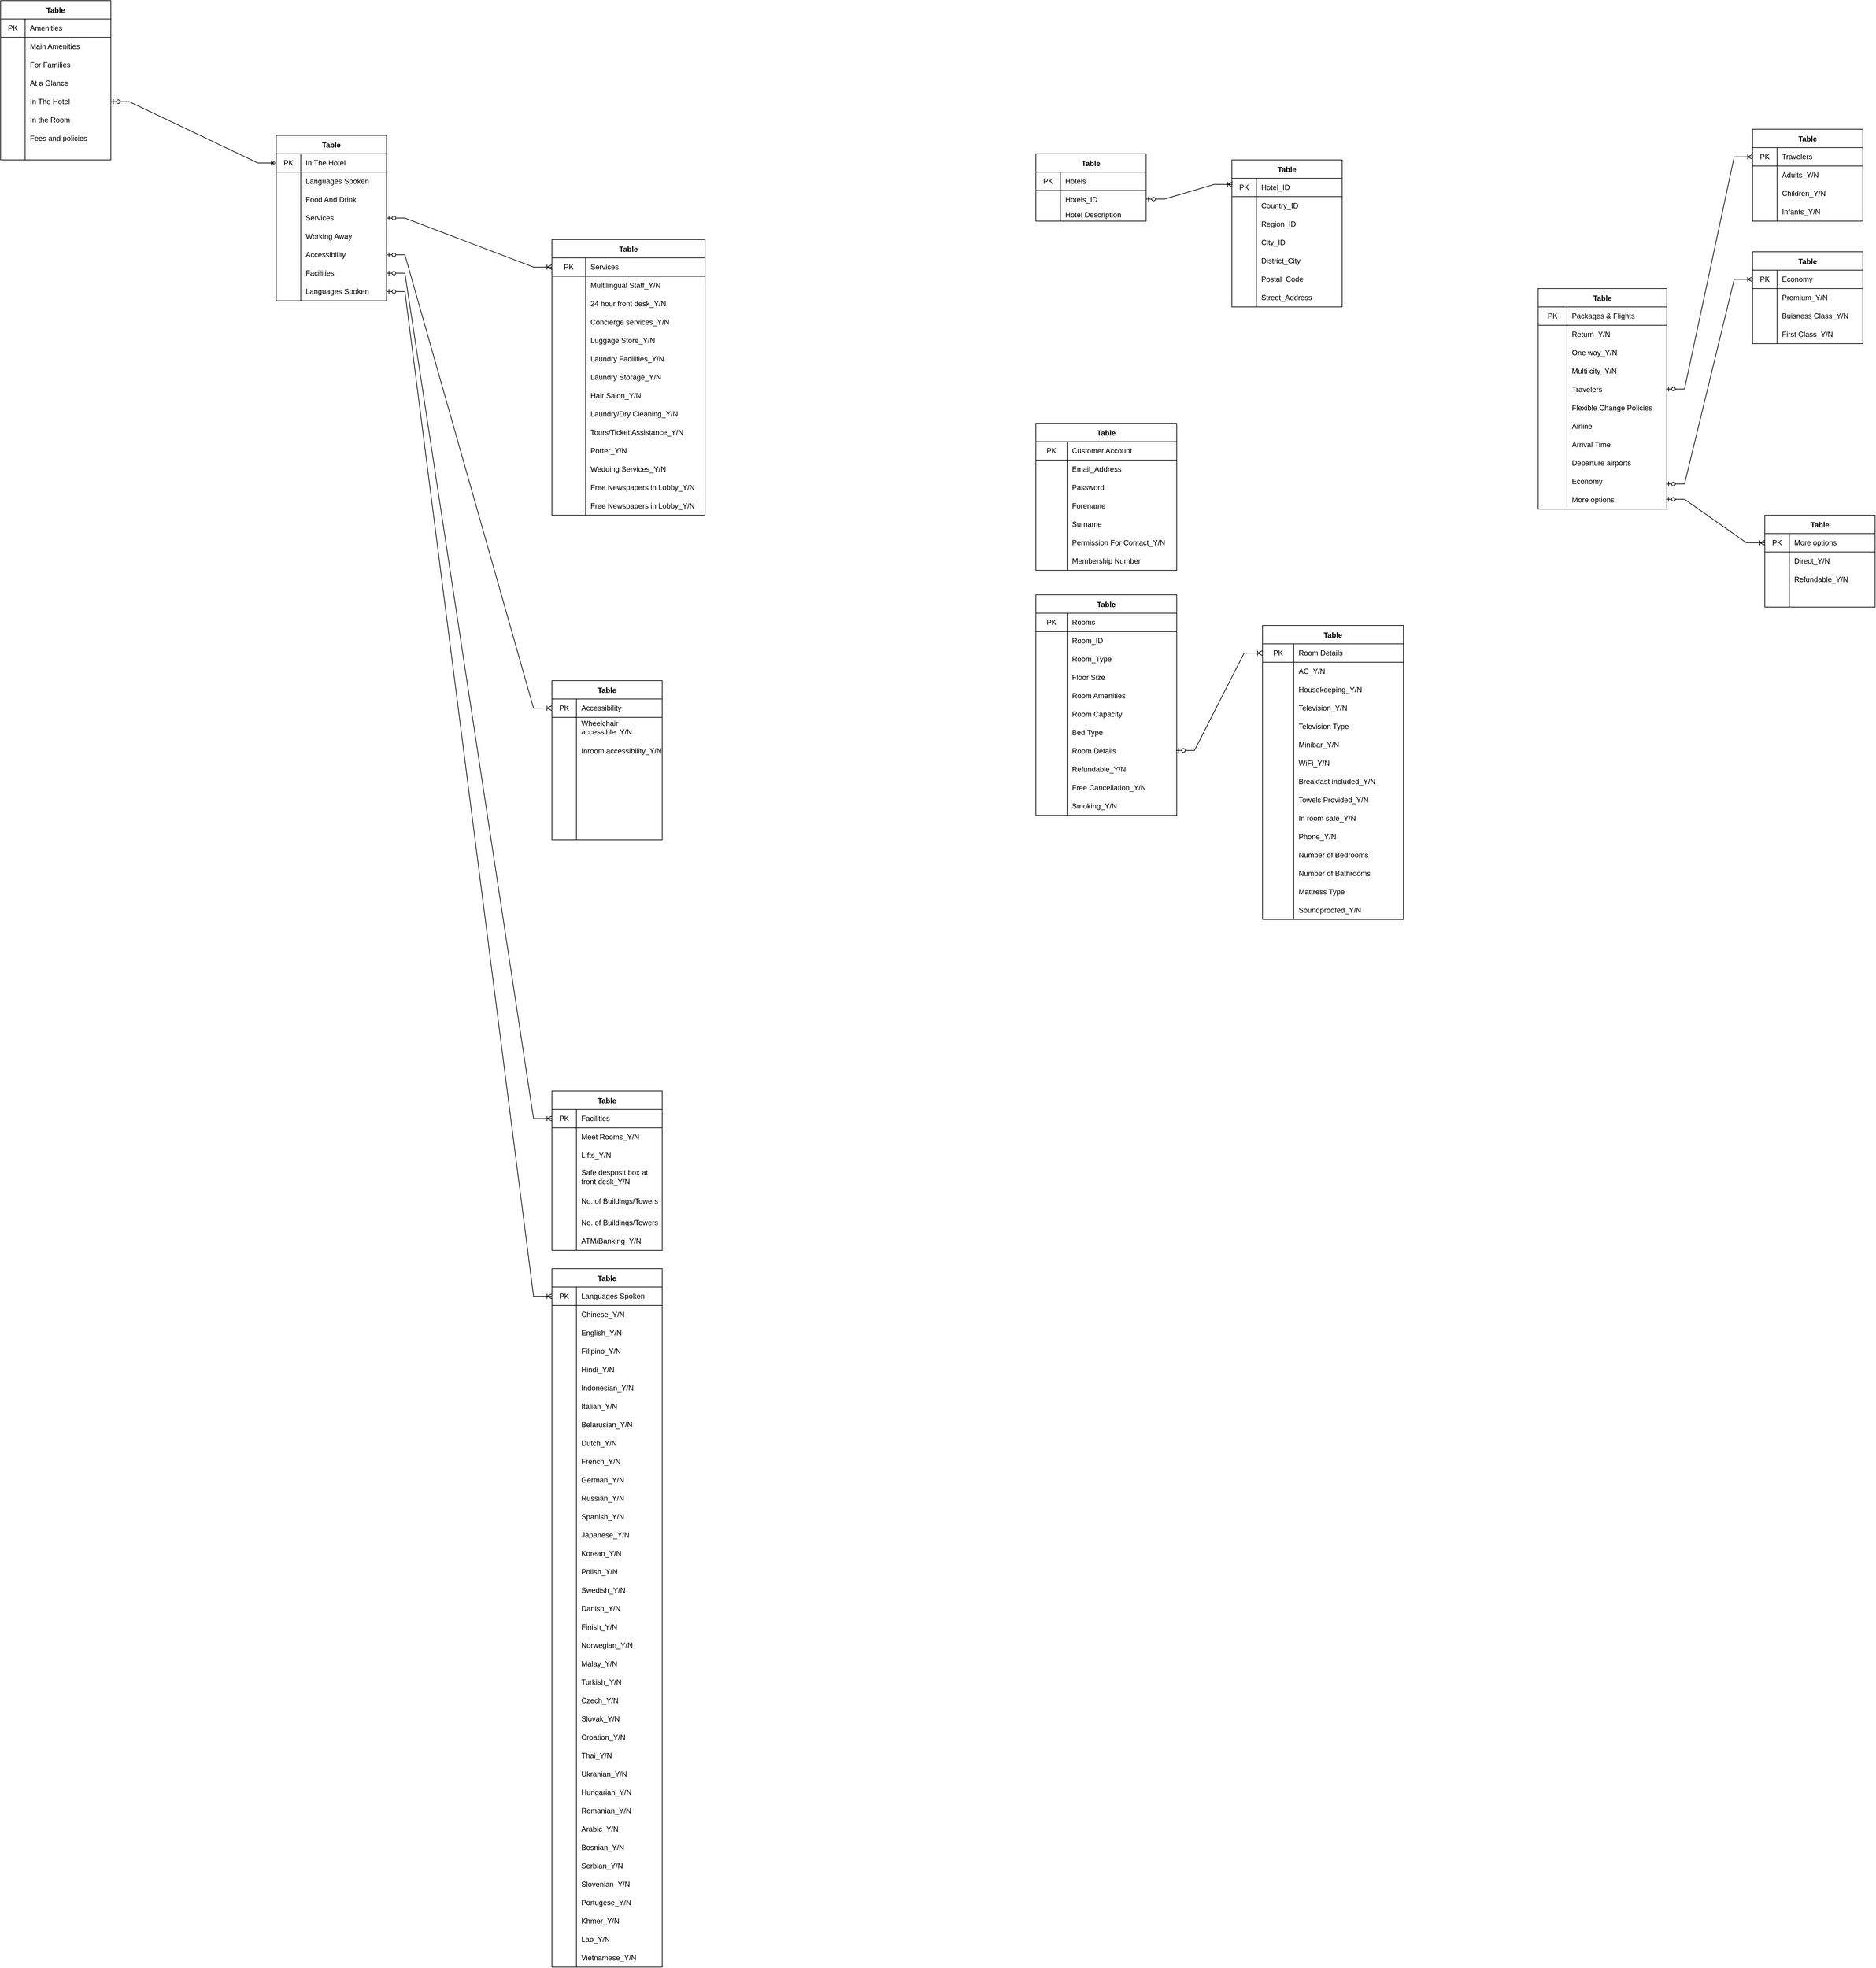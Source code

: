 <mxfile version="15.4.1" type="github">
  <diagram id="bI8kdkdzUov07thZFfsC" name="Page-1">
    <mxGraphModel dx="1185" dy="662" grid="1" gridSize="10" guides="1" tooltips="1" connect="1" arrows="1" fold="1" page="1" pageScale="1" pageWidth="3300" pageHeight="4681" math="0" shadow="0">
      <root>
        <mxCell id="0" />
        <mxCell id="1" parent="0" />
        <mxCell id="zHgCnjYV8D6FMuMfUaZq-1" value="Table" style="shape=table;startSize=30;container=1;collapsible=0;childLayout=tableLayout;fixedRows=1;rowLines=0;fontStyle=1;align=center;pointerEvents=1;" parent="1" vertex="1">
          <mxGeometry x="670" y="810" width="180" height="270" as="geometry" />
        </mxCell>
        <mxCell id="zHgCnjYV8D6FMuMfUaZq-2" value="" style="shape=partialRectangle;html=1;whiteSpace=wrap;collapsible=0;dropTarget=0;pointerEvents=1;fillColor=none;top=0;left=0;bottom=1;right=0;points=[[0,0.5],[1,0.5]];portConstraint=eastwest;" parent="zHgCnjYV8D6FMuMfUaZq-1" vertex="1">
          <mxGeometry y="30" width="180" height="30" as="geometry" />
        </mxCell>
        <mxCell id="zHgCnjYV8D6FMuMfUaZq-3" value="PK" style="shape=partialRectangle;html=1;whiteSpace=wrap;connectable=0;fillColor=none;top=0;left=0;bottom=0;right=0;overflow=hidden;pointerEvents=1;" parent="zHgCnjYV8D6FMuMfUaZq-2" vertex="1">
          <mxGeometry width="40" height="30" as="geometry">
            <mxRectangle width="40" height="30" as="alternateBounds" />
          </mxGeometry>
        </mxCell>
        <mxCell id="zHgCnjYV8D6FMuMfUaZq-4" value="In The Hotel" style="shape=partialRectangle;html=1;whiteSpace=wrap;connectable=0;fillColor=none;top=0;left=0;bottom=0;right=0;align=left;spacingLeft=6;overflow=hidden;pointerEvents=1;" parent="zHgCnjYV8D6FMuMfUaZq-2" vertex="1">
          <mxGeometry x="40" width="140" height="30" as="geometry">
            <mxRectangle width="140" height="30" as="alternateBounds" />
          </mxGeometry>
        </mxCell>
        <mxCell id="zHgCnjYV8D6FMuMfUaZq-5" value="" style="shape=partialRectangle;html=1;whiteSpace=wrap;collapsible=0;dropTarget=0;pointerEvents=1;fillColor=none;top=0;left=0;bottom=0;right=0;points=[[0,0.5],[1,0.5]];portConstraint=eastwest;" parent="zHgCnjYV8D6FMuMfUaZq-1" vertex="1">
          <mxGeometry y="60" width="180" height="30" as="geometry" />
        </mxCell>
        <mxCell id="zHgCnjYV8D6FMuMfUaZq-6" value="" style="shape=partialRectangle;html=1;whiteSpace=wrap;connectable=0;fillColor=none;top=0;left=0;bottom=0;right=0;overflow=hidden;pointerEvents=1;" parent="zHgCnjYV8D6FMuMfUaZq-5" vertex="1">
          <mxGeometry width="40" height="30" as="geometry">
            <mxRectangle width="40" height="30" as="alternateBounds" />
          </mxGeometry>
        </mxCell>
        <mxCell id="zHgCnjYV8D6FMuMfUaZq-7" value="Languages Spoken" style="shape=partialRectangle;html=1;whiteSpace=wrap;connectable=0;fillColor=none;top=0;left=0;bottom=0;right=0;align=left;spacingLeft=6;overflow=hidden;pointerEvents=1;" parent="zHgCnjYV8D6FMuMfUaZq-5" vertex="1">
          <mxGeometry x="40" width="140" height="30" as="geometry">
            <mxRectangle width="140" height="30" as="alternateBounds" />
          </mxGeometry>
        </mxCell>
        <mxCell id="zHgCnjYV8D6FMuMfUaZq-8" value="" style="shape=partialRectangle;html=1;whiteSpace=wrap;collapsible=0;dropTarget=0;pointerEvents=1;fillColor=none;top=0;left=0;bottom=0;right=0;points=[[0,0.5],[1,0.5]];portConstraint=eastwest;" parent="zHgCnjYV8D6FMuMfUaZq-1" vertex="1">
          <mxGeometry y="90" width="180" height="30" as="geometry" />
        </mxCell>
        <mxCell id="zHgCnjYV8D6FMuMfUaZq-9" value="" style="shape=partialRectangle;html=1;whiteSpace=wrap;connectable=0;fillColor=none;top=0;left=0;bottom=0;right=0;overflow=hidden;pointerEvents=1;" parent="zHgCnjYV8D6FMuMfUaZq-8" vertex="1">
          <mxGeometry width="40" height="30" as="geometry">
            <mxRectangle width="40" height="30" as="alternateBounds" />
          </mxGeometry>
        </mxCell>
        <mxCell id="zHgCnjYV8D6FMuMfUaZq-10" value="Food And Drink" style="shape=partialRectangle;html=1;whiteSpace=wrap;connectable=0;fillColor=none;top=0;left=0;bottom=0;right=0;align=left;spacingLeft=6;overflow=hidden;pointerEvents=1;" parent="zHgCnjYV8D6FMuMfUaZq-8" vertex="1">
          <mxGeometry x="40" width="140" height="30" as="geometry">
            <mxRectangle width="140" height="30" as="alternateBounds" />
          </mxGeometry>
        </mxCell>
        <mxCell id="U0oyDa3Yp9xcNBn3F18M-1" value="" style="shape=partialRectangle;html=1;whiteSpace=wrap;collapsible=0;dropTarget=0;pointerEvents=1;fillColor=none;top=0;left=0;bottom=0;right=0;points=[[0,0.5],[1,0.5]];portConstraint=eastwest;" vertex="1" parent="zHgCnjYV8D6FMuMfUaZq-1">
          <mxGeometry y="120" width="180" height="30" as="geometry" />
        </mxCell>
        <mxCell id="U0oyDa3Yp9xcNBn3F18M-2" value="" style="shape=partialRectangle;html=1;whiteSpace=wrap;connectable=0;fillColor=none;top=0;left=0;bottom=0;right=0;overflow=hidden;pointerEvents=1;" vertex="1" parent="U0oyDa3Yp9xcNBn3F18M-1">
          <mxGeometry width="40" height="30" as="geometry">
            <mxRectangle width="40" height="30" as="alternateBounds" />
          </mxGeometry>
        </mxCell>
        <mxCell id="U0oyDa3Yp9xcNBn3F18M-3" value="Services" style="shape=partialRectangle;html=1;whiteSpace=wrap;connectable=0;fillColor=none;top=0;left=0;bottom=0;right=0;align=left;spacingLeft=6;overflow=hidden;pointerEvents=1;" vertex="1" parent="U0oyDa3Yp9xcNBn3F18M-1">
          <mxGeometry x="40" width="140" height="30" as="geometry">
            <mxRectangle width="140" height="30" as="alternateBounds" />
          </mxGeometry>
        </mxCell>
        <mxCell id="U0oyDa3Yp9xcNBn3F18M-4" value="" style="shape=partialRectangle;html=1;whiteSpace=wrap;collapsible=0;dropTarget=0;pointerEvents=1;fillColor=none;top=0;left=0;bottom=0;right=0;points=[[0,0.5],[1,0.5]];portConstraint=eastwest;" vertex="1" parent="zHgCnjYV8D6FMuMfUaZq-1">
          <mxGeometry y="150" width="180" height="30" as="geometry" />
        </mxCell>
        <mxCell id="U0oyDa3Yp9xcNBn3F18M-5" value="" style="shape=partialRectangle;html=1;whiteSpace=wrap;connectable=0;fillColor=none;top=0;left=0;bottom=0;right=0;overflow=hidden;pointerEvents=1;" vertex="1" parent="U0oyDa3Yp9xcNBn3F18M-4">
          <mxGeometry width="40" height="30" as="geometry">
            <mxRectangle width="40" height="30" as="alternateBounds" />
          </mxGeometry>
        </mxCell>
        <mxCell id="U0oyDa3Yp9xcNBn3F18M-6" value="Working Away" style="shape=partialRectangle;html=1;whiteSpace=wrap;connectable=0;fillColor=none;top=0;left=0;bottom=0;right=0;align=left;spacingLeft=6;overflow=hidden;pointerEvents=1;" vertex="1" parent="U0oyDa3Yp9xcNBn3F18M-4">
          <mxGeometry x="40" width="140" height="30" as="geometry">
            <mxRectangle width="140" height="30" as="alternateBounds" />
          </mxGeometry>
        </mxCell>
        <mxCell id="U0oyDa3Yp9xcNBn3F18M-7" value="" style="shape=partialRectangle;html=1;whiteSpace=wrap;collapsible=0;dropTarget=0;pointerEvents=1;fillColor=none;top=0;left=0;bottom=0;right=0;points=[[0,0.5],[1,0.5]];portConstraint=eastwest;" vertex="1" parent="zHgCnjYV8D6FMuMfUaZq-1">
          <mxGeometry y="180" width="180" height="30" as="geometry" />
        </mxCell>
        <mxCell id="U0oyDa3Yp9xcNBn3F18M-8" value="" style="shape=partialRectangle;html=1;whiteSpace=wrap;connectable=0;fillColor=none;top=0;left=0;bottom=0;right=0;overflow=hidden;pointerEvents=1;" vertex="1" parent="U0oyDa3Yp9xcNBn3F18M-7">
          <mxGeometry width="40" height="30" as="geometry">
            <mxRectangle width="40" height="30" as="alternateBounds" />
          </mxGeometry>
        </mxCell>
        <mxCell id="U0oyDa3Yp9xcNBn3F18M-9" value="Accessibility" style="shape=partialRectangle;html=1;whiteSpace=wrap;connectable=0;fillColor=none;top=0;left=0;bottom=0;right=0;align=left;spacingLeft=6;overflow=hidden;pointerEvents=1;" vertex="1" parent="U0oyDa3Yp9xcNBn3F18M-7">
          <mxGeometry x="40" width="140" height="30" as="geometry">
            <mxRectangle width="140" height="30" as="alternateBounds" />
          </mxGeometry>
        </mxCell>
        <mxCell id="U0oyDa3Yp9xcNBn3F18M-10" value="" style="shape=partialRectangle;html=1;whiteSpace=wrap;collapsible=0;dropTarget=0;pointerEvents=1;fillColor=none;top=0;left=0;bottom=0;right=0;points=[[0,0.5],[1,0.5]];portConstraint=eastwest;" vertex="1" parent="zHgCnjYV8D6FMuMfUaZq-1">
          <mxGeometry y="210" width="180" height="30" as="geometry" />
        </mxCell>
        <mxCell id="U0oyDa3Yp9xcNBn3F18M-11" value="" style="shape=partialRectangle;html=1;whiteSpace=wrap;connectable=0;fillColor=none;top=0;left=0;bottom=0;right=0;overflow=hidden;pointerEvents=1;" vertex="1" parent="U0oyDa3Yp9xcNBn3F18M-10">
          <mxGeometry width="40" height="30" as="geometry">
            <mxRectangle width="40" height="30" as="alternateBounds" />
          </mxGeometry>
        </mxCell>
        <mxCell id="U0oyDa3Yp9xcNBn3F18M-12" value="Facilities" style="shape=partialRectangle;html=1;whiteSpace=wrap;connectable=0;fillColor=none;top=0;left=0;bottom=0;right=0;align=left;spacingLeft=6;overflow=hidden;pointerEvents=1;" vertex="1" parent="U0oyDa3Yp9xcNBn3F18M-10">
          <mxGeometry x="40" width="140" height="30" as="geometry">
            <mxRectangle width="140" height="30" as="alternateBounds" />
          </mxGeometry>
        </mxCell>
        <mxCell id="U0oyDa3Yp9xcNBn3F18M-13" value="" style="shape=partialRectangle;html=1;whiteSpace=wrap;collapsible=0;dropTarget=0;pointerEvents=1;fillColor=none;top=0;left=0;bottom=0;right=0;points=[[0,0.5],[1,0.5]];portConstraint=eastwest;" vertex="1" parent="zHgCnjYV8D6FMuMfUaZq-1">
          <mxGeometry y="240" width="180" height="30" as="geometry" />
        </mxCell>
        <mxCell id="U0oyDa3Yp9xcNBn3F18M-14" value="" style="shape=partialRectangle;html=1;whiteSpace=wrap;connectable=0;fillColor=none;top=0;left=0;bottom=0;right=0;overflow=hidden;pointerEvents=1;" vertex="1" parent="U0oyDa3Yp9xcNBn3F18M-13">
          <mxGeometry width="40" height="30" as="geometry">
            <mxRectangle width="40" height="30" as="alternateBounds" />
          </mxGeometry>
        </mxCell>
        <mxCell id="U0oyDa3Yp9xcNBn3F18M-15" value="Languages Spoken" style="shape=partialRectangle;html=1;whiteSpace=wrap;connectable=0;fillColor=none;top=0;left=0;bottom=0;right=0;align=left;spacingLeft=6;overflow=hidden;pointerEvents=1;" vertex="1" parent="U0oyDa3Yp9xcNBn3F18M-13">
          <mxGeometry x="40" width="140" height="30" as="geometry">
            <mxRectangle width="140" height="30" as="alternateBounds" />
          </mxGeometry>
        </mxCell>
        <mxCell id="zHgCnjYV8D6FMuMfUaZq-26" value="Table" style="shape=table;startSize=30;container=1;collapsible=0;childLayout=tableLayout;fixedRows=1;rowLines=0;fontStyle=1;align=center;pointerEvents=1;" parent="1" vertex="1">
          <mxGeometry x="1120" y="2660" width="180" height="1140" as="geometry" />
        </mxCell>
        <mxCell id="zHgCnjYV8D6FMuMfUaZq-27" value="" style="shape=partialRectangle;html=1;whiteSpace=wrap;collapsible=0;dropTarget=0;pointerEvents=1;fillColor=none;top=0;left=0;bottom=1;right=0;points=[[0,0.5],[1,0.5]];portConstraint=eastwest;" parent="zHgCnjYV8D6FMuMfUaZq-26" vertex="1">
          <mxGeometry y="30" width="180" height="30" as="geometry" />
        </mxCell>
        <mxCell id="zHgCnjYV8D6FMuMfUaZq-28" value="PK" style="shape=partialRectangle;html=1;whiteSpace=wrap;connectable=0;fillColor=none;top=0;left=0;bottom=0;right=0;overflow=hidden;pointerEvents=1;" parent="zHgCnjYV8D6FMuMfUaZq-27" vertex="1">
          <mxGeometry width="40" height="30" as="geometry">
            <mxRectangle width="40" height="30" as="alternateBounds" />
          </mxGeometry>
        </mxCell>
        <mxCell id="zHgCnjYV8D6FMuMfUaZq-29" value="Languages Spoken" style="shape=partialRectangle;html=1;whiteSpace=wrap;connectable=0;fillColor=none;top=0;left=0;bottom=0;right=0;align=left;spacingLeft=6;overflow=hidden;pointerEvents=1;" parent="zHgCnjYV8D6FMuMfUaZq-27" vertex="1">
          <mxGeometry x="40" width="140" height="30" as="geometry">
            <mxRectangle width="140" height="30" as="alternateBounds" />
          </mxGeometry>
        </mxCell>
        <mxCell id="zHgCnjYV8D6FMuMfUaZq-30" value="" style="shape=partialRectangle;html=1;whiteSpace=wrap;collapsible=0;dropTarget=0;pointerEvents=1;fillColor=none;top=0;left=0;bottom=0;right=0;points=[[0,0.5],[1,0.5]];portConstraint=eastwest;" parent="zHgCnjYV8D6FMuMfUaZq-26" vertex="1">
          <mxGeometry y="60" width="180" height="30" as="geometry" />
        </mxCell>
        <mxCell id="zHgCnjYV8D6FMuMfUaZq-31" value="" style="shape=partialRectangle;html=1;whiteSpace=wrap;connectable=0;fillColor=none;top=0;left=0;bottom=0;right=0;overflow=hidden;pointerEvents=1;" parent="zHgCnjYV8D6FMuMfUaZq-30" vertex="1">
          <mxGeometry width="40" height="30" as="geometry">
            <mxRectangle width="40" height="30" as="alternateBounds" />
          </mxGeometry>
        </mxCell>
        <mxCell id="zHgCnjYV8D6FMuMfUaZq-32" value="Chinese_Y/N" style="shape=partialRectangle;html=1;whiteSpace=wrap;connectable=0;fillColor=none;top=0;left=0;bottom=0;right=0;align=left;spacingLeft=6;overflow=hidden;pointerEvents=1;" parent="zHgCnjYV8D6FMuMfUaZq-30" vertex="1">
          <mxGeometry x="40" width="140" height="30" as="geometry">
            <mxRectangle width="140" height="30" as="alternateBounds" />
          </mxGeometry>
        </mxCell>
        <mxCell id="zHgCnjYV8D6FMuMfUaZq-33" value="" style="shape=partialRectangle;html=1;whiteSpace=wrap;collapsible=0;dropTarget=0;pointerEvents=1;fillColor=none;top=0;left=0;bottom=0;right=0;points=[[0,0.5],[1,0.5]];portConstraint=eastwest;" parent="zHgCnjYV8D6FMuMfUaZq-26" vertex="1">
          <mxGeometry y="90" width="180" height="30" as="geometry" />
        </mxCell>
        <mxCell id="zHgCnjYV8D6FMuMfUaZq-34" value="" style="shape=partialRectangle;html=1;whiteSpace=wrap;connectable=0;fillColor=none;top=0;left=0;bottom=0;right=0;overflow=hidden;pointerEvents=1;" parent="zHgCnjYV8D6FMuMfUaZq-33" vertex="1">
          <mxGeometry width="40" height="30" as="geometry">
            <mxRectangle width="40" height="30" as="alternateBounds" />
          </mxGeometry>
        </mxCell>
        <mxCell id="zHgCnjYV8D6FMuMfUaZq-35" value="English_Y/N" style="shape=partialRectangle;html=1;whiteSpace=wrap;connectable=0;fillColor=none;top=0;left=0;bottom=0;right=0;align=left;spacingLeft=6;overflow=hidden;pointerEvents=1;" parent="zHgCnjYV8D6FMuMfUaZq-33" vertex="1">
          <mxGeometry x="40" width="140" height="30" as="geometry">
            <mxRectangle width="140" height="30" as="alternateBounds" />
          </mxGeometry>
        </mxCell>
        <mxCell id="zHgCnjYV8D6FMuMfUaZq-36" value="" style="shape=partialRectangle;html=1;whiteSpace=wrap;collapsible=0;dropTarget=0;pointerEvents=1;fillColor=none;top=0;left=0;bottom=0;right=0;points=[[0,0.5],[1,0.5]];portConstraint=eastwest;" parent="zHgCnjYV8D6FMuMfUaZq-26" vertex="1">
          <mxGeometry y="120" width="180" height="30" as="geometry" />
        </mxCell>
        <mxCell id="zHgCnjYV8D6FMuMfUaZq-37" value="" style="shape=partialRectangle;html=1;whiteSpace=wrap;connectable=0;fillColor=none;top=0;left=0;bottom=0;right=0;overflow=hidden;pointerEvents=1;" parent="zHgCnjYV8D6FMuMfUaZq-36" vertex="1">
          <mxGeometry width="40" height="30" as="geometry">
            <mxRectangle width="40" height="30" as="alternateBounds" />
          </mxGeometry>
        </mxCell>
        <mxCell id="zHgCnjYV8D6FMuMfUaZq-38" value="Filipino_Y/N" style="shape=partialRectangle;html=1;whiteSpace=wrap;connectable=0;fillColor=none;top=0;left=0;bottom=0;right=0;align=left;spacingLeft=6;overflow=hidden;pointerEvents=1;" parent="zHgCnjYV8D6FMuMfUaZq-36" vertex="1">
          <mxGeometry x="40" width="140" height="30" as="geometry">
            <mxRectangle width="140" height="30" as="alternateBounds" />
          </mxGeometry>
        </mxCell>
        <mxCell id="zHgCnjYV8D6FMuMfUaZq-39" value="" style="shape=partialRectangle;html=1;whiteSpace=wrap;collapsible=0;dropTarget=0;pointerEvents=1;fillColor=none;top=0;left=0;bottom=0;right=0;points=[[0,0.5],[1,0.5]];portConstraint=eastwest;" parent="zHgCnjYV8D6FMuMfUaZq-26" vertex="1">
          <mxGeometry y="150" width="180" height="30" as="geometry" />
        </mxCell>
        <mxCell id="zHgCnjYV8D6FMuMfUaZq-40" value="" style="shape=partialRectangle;html=1;whiteSpace=wrap;connectable=0;fillColor=none;top=0;left=0;bottom=0;right=0;overflow=hidden;pointerEvents=1;" parent="zHgCnjYV8D6FMuMfUaZq-39" vertex="1">
          <mxGeometry width="40" height="30" as="geometry">
            <mxRectangle width="40" height="30" as="alternateBounds" />
          </mxGeometry>
        </mxCell>
        <mxCell id="zHgCnjYV8D6FMuMfUaZq-41" value="Hindi_Y/N" style="shape=partialRectangle;html=1;whiteSpace=wrap;connectable=0;fillColor=none;top=0;left=0;bottom=0;right=0;align=left;spacingLeft=6;overflow=hidden;pointerEvents=1;" parent="zHgCnjYV8D6FMuMfUaZq-39" vertex="1">
          <mxGeometry x="40" width="140" height="30" as="geometry">
            <mxRectangle width="140" height="30" as="alternateBounds" />
          </mxGeometry>
        </mxCell>
        <mxCell id="zHgCnjYV8D6FMuMfUaZq-42" value="" style="shape=partialRectangle;html=1;whiteSpace=wrap;collapsible=0;dropTarget=0;pointerEvents=1;fillColor=none;top=0;left=0;bottom=0;right=0;points=[[0,0.5],[1,0.5]];portConstraint=eastwest;" parent="zHgCnjYV8D6FMuMfUaZq-26" vertex="1">
          <mxGeometry y="180" width="180" height="30" as="geometry" />
        </mxCell>
        <mxCell id="zHgCnjYV8D6FMuMfUaZq-43" value="" style="shape=partialRectangle;html=1;whiteSpace=wrap;connectable=0;fillColor=none;top=0;left=0;bottom=0;right=0;overflow=hidden;pointerEvents=1;" parent="zHgCnjYV8D6FMuMfUaZq-42" vertex="1">
          <mxGeometry width="40" height="30" as="geometry">
            <mxRectangle width="40" height="30" as="alternateBounds" />
          </mxGeometry>
        </mxCell>
        <mxCell id="zHgCnjYV8D6FMuMfUaZq-44" value="Indonesian_Y/N" style="shape=partialRectangle;html=1;whiteSpace=wrap;connectable=0;fillColor=none;top=0;left=0;bottom=0;right=0;align=left;spacingLeft=6;overflow=hidden;pointerEvents=1;" parent="zHgCnjYV8D6FMuMfUaZq-42" vertex="1">
          <mxGeometry x="40" width="140" height="30" as="geometry">
            <mxRectangle width="140" height="30" as="alternateBounds" />
          </mxGeometry>
        </mxCell>
        <mxCell id="zHgCnjYV8D6FMuMfUaZq-45" value="" style="shape=partialRectangle;html=1;whiteSpace=wrap;collapsible=0;dropTarget=0;pointerEvents=1;fillColor=none;top=0;left=0;bottom=0;right=0;points=[[0,0.5],[1,0.5]];portConstraint=eastwest;" parent="zHgCnjYV8D6FMuMfUaZq-26" vertex="1">
          <mxGeometry y="210" width="180" height="30" as="geometry" />
        </mxCell>
        <mxCell id="zHgCnjYV8D6FMuMfUaZq-46" value="" style="shape=partialRectangle;html=1;whiteSpace=wrap;connectable=0;fillColor=none;top=0;left=0;bottom=0;right=0;overflow=hidden;pointerEvents=1;" parent="zHgCnjYV8D6FMuMfUaZq-45" vertex="1">
          <mxGeometry width="40" height="30" as="geometry">
            <mxRectangle width="40" height="30" as="alternateBounds" />
          </mxGeometry>
        </mxCell>
        <mxCell id="zHgCnjYV8D6FMuMfUaZq-47" value="Italian_Y/N" style="shape=partialRectangle;html=1;whiteSpace=wrap;connectable=0;fillColor=none;top=0;left=0;bottom=0;right=0;align=left;spacingLeft=6;overflow=hidden;pointerEvents=1;" parent="zHgCnjYV8D6FMuMfUaZq-45" vertex="1">
          <mxGeometry x="40" width="140" height="30" as="geometry">
            <mxRectangle width="140" height="30" as="alternateBounds" />
          </mxGeometry>
        </mxCell>
        <mxCell id="zHgCnjYV8D6FMuMfUaZq-48" value="" style="shape=partialRectangle;html=1;whiteSpace=wrap;collapsible=0;dropTarget=0;pointerEvents=1;fillColor=none;top=0;left=0;bottom=0;right=0;points=[[0,0.5],[1,0.5]];portConstraint=eastwest;" parent="zHgCnjYV8D6FMuMfUaZq-26" vertex="1">
          <mxGeometry y="240" width="180" height="30" as="geometry" />
        </mxCell>
        <mxCell id="zHgCnjYV8D6FMuMfUaZq-49" value="" style="shape=partialRectangle;html=1;whiteSpace=wrap;connectable=0;fillColor=none;top=0;left=0;bottom=0;right=0;overflow=hidden;pointerEvents=1;" parent="zHgCnjYV8D6FMuMfUaZq-48" vertex="1">
          <mxGeometry width="40" height="30" as="geometry">
            <mxRectangle width="40" height="30" as="alternateBounds" />
          </mxGeometry>
        </mxCell>
        <mxCell id="zHgCnjYV8D6FMuMfUaZq-50" value="Belarusian_Y/N" style="shape=partialRectangle;html=1;whiteSpace=wrap;connectable=0;fillColor=none;top=0;left=0;bottom=0;right=0;align=left;spacingLeft=6;overflow=hidden;pointerEvents=1;" parent="zHgCnjYV8D6FMuMfUaZq-48" vertex="1">
          <mxGeometry x="40" width="140" height="30" as="geometry">
            <mxRectangle width="140" height="30" as="alternateBounds" />
          </mxGeometry>
        </mxCell>
        <mxCell id="zHgCnjYV8D6FMuMfUaZq-51" value="" style="shape=partialRectangle;html=1;whiteSpace=wrap;collapsible=0;dropTarget=0;pointerEvents=1;fillColor=none;top=0;left=0;bottom=0;right=0;points=[[0,0.5],[1,0.5]];portConstraint=eastwest;" parent="zHgCnjYV8D6FMuMfUaZq-26" vertex="1">
          <mxGeometry y="270" width="180" height="30" as="geometry" />
        </mxCell>
        <mxCell id="zHgCnjYV8D6FMuMfUaZq-52" value="" style="shape=partialRectangle;html=1;whiteSpace=wrap;connectable=0;fillColor=none;top=0;left=0;bottom=0;right=0;overflow=hidden;pointerEvents=1;" parent="zHgCnjYV8D6FMuMfUaZq-51" vertex="1">
          <mxGeometry width="40" height="30" as="geometry">
            <mxRectangle width="40" height="30" as="alternateBounds" />
          </mxGeometry>
        </mxCell>
        <mxCell id="zHgCnjYV8D6FMuMfUaZq-53" value="Dutch_Y/N" style="shape=partialRectangle;html=1;whiteSpace=wrap;connectable=0;fillColor=none;top=0;left=0;bottom=0;right=0;align=left;spacingLeft=6;overflow=hidden;pointerEvents=1;" parent="zHgCnjYV8D6FMuMfUaZq-51" vertex="1">
          <mxGeometry x="40" width="140" height="30" as="geometry">
            <mxRectangle width="140" height="30" as="alternateBounds" />
          </mxGeometry>
        </mxCell>
        <mxCell id="zHgCnjYV8D6FMuMfUaZq-58" value="" style="shape=partialRectangle;html=1;whiteSpace=wrap;collapsible=0;dropTarget=0;pointerEvents=1;fillColor=none;top=0;left=0;bottom=0;right=0;points=[[0,0.5],[1,0.5]];portConstraint=eastwest;" parent="zHgCnjYV8D6FMuMfUaZq-26" vertex="1">
          <mxGeometry y="300" width="180" height="30" as="geometry" />
        </mxCell>
        <mxCell id="zHgCnjYV8D6FMuMfUaZq-59" value="" style="shape=partialRectangle;html=1;whiteSpace=wrap;connectable=0;fillColor=none;top=0;left=0;bottom=0;right=0;overflow=hidden;pointerEvents=1;" parent="zHgCnjYV8D6FMuMfUaZq-58" vertex="1">
          <mxGeometry width="40" height="30" as="geometry">
            <mxRectangle width="40" height="30" as="alternateBounds" />
          </mxGeometry>
        </mxCell>
        <mxCell id="zHgCnjYV8D6FMuMfUaZq-60" value="French_Y/N" style="shape=partialRectangle;html=1;whiteSpace=wrap;connectable=0;fillColor=none;top=0;left=0;bottom=0;right=0;align=left;spacingLeft=6;overflow=hidden;pointerEvents=1;" parent="zHgCnjYV8D6FMuMfUaZq-58" vertex="1">
          <mxGeometry x="40" width="140" height="30" as="geometry">
            <mxRectangle width="140" height="30" as="alternateBounds" />
          </mxGeometry>
        </mxCell>
        <mxCell id="zHgCnjYV8D6FMuMfUaZq-61" value="" style="shape=partialRectangle;html=1;whiteSpace=wrap;collapsible=0;dropTarget=0;pointerEvents=1;fillColor=none;top=0;left=0;bottom=0;right=0;points=[[0,0.5],[1,0.5]];portConstraint=eastwest;" parent="zHgCnjYV8D6FMuMfUaZq-26" vertex="1">
          <mxGeometry y="330" width="180" height="30" as="geometry" />
        </mxCell>
        <mxCell id="zHgCnjYV8D6FMuMfUaZq-62" value="" style="shape=partialRectangle;html=1;whiteSpace=wrap;connectable=0;fillColor=none;top=0;left=0;bottom=0;right=0;overflow=hidden;pointerEvents=1;" parent="zHgCnjYV8D6FMuMfUaZq-61" vertex="1">
          <mxGeometry width="40" height="30" as="geometry">
            <mxRectangle width="40" height="30" as="alternateBounds" />
          </mxGeometry>
        </mxCell>
        <mxCell id="zHgCnjYV8D6FMuMfUaZq-63" value="German_Y/N" style="shape=partialRectangle;html=1;whiteSpace=wrap;connectable=0;fillColor=none;top=0;left=0;bottom=0;right=0;align=left;spacingLeft=6;overflow=hidden;pointerEvents=1;" parent="zHgCnjYV8D6FMuMfUaZq-61" vertex="1">
          <mxGeometry x="40" width="140" height="30" as="geometry">
            <mxRectangle width="140" height="30" as="alternateBounds" />
          </mxGeometry>
        </mxCell>
        <mxCell id="zHgCnjYV8D6FMuMfUaZq-64" value="" style="shape=partialRectangle;html=1;whiteSpace=wrap;collapsible=0;dropTarget=0;pointerEvents=1;fillColor=none;top=0;left=0;bottom=0;right=0;points=[[0,0.5],[1,0.5]];portConstraint=eastwest;" parent="zHgCnjYV8D6FMuMfUaZq-26" vertex="1">
          <mxGeometry y="360" width="180" height="30" as="geometry" />
        </mxCell>
        <mxCell id="zHgCnjYV8D6FMuMfUaZq-65" value="" style="shape=partialRectangle;html=1;whiteSpace=wrap;connectable=0;fillColor=none;top=0;left=0;bottom=0;right=0;overflow=hidden;pointerEvents=1;" parent="zHgCnjYV8D6FMuMfUaZq-64" vertex="1">
          <mxGeometry width="40" height="30" as="geometry">
            <mxRectangle width="40" height="30" as="alternateBounds" />
          </mxGeometry>
        </mxCell>
        <mxCell id="zHgCnjYV8D6FMuMfUaZq-66" value="Russian_Y/N" style="shape=partialRectangle;html=1;whiteSpace=wrap;connectable=0;fillColor=none;top=0;left=0;bottom=0;right=0;align=left;spacingLeft=6;overflow=hidden;pointerEvents=1;" parent="zHgCnjYV8D6FMuMfUaZq-64" vertex="1">
          <mxGeometry x="40" width="140" height="30" as="geometry">
            <mxRectangle width="140" height="30" as="alternateBounds" />
          </mxGeometry>
        </mxCell>
        <mxCell id="zHgCnjYV8D6FMuMfUaZq-67" value="" style="shape=partialRectangle;html=1;whiteSpace=wrap;collapsible=0;dropTarget=0;pointerEvents=1;fillColor=none;top=0;left=0;bottom=0;right=0;points=[[0,0.5],[1,0.5]];portConstraint=eastwest;" parent="zHgCnjYV8D6FMuMfUaZq-26" vertex="1">
          <mxGeometry y="390" width="180" height="30" as="geometry" />
        </mxCell>
        <mxCell id="zHgCnjYV8D6FMuMfUaZq-68" value="" style="shape=partialRectangle;html=1;whiteSpace=wrap;connectable=0;fillColor=none;top=0;left=0;bottom=0;right=0;overflow=hidden;pointerEvents=1;" parent="zHgCnjYV8D6FMuMfUaZq-67" vertex="1">
          <mxGeometry width="40" height="30" as="geometry">
            <mxRectangle width="40" height="30" as="alternateBounds" />
          </mxGeometry>
        </mxCell>
        <mxCell id="zHgCnjYV8D6FMuMfUaZq-69" value="Spanish_Y/N" style="shape=partialRectangle;html=1;whiteSpace=wrap;connectable=0;fillColor=none;top=0;left=0;bottom=0;right=0;align=left;spacingLeft=6;overflow=hidden;pointerEvents=1;" parent="zHgCnjYV8D6FMuMfUaZq-67" vertex="1">
          <mxGeometry x="40" width="140" height="30" as="geometry">
            <mxRectangle width="140" height="30" as="alternateBounds" />
          </mxGeometry>
        </mxCell>
        <mxCell id="zHgCnjYV8D6FMuMfUaZq-70" value="" style="shape=partialRectangle;html=1;whiteSpace=wrap;collapsible=0;dropTarget=0;pointerEvents=1;fillColor=none;top=0;left=0;bottom=0;right=0;points=[[0,0.5],[1,0.5]];portConstraint=eastwest;" parent="zHgCnjYV8D6FMuMfUaZq-26" vertex="1">
          <mxGeometry y="420" width="180" height="30" as="geometry" />
        </mxCell>
        <mxCell id="zHgCnjYV8D6FMuMfUaZq-71" value="" style="shape=partialRectangle;html=1;whiteSpace=wrap;connectable=0;fillColor=none;top=0;left=0;bottom=0;right=0;overflow=hidden;pointerEvents=1;" parent="zHgCnjYV8D6FMuMfUaZq-70" vertex="1">
          <mxGeometry width="40" height="30" as="geometry">
            <mxRectangle width="40" height="30" as="alternateBounds" />
          </mxGeometry>
        </mxCell>
        <mxCell id="zHgCnjYV8D6FMuMfUaZq-72" value="Japanese_Y/N" style="shape=partialRectangle;html=1;whiteSpace=wrap;connectable=0;fillColor=none;top=0;left=0;bottom=0;right=0;align=left;spacingLeft=6;overflow=hidden;pointerEvents=1;" parent="zHgCnjYV8D6FMuMfUaZq-70" vertex="1">
          <mxGeometry x="40" width="140" height="30" as="geometry">
            <mxRectangle width="140" height="30" as="alternateBounds" />
          </mxGeometry>
        </mxCell>
        <mxCell id="zHgCnjYV8D6FMuMfUaZq-73" value="" style="shape=partialRectangle;html=1;whiteSpace=wrap;collapsible=0;dropTarget=0;pointerEvents=1;fillColor=none;top=0;left=0;bottom=0;right=0;points=[[0,0.5],[1,0.5]];portConstraint=eastwest;" parent="zHgCnjYV8D6FMuMfUaZq-26" vertex="1">
          <mxGeometry y="450" width="180" height="30" as="geometry" />
        </mxCell>
        <mxCell id="zHgCnjYV8D6FMuMfUaZq-74" value="" style="shape=partialRectangle;html=1;whiteSpace=wrap;connectable=0;fillColor=none;top=0;left=0;bottom=0;right=0;overflow=hidden;pointerEvents=1;" parent="zHgCnjYV8D6FMuMfUaZq-73" vertex="1">
          <mxGeometry width="40" height="30" as="geometry">
            <mxRectangle width="40" height="30" as="alternateBounds" />
          </mxGeometry>
        </mxCell>
        <mxCell id="zHgCnjYV8D6FMuMfUaZq-75" value="Korean_Y/N" style="shape=partialRectangle;html=1;whiteSpace=wrap;connectable=0;fillColor=none;top=0;left=0;bottom=0;right=0;align=left;spacingLeft=6;overflow=hidden;pointerEvents=1;" parent="zHgCnjYV8D6FMuMfUaZq-73" vertex="1">
          <mxGeometry x="40" width="140" height="30" as="geometry">
            <mxRectangle width="140" height="30" as="alternateBounds" />
          </mxGeometry>
        </mxCell>
        <mxCell id="zHgCnjYV8D6FMuMfUaZq-76" value="" style="shape=partialRectangle;html=1;whiteSpace=wrap;collapsible=0;dropTarget=0;pointerEvents=1;fillColor=none;top=0;left=0;bottom=0;right=0;points=[[0,0.5],[1,0.5]];portConstraint=eastwest;" parent="zHgCnjYV8D6FMuMfUaZq-26" vertex="1">
          <mxGeometry y="480" width="180" height="30" as="geometry" />
        </mxCell>
        <mxCell id="zHgCnjYV8D6FMuMfUaZq-77" value="" style="shape=partialRectangle;html=1;whiteSpace=wrap;connectable=0;fillColor=none;top=0;left=0;bottom=0;right=0;overflow=hidden;pointerEvents=1;" parent="zHgCnjYV8D6FMuMfUaZq-76" vertex="1">
          <mxGeometry width="40" height="30" as="geometry">
            <mxRectangle width="40" height="30" as="alternateBounds" />
          </mxGeometry>
        </mxCell>
        <mxCell id="zHgCnjYV8D6FMuMfUaZq-78" value="Polish_Y/N" style="shape=partialRectangle;html=1;whiteSpace=wrap;connectable=0;fillColor=none;top=0;left=0;bottom=0;right=0;align=left;spacingLeft=6;overflow=hidden;pointerEvents=1;" parent="zHgCnjYV8D6FMuMfUaZq-76" vertex="1">
          <mxGeometry x="40" width="140" height="30" as="geometry">
            <mxRectangle width="140" height="30" as="alternateBounds" />
          </mxGeometry>
        </mxCell>
        <mxCell id="zHgCnjYV8D6FMuMfUaZq-79" value="" style="shape=partialRectangle;html=1;whiteSpace=wrap;collapsible=0;dropTarget=0;pointerEvents=1;fillColor=none;top=0;left=0;bottom=0;right=0;points=[[0,0.5],[1,0.5]];portConstraint=eastwest;" parent="zHgCnjYV8D6FMuMfUaZq-26" vertex="1">
          <mxGeometry y="510" width="180" height="30" as="geometry" />
        </mxCell>
        <mxCell id="zHgCnjYV8D6FMuMfUaZq-80" value="" style="shape=partialRectangle;html=1;whiteSpace=wrap;connectable=0;fillColor=none;top=0;left=0;bottom=0;right=0;overflow=hidden;pointerEvents=1;" parent="zHgCnjYV8D6FMuMfUaZq-79" vertex="1">
          <mxGeometry width="40" height="30" as="geometry">
            <mxRectangle width="40" height="30" as="alternateBounds" />
          </mxGeometry>
        </mxCell>
        <mxCell id="zHgCnjYV8D6FMuMfUaZq-81" value="Swedish_Y/N" style="shape=partialRectangle;html=1;whiteSpace=wrap;connectable=0;fillColor=none;top=0;left=0;bottom=0;right=0;align=left;spacingLeft=6;overflow=hidden;pointerEvents=1;" parent="zHgCnjYV8D6FMuMfUaZq-79" vertex="1">
          <mxGeometry x="40" width="140" height="30" as="geometry">
            <mxRectangle width="140" height="30" as="alternateBounds" />
          </mxGeometry>
        </mxCell>
        <mxCell id="zHgCnjYV8D6FMuMfUaZq-82" value="" style="shape=partialRectangle;html=1;whiteSpace=wrap;collapsible=0;dropTarget=0;pointerEvents=1;fillColor=none;top=0;left=0;bottom=0;right=0;points=[[0,0.5],[1,0.5]];portConstraint=eastwest;" parent="zHgCnjYV8D6FMuMfUaZq-26" vertex="1">
          <mxGeometry y="540" width="180" height="30" as="geometry" />
        </mxCell>
        <mxCell id="zHgCnjYV8D6FMuMfUaZq-83" value="" style="shape=partialRectangle;html=1;whiteSpace=wrap;connectable=0;fillColor=none;top=0;left=0;bottom=0;right=0;overflow=hidden;pointerEvents=1;" parent="zHgCnjYV8D6FMuMfUaZq-82" vertex="1">
          <mxGeometry width="40" height="30" as="geometry">
            <mxRectangle width="40" height="30" as="alternateBounds" />
          </mxGeometry>
        </mxCell>
        <mxCell id="zHgCnjYV8D6FMuMfUaZq-84" value="Danish_Y/N" style="shape=partialRectangle;html=1;whiteSpace=wrap;connectable=0;fillColor=none;top=0;left=0;bottom=0;right=0;align=left;spacingLeft=6;overflow=hidden;pointerEvents=1;" parent="zHgCnjYV8D6FMuMfUaZq-82" vertex="1">
          <mxGeometry x="40" width="140" height="30" as="geometry">
            <mxRectangle width="140" height="30" as="alternateBounds" />
          </mxGeometry>
        </mxCell>
        <mxCell id="zHgCnjYV8D6FMuMfUaZq-85" value="" style="shape=partialRectangle;html=1;whiteSpace=wrap;collapsible=0;dropTarget=0;pointerEvents=1;fillColor=none;top=0;left=0;bottom=0;right=0;points=[[0,0.5],[1,0.5]];portConstraint=eastwest;" parent="zHgCnjYV8D6FMuMfUaZq-26" vertex="1">
          <mxGeometry y="570" width="180" height="30" as="geometry" />
        </mxCell>
        <mxCell id="zHgCnjYV8D6FMuMfUaZq-86" value="" style="shape=partialRectangle;html=1;whiteSpace=wrap;connectable=0;fillColor=none;top=0;left=0;bottom=0;right=0;overflow=hidden;pointerEvents=1;" parent="zHgCnjYV8D6FMuMfUaZq-85" vertex="1">
          <mxGeometry width="40" height="30" as="geometry">
            <mxRectangle width="40" height="30" as="alternateBounds" />
          </mxGeometry>
        </mxCell>
        <mxCell id="zHgCnjYV8D6FMuMfUaZq-87" value="Finish_Y/N" style="shape=partialRectangle;html=1;whiteSpace=wrap;connectable=0;fillColor=none;top=0;left=0;bottom=0;right=0;align=left;spacingLeft=6;overflow=hidden;pointerEvents=1;" parent="zHgCnjYV8D6FMuMfUaZq-85" vertex="1">
          <mxGeometry x="40" width="140" height="30" as="geometry">
            <mxRectangle width="140" height="30" as="alternateBounds" />
          </mxGeometry>
        </mxCell>
        <mxCell id="zHgCnjYV8D6FMuMfUaZq-88" value="" style="shape=partialRectangle;html=1;whiteSpace=wrap;collapsible=0;dropTarget=0;pointerEvents=1;fillColor=none;top=0;left=0;bottom=0;right=0;points=[[0,0.5],[1,0.5]];portConstraint=eastwest;" parent="zHgCnjYV8D6FMuMfUaZq-26" vertex="1">
          <mxGeometry y="600" width="180" height="30" as="geometry" />
        </mxCell>
        <mxCell id="zHgCnjYV8D6FMuMfUaZq-89" value="" style="shape=partialRectangle;html=1;whiteSpace=wrap;connectable=0;fillColor=none;top=0;left=0;bottom=0;right=0;overflow=hidden;pointerEvents=1;" parent="zHgCnjYV8D6FMuMfUaZq-88" vertex="1">
          <mxGeometry width="40" height="30" as="geometry">
            <mxRectangle width="40" height="30" as="alternateBounds" />
          </mxGeometry>
        </mxCell>
        <mxCell id="zHgCnjYV8D6FMuMfUaZq-90" value="Norwegian_Y/N" style="shape=partialRectangle;html=1;whiteSpace=wrap;connectable=0;fillColor=none;top=0;left=0;bottom=0;right=0;align=left;spacingLeft=6;overflow=hidden;pointerEvents=1;" parent="zHgCnjYV8D6FMuMfUaZq-88" vertex="1">
          <mxGeometry x="40" width="140" height="30" as="geometry">
            <mxRectangle width="140" height="30" as="alternateBounds" />
          </mxGeometry>
        </mxCell>
        <mxCell id="zHgCnjYV8D6FMuMfUaZq-91" value="" style="shape=partialRectangle;html=1;whiteSpace=wrap;collapsible=0;dropTarget=0;pointerEvents=1;fillColor=none;top=0;left=0;bottom=0;right=0;points=[[0,0.5],[1,0.5]];portConstraint=eastwest;" parent="zHgCnjYV8D6FMuMfUaZq-26" vertex="1">
          <mxGeometry y="630" width="180" height="30" as="geometry" />
        </mxCell>
        <mxCell id="zHgCnjYV8D6FMuMfUaZq-92" value="" style="shape=partialRectangle;html=1;whiteSpace=wrap;connectable=0;fillColor=none;top=0;left=0;bottom=0;right=0;overflow=hidden;pointerEvents=1;" parent="zHgCnjYV8D6FMuMfUaZq-91" vertex="1">
          <mxGeometry width="40" height="30" as="geometry">
            <mxRectangle width="40" height="30" as="alternateBounds" />
          </mxGeometry>
        </mxCell>
        <mxCell id="zHgCnjYV8D6FMuMfUaZq-93" value="Malay_Y/N" style="shape=partialRectangle;html=1;whiteSpace=wrap;connectable=0;fillColor=none;top=0;left=0;bottom=0;right=0;align=left;spacingLeft=6;overflow=hidden;pointerEvents=1;" parent="zHgCnjYV8D6FMuMfUaZq-91" vertex="1">
          <mxGeometry x="40" width="140" height="30" as="geometry">
            <mxRectangle width="140" height="30" as="alternateBounds" />
          </mxGeometry>
        </mxCell>
        <mxCell id="zHgCnjYV8D6FMuMfUaZq-94" value="" style="shape=partialRectangle;html=1;whiteSpace=wrap;collapsible=0;dropTarget=0;pointerEvents=1;fillColor=none;top=0;left=0;bottom=0;right=0;points=[[0,0.5],[1,0.5]];portConstraint=eastwest;" parent="zHgCnjYV8D6FMuMfUaZq-26" vertex="1">
          <mxGeometry y="660" width="180" height="30" as="geometry" />
        </mxCell>
        <mxCell id="zHgCnjYV8D6FMuMfUaZq-95" value="" style="shape=partialRectangle;html=1;whiteSpace=wrap;connectable=0;fillColor=none;top=0;left=0;bottom=0;right=0;overflow=hidden;pointerEvents=1;" parent="zHgCnjYV8D6FMuMfUaZq-94" vertex="1">
          <mxGeometry width="40" height="30" as="geometry">
            <mxRectangle width="40" height="30" as="alternateBounds" />
          </mxGeometry>
        </mxCell>
        <mxCell id="zHgCnjYV8D6FMuMfUaZq-96" value="Turkish_Y/N" style="shape=partialRectangle;html=1;whiteSpace=wrap;connectable=0;fillColor=none;top=0;left=0;bottom=0;right=0;align=left;spacingLeft=6;overflow=hidden;pointerEvents=1;" parent="zHgCnjYV8D6FMuMfUaZq-94" vertex="1">
          <mxGeometry x="40" width="140" height="30" as="geometry">
            <mxRectangle width="140" height="30" as="alternateBounds" />
          </mxGeometry>
        </mxCell>
        <mxCell id="zHgCnjYV8D6FMuMfUaZq-97" value="" style="shape=partialRectangle;html=1;whiteSpace=wrap;collapsible=0;dropTarget=0;pointerEvents=1;fillColor=none;top=0;left=0;bottom=0;right=0;points=[[0,0.5],[1,0.5]];portConstraint=eastwest;" parent="zHgCnjYV8D6FMuMfUaZq-26" vertex="1">
          <mxGeometry y="690" width="180" height="30" as="geometry" />
        </mxCell>
        <mxCell id="zHgCnjYV8D6FMuMfUaZq-98" value="" style="shape=partialRectangle;html=1;whiteSpace=wrap;connectable=0;fillColor=none;top=0;left=0;bottom=0;right=0;overflow=hidden;pointerEvents=1;" parent="zHgCnjYV8D6FMuMfUaZq-97" vertex="1">
          <mxGeometry width="40" height="30" as="geometry">
            <mxRectangle width="40" height="30" as="alternateBounds" />
          </mxGeometry>
        </mxCell>
        <mxCell id="zHgCnjYV8D6FMuMfUaZq-99" value="Czech_Y/N" style="shape=partialRectangle;html=1;whiteSpace=wrap;connectable=0;fillColor=none;top=0;left=0;bottom=0;right=0;align=left;spacingLeft=6;overflow=hidden;pointerEvents=1;" parent="zHgCnjYV8D6FMuMfUaZq-97" vertex="1">
          <mxGeometry x="40" width="140" height="30" as="geometry">
            <mxRectangle width="140" height="30" as="alternateBounds" />
          </mxGeometry>
        </mxCell>
        <mxCell id="zHgCnjYV8D6FMuMfUaZq-100" value="" style="shape=partialRectangle;html=1;whiteSpace=wrap;collapsible=0;dropTarget=0;pointerEvents=1;fillColor=none;top=0;left=0;bottom=0;right=0;points=[[0,0.5],[1,0.5]];portConstraint=eastwest;" parent="zHgCnjYV8D6FMuMfUaZq-26" vertex="1">
          <mxGeometry y="720" width="180" height="30" as="geometry" />
        </mxCell>
        <mxCell id="zHgCnjYV8D6FMuMfUaZq-101" value="" style="shape=partialRectangle;html=1;whiteSpace=wrap;connectable=0;fillColor=none;top=0;left=0;bottom=0;right=0;overflow=hidden;pointerEvents=1;" parent="zHgCnjYV8D6FMuMfUaZq-100" vertex="1">
          <mxGeometry width="40" height="30" as="geometry">
            <mxRectangle width="40" height="30" as="alternateBounds" />
          </mxGeometry>
        </mxCell>
        <mxCell id="zHgCnjYV8D6FMuMfUaZq-102" value="Slovak_Y/N" style="shape=partialRectangle;html=1;whiteSpace=wrap;connectable=0;fillColor=none;top=0;left=0;bottom=0;right=0;align=left;spacingLeft=6;overflow=hidden;pointerEvents=1;" parent="zHgCnjYV8D6FMuMfUaZq-100" vertex="1">
          <mxGeometry x="40" width="140" height="30" as="geometry">
            <mxRectangle width="140" height="30" as="alternateBounds" />
          </mxGeometry>
        </mxCell>
        <mxCell id="zHgCnjYV8D6FMuMfUaZq-103" value="" style="shape=partialRectangle;html=1;whiteSpace=wrap;collapsible=0;dropTarget=0;pointerEvents=1;fillColor=none;top=0;left=0;bottom=0;right=0;points=[[0,0.5],[1,0.5]];portConstraint=eastwest;" parent="zHgCnjYV8D6FMuMfUaZq-26" vertex="1">
          <mxGeometry y="750" width="180" height="30" as="geometry" />
        </mxCell>
        <mxCell id="zHgCnjYV8D6FMuMfUaZq-104" value="" style="shape=partialRectangle;html=1;whiteSpace=wrap;connectable=0;fillColor=none;top=0;left=0;bottom=0;right=0;overflow=hidden;pointerEvents=1;" parent="zHgCnjYV8D6FMuMfUaZq-103" vertex="1">
          <mxGeometry width="40" height="30" as="geometry">
            <mxRectangle width="40" height="30" as="alternateBounds" />
          </mxGeometry>
        </mxCell>
        <mxCell id="zHgCnjYV8D6FMuMfUaZq-105" value="Croation_Y/N" style="shape=partialRectangle;html=1;whiteSpace=wrap;connectable=0;fillColor=none;top=0;left=0;bottom=0;right=0;align=left;spacingLeft=6;overflow=hidden;pointerEvents=1;" parent="zHgCnjYV8D6FMuMfUaZq-103" vertex="1">
          <mxGeometry x="40" width="140" height="30" as="geometry">
            <mxRectangle width="140" height="30" as="alternateBounds" />
          </mxGeometry>
        </mxCell>
        <mxCell id="zHgCnjYV8D6FMuMfUaZq-106" value="" style="shape=partialRectangle;html=1;whiteSpace=wrap;collapsible=0;dropTarget=0;pointerEvents=1;fillColor=none;top=0;left=0;bottom=0;right=0;points=[[0,0.5],[1,0.5]];portConstraint=eastwest;" parent="zHgCnjYV8D6FMuMfUaZq-26" vertex="1">
          <mxGeometry y="780" width="180" height="30" as="geometry" />
        </mxCell>
        <mxCell id="zHgCnjYV8D6FMuMfUaZq-107" value="" style="shape=partialRectangle;html=1;whiteSpace=wrap;connectable=0;fillColor=none;top=0;left=0;bottom=0;right=0;overflow=hidden;pointerEvents=1;" parent="zHgCnjYV8D6FMuMfUaZq-106" vertex="1">
          <mxGeometry width="40" height="30" as="geometry">
            <mxRectangle width="40" height="30" as="alternateBounds" />
          </mxGeometry>
        </mxCell>
        <mxCell id="zHgCnjYV8D6FMuMfUaZq-108" value="Thai_Y/N" style="shape=partialRectangle;html=1;whiteSpace=wrap;connectable=0;fillColor=none;top=0;left=0;bottom=0;right=0;align=left;spacingLeft=6;overflow=hidden;pointerEvents=1;" parent="zHgCnjYV8D6FMuMfUaZq-106" vertex="1">
          <mxGeometry x="40" width="140" height="30" as="geometry">
            <mxRectangle width="140" height="30" as="alternateBounds" />
          </mxGeometry>
        </mxCell>
        <mxCell id="zHgCnjYV8D6FMuMfUaZq-109" value="" style="shape=partialRectangle;html=1;whiteSpace=wrap;collapsible=0;dropTarget=0;pointerEvents=1;fillColor=none;top=0;left=0;bottom=0;right=0;points=[[0,0.5],[1,0.5]];portConstraint=eastwest;" parent="zHgCnjYV8D6FMuMfUaZq-26" vertex="1">
          <mxGeometry y="810" width="180" height="30" as="geometry" />
        </mxCell>
        <mxCell id="zHgCnjYV8D6FMuMfUaZq-110" value="" style="shape=partialRectangle;html=1;whiteSpace=wrap;connectable=0;fillColor=none;top=0;left=0;bottom=0;right=0;overflow=hidden;pointerEvents=1;" parent="zHgCnjYV8D6FMuMfUaZq-109" vertex="1">
          <mxGeometry width="40" height="30" as="geometry">
            <mxRectangle width="40" height="30" as="alternateBounds" />
          </mxGeometry>
        </mxCell>
        <mxCell id="zHgCnjYV8D6FMuMfUaZq-111" value="Ukranian_Y/N" style="shape=partialRectangle;html=1;whiteSpace=wrap;connectable=0;fillColor=none;top=0;left=0;bottom=0;right=0;align=left;spacingLeft=6;overflow=hidden;pointerEvents=1;" parent="zHgCnjYV8D6FMuMfUaZq-109" vertex="1">
          <mxGeometry x="40" width="140" height="30" as="geometry">
            <mxRectangle width="140" height="30" as="alternateBounds" />
          </mxGeometry>
        </mxCell>
        <mxCell id="zHgCnjYV8D6FMuMfUaZq-112" value="" style="shape=partialRectangle;html=1;whiteSpace=wrap;collapsible=0;dropTarget=0;pointerEvents=1;fillColor=none;top=0;left=0;bottom=0;right=0;points=[[0,0.5],[1,0.5]];portConstraint=eastwest;" parent="zHgCnjYV8D6FMuMfUaZq-26" vertex="1">
          <mxGeometry y="840" width="180" height="30" as="geometry" />
        </mxCell>
        <mxCell id="zHgCnjYV8D6FMuMfUaZq-113" value="" style="shape=partialRectangle;html=1;whiteSpace=wrap;connectable=0;fillColor=none;top=0;left=0;bottom=0;right=0;overflow=hidden;pointerEvents=1;" parent="zHgCnjYV8D6FMuMfUaZq-112" vertex="1">
          <mxGeometry width="40" height="30" as="geometry">
            <mxRectangle width="40" height="30" as="alternateBounds" />
          </mxGeometry>
        </mxCell>
        <mxCell id="zHgCnjYV8D6FMuMfUaZq-114" value="Hungarian_Y/N" style="shape=partialRectangle;html=1;whiteSpace=wrap;connectable=0;fillColor=none;top=0;left=0;bottom=0;right=0;align=left;spacingLeft=6;overflow=hidden;pointerEvents=1;" parent="zHgCnjYV8D6FMuMfUaZq-112" vertex="1">
          <mxGeometry x="40" width="140" height="30" as="geometry">
            <mxRectangle width="140" height="30" as="alternateBounds" />
          </mxGeometry>
        </mxCell>
        <mxCell id="zHgCnjYV8D6FMuMfUaZq-115" value="" style="shape=partialRectangle;html=1;whiteSpace=wrap;collapsible=0;dropTarget=0;pointerEvents=1;fillColor=none;top=0;left=0;bottom=0;right=0;points=[[0,0.5],[1,0.5]];portConstraint=eastwest;" parent="zHgCnjYV8D6FMuMfUaZq-26" vertex="1">
          <mxGeometry y="870" width="180" height="30" as="geometry" />
        </mxCell>
        <mxCell id="zHgCnjYV8D6FMuMfUaZq-116" value="" style="shape=partialRectangle;html=1;whiteSpace=wrap;connectable=0;fillColor=none;top=0;left=0;bottom=0;right=0;overflow=hidden;pointerEvents=1;" parent="zHgCnjYV8D6FMuMfUaZq-115" vertex="1">
          <mxGeometry width="40" height="30" as="geometry">
            <mxRectangle width="40" height="30" as="alternateBounds" />
          </mxGeometry>
        </mxCell>
        <mxCell id="zHgCnjYV8D6FMuMfUaZq-117" value="Romanian_Y/N" style="shape=partialRectangle;html=1;whiteSpace=wrap;connectable=0;fillColor=none;top=0;left=0;bottom=0;right=0;align=left;spacingLeft=6;overflow=hidden;pointerEvents=1;" parent="zHgCnjYV8D6FMuMfUaZq-115" vertex="1">
          <mxGeometry x="40" width="140" height="30" as="geometry">
            <mxRectangle width="140" height="30" as="alternateBounds" />
          </mxGeometry>
        </mxCell>
        <mxCell id="zHgCnjYV8D6FMuMfUaZq-118" value="" style="shape=partialRectangle;html=1;whiteSpace=wrap;collapsible=0;dropTarget=0;pointerEvents=1;fillColor=none;top=0;left=0;bottom=0;right=0;points=[[0,0.5],[1,0.5]];portConstraint=eastwest;" parent="zHgCnjYV8D6FMuMfUaZq-26" vertex="1">
          <mxGeometry y="900" width="180" height="30" as="geometry" />
        </mxCell>
        <mxCell id="zHgCnjYV8D6FMuMfUaZq-119" value="" style="shape=partialRectangle;html=1;whiteSpace=wrap;connectable=0;fillColor=none;top=0;left=0;bottom=0;right=0;overflow=hidden;pointerEvents=1;" parent="zHgCnjYV8D6FMuMfUaZq-118" vertex="1">
          <mxGeometry width="40" height="30" as="geometry">
            <mxRectangle width="40" height="30" as="alternateBounds" />
          </mxGeometry>
        </mxCell>
        <mxCell id="zHgCnjYV8D6FMuMfUaZq-120" value="Arabic_Y/N" style="shape=partialRectangle;html=1;whiteSpace=wrap;connectable=0;fillColor=none;top=0;left=0;bottom=0;right=0;align=left;spacingLeft=6;overflow=hidden;pointerEvents=1;" parent="zHgCnjYV8D6FMuMfUaZq-118" vertex="1">
          <mxGeometry x="40" width="140" height="30" as="geometry">
            <mxRectangle width="140" height="30" as="alternateBounds" />
          </mxGeometry>
        </mxCell>
        <mxCell id="zHgCnjYV8D6FMuMfUaZq-121" value="" style="shape=partialRectangle;html=1;whiteSpace=wrap;collapsible=0;dropTarget=0;pointerEvents=1;fillColor=none;top=0;left=0;bottom=0;right=0;points=[[0,0.5],[1,0.5]];portConstraint=eastwest;" parent="zHgCnjYV8D6FMuMfUaZq-26" vertex="1">
          <mxGeometry y="930" width="180" height="30" as="geometry" />
        </mxCell>
        <mxCell id="zHgCnjYV8D6FMuMfUaZq-122" value="" style="shape=partialRectangle;html=1;whiteSpace=wrap;connectable=0;fillColor=none;top=0;left=0;bottom=0;right=0;overflow=hidden;pointerEvents=1;" parent="zHgCnjYV8D6FMuMfUaZq-121" vertex="1">
          <mxGeometry width="40" height="30" as="geometry">
            <mxRectangle width="40" height="30" as="alternateBounds" />
          </mxGeometry>
        </mxCell>
        <mxCell id="zHgCnjYV8D6FMuMfUaZq-123" value="Bosnian_Y/N" style="shape=partialRectangle;html=1;whiteSpace=wrap;connectable=0;fillColor=none;top=0;left=0;bottom=0;right=0;align=left;spacingLeft=6;overflow=hidden;pointerEvents=1;" parent="zHgCnjYV8D6FMuMfUaZq-121" vertex="1">
          <mxGeometry x="40" width="140" height="30" as="geometry">
            <mxRectangle width="140" height="30" as="alternateBounds" />
          </mxGeometry>
        </mxCell>
        <mxCell id="zHgCnjYV8D6FMuMfUaZq-124" value="" style="shape=partialRectangle;html=1;whiteSpace=wrap;collapsible=0;dropTarget=0;pointerEvents=1;fillColor=none;top=0;left=0;bottom=0;right=0;points=[[0,0.5],[1,0.5]];portConstraint=eastwest;" parent="zHgCnjYV8D6FMuMfUaZq-26" vertex="1">
          <mxGeometry y="960" width="180" height="30" as="geometry" />
        </mxCell>
        <mxCell id="zHgCnjYV8D6FMuMfUaZq-125" value="" style="shape=partialRectangle;html=1;whiteSpace=wrap;connectable=0;fillColor=none;top=0;left=0;bottom=0;right=0;overflow=hidden;pointerEvents=1;" parent="zHgCnjYV8D6FMuMfUaZq-124" vertex="1">
          <mxGeometry width="40" height="30" as="geometry">
            <mxRectangle width="40" height="30" as="alternateBounds" />
          </mxGeometry>
        </mxCell>
        <mxCell id="zHgCnjYV8D6FMuMfUaZq-126" value="Serbian_Y/N" style="shape=partialRectangle;html=1;whiteSpace=wrap;connectable=0;fillColor=none;top=0;left=0;bottom=0;right=0;align=left;spacingLeft=6;overflow=hidden;pointerEvents=1;" parent="zHgCnjYV8D6FMuMfUaZq-124" vertex="1">
          <mxGeometry x="40" width="140" height="30" as="geometry">
            <mxRectangle width="140" height="30" as="alternateBounds" />
          </mxGeometry>
        </mxCell>
        <mxCell id="zHgCnjYV8D6FMuMfUaZq-127" value="" style="shape=partialRectangle;html=1;whiteSpace=wrap;collapsible=0;dropTarget=0;pointerEvents=1;fillColor=none;top=0;left=0;bottom=0;right=0;points=[[0,0.5],[1,0.5]];portConstraint=eastwest;" parent="zHgCnjYV8D6FMuMfUaZq-26" vertex="1">
          <mxGeometry y="990" width="180" height="30" as="geometry" />
        </mxCell>
        <mxCell id="zHgCnjYV8D6FMuMfUaZq-128" value="" style="shape=partialRectangle;html=1;whiteSpace=wrap;connectable=0;fillColor=none;top=0;left=0;bottom=0;right=0;overflow=hidden;pointerEvents=1;" parent="zHgCnjYV8D6FMuMfUaZq-127" vertex="1">
          <mxGeometry width="40" height="30" as="geometry">
            <mxRectangle width="40" height="30" as="alternateBounds" />
          </mxGeometry>
        </mxCell>
        <mxCell id="zHgCnjYV8D6FMuMfUaZq-129" value="Slovenian_Y/N" style="shape=partialRectangle;html=1;whiteSpace=wrap;connectable=0;fillColor=none;top=0;left=0;bottom=0;right=0;align=left;spacingLeft=6;overflow=hidden;pointerEvents=1;" parent="zHgCnjYV8D6FMuMfUaZq-127" vertex="1">
          <mxGeometry x="40" width="140" height="30" as="geometry">
            <mxRectangle width="140" height="30" as="alternateBounds" />
          </mxGeometry>
        </mxCell>
        <mxCell id="zHgCnjYV8D6FMuMfUaZq-130" value="" style="shape=partialRectangle;html=1;whiteSpace=wrap;collapsible=0;dropTarget=0;pointerEvents=1;fillColor=none;top=0;left=0;bottom=0;right=0;points=[[0,0.5],[1,0.5]];portConstraint=eastwest;" parent="zHgCnjYV8D6FMuMfUaZq-26" vertex="1">
          <mxGeometry y="1020" width="180" height="30" as="geometry" />
        </mxCell>
        <mxCell id="zHgCnjYV8D6FMuMfUaZq-131" value="" style="shape=partialRectangle;html=1;whiteSpace=wrap;connectable=0;fillColor=none;top=0;left=0;bottom=0;right=0;overflow=hidden;pointerEvents=1;" parent="zHgCnjYV8D6FMuMfUaZq-130" vertex="1">
          <mxGeometry width="40" height="30" as="geometry">
            <mxRectangle width="40" height="30" as="alternateBounds" />
          </mxGeometry>
        </mxCell>
        <mxCell id="zHgCnjYV8D6FMuMfUaZq-132" value="Portugese_Y/N" style="shape=partialRectangle;html=1;whiteSpace=wrap;connectable=0;fillColor=none;top=0;left=0;bottom=0;right=0;align=left;spacingLeft=6;overflow=hidden;pointerEvents=1;" parent="zHgCnjYV8D6FMuMfUaZq-130" vertex="1">
          <mxGeometry x="40" width="140" height="30" as="geometry">
            <mxRectangle width="140" height="30" as="alternateBounds" />
          </mxGeometry>
        </mxCell>
        <mxCell id="zHgCnjYV8D6FMuMfUaZq-133" value="" style="shape=partialRectangle;html=1;whiteSpace=wrap;collapsible=0;dropTarget=0;pointerEvents=1;fillColor=none;top=0;left=0;bottom=0;right=0;points=[[0,0.5],[1,0.5]];portConstraint=eastwest;" parent="zHgCnjYV8D6FMuMfUaZq-26" vertex="1">
          <mxGeometry y="1050" width="180" height="30" as="geometry" />
        </mxCell>
        <mxCell id="zHgCnjYV8D6FMuMfUaZq-134" value="" style="shape=partialRectangle;html=1;whiteSpace=wrap;connectable=0;fillColor=none;top=0;left=0;bottom=0;right=0;overflow=hidden;pointerEvents=1;" parent="zHgCnjYV8D6FMuMfUaZq-133" vertex="1">
          <mxGeometry width="40" height="30" as="geometry">
            <mxRectangle width="40" height="30" as="alternateBounds" />
          </mxGeometry>
        </mxCell>
        <mxCell id="zHgCnjYV8D6FMuMfUaZq-135" value="Khmer_Y/N" style="shape=partialRectangle;html=1;whiteSpace=wrap;connectable=0;fillColor=none;top=0;left=0;bottom=0;right=0;align=left;spacingLeft=6;overflow=hidden;pointerEvents=1;" parent="zHgCnjYV8D6FMuMfUaZq-133" vertex="1">
          <mxGeometry x="40" width="140" height="30" as="geometry">
            <mxRectangle width="140" height="30" as="alternateBounds" />
          </mxGeometry>
        </mxCell>
        <mxCell id="zHgCnjYV8D6FMuMfUaZq-136" value="" style="shape=partialRectangle;html=1;whiteSpace=wrap;collapsible=0;dropTarget=0;pointerEvents=1;fillColor=none;top=0;left=0;bottom=0;right=0;points=[[0,0.5],[1,0.5]];portConstraint=eastwest;" parent="zHgCnjYV8D6FMuMfUaZq-26" vertex="1">
          <mxGeometry y="1080" width="180" height="30" as="geometry" />
        </mxCell>
        <mxCell id="zHgCnjYV8D6FMuMfUaZq-137" value="" style="shape=partialRectangle;html=1;whiteSpace=wrap;connectable=0;fillColor=none;top=0;left=0;bottom=0;right=0;overflow=hidden;pointerEvents=1;" parent="zHgCnjYV8D6FMuMfUaZq-136" vertex="1">
          <mxGeometry width="40" height="30" as="geometry">
            <mxRectangle width="40" height="30" as="alternateBounds" />
          </mxGeometry>
        </mxCell>
        <mxCell id="zHgCnjYV8D6FMuMfUaZq-138" value="Lao_Y/N" style="shape=partialRectangle;html=1;whiteSpace=wrap;connectable=0;fillColor=none;top=0;left=0;bottom=0;right=0;align=left;spacingLeft=6;overflow=hidden;pointerEvents=1;" parent="zHgCnjYV8D6FMuMfUaZq-136" vertex="1">
          <mxGeometry x="40" width="140" height="30" as="geometry">
            <mxRectangle width="140" height="30" as="alternateBounds" />
          </mxGeometry>
        </mxCell>
        <mxCell id="zHgCnjYV8D6FMuMfUaZq-139" value="" style="shape=partialRectangle;html=1;whiteSpace=wrap;collapsible=0;dropTarget=0;pointerEvents=1;fillColor=none;top=0;left=0;bottom=0;right=0;points=[[0,0.5],[1,0.5]];portConstraint=eastwest;" parent="zHgCnjYV8D6FMuMfUaZq-26" vertex="1">
          <mxGeometry y="1110" width="180" height="30" as="geometry" />
        </mxCell>
        <mxCell id="zHgCnjYV8D6FMuMfUaZq-140" value="" style="shape=partialRectangle;html=1;whiteSpace=wrap;connectable=0;fillColor=none;top=0;left=0;bottom=0;right=0;overflow=hidden;pointerEvents=1;" parent="zHgCnjYV8D6FMuMfUaZq-139" vertex="1">
          <mxGeometry width="40" height="30" as="geometry">
            <mxRectangle width="40" height="30" as="alternateBounds" />
          </mxGeometry>
        </mxCell>
        <mxCell id="zHgCnjYV8D6FMuMfUaZq-141" value="Vietnamese_Y/N" style="shape=partialRectangle;html=1;whiteSpace=wrap;connectable=0;fillColor=none;top=0;left=0;bottom=0;right=0;align=left;spacingLeft=6;overflow=hidden;pointerEvents=1;" parent="zHgCnjYV8D6FMuMfUaZq-139" vertex="1">
          <mxGeometry x="40" width="140" height="30" as="geometry">
            <mxRectangle width="140" height="30" as="alternateBounds" />
          </mxGeometry>
        </mxCell>
        <mxCell id="zHgCnjYV8D6FMuMfUaZq-54" value="" style="edgeStyle=entityRelationEdgeStyle;fontSize=12;html=1;endArrow=ERoneToMany;startArrow=ERzeroToOne;rounded=0;exitX=1;exitY=0.5;exitDx=0;exitDy=0;entryX=0;entryY=0.5;entryDx=0;entryDy=0;" parent="1" source="U0oyDa3Yp9xcNBn3F18M-13" target="zHgCnjYV8D6FMuMfUaZq-27" edge="1">
          <mxGeometry width="100" height="100" relative="1" as="geometry">
            <mxPoint x="850" y="850" as="sourcePoint" />
            <mxPoint x="830" y="1760" as="targetPoint" />
          </mxGeometry>
        </mxCell>
        <mxCell id="Aclwy99PDdv4km7V_SX6-1" value="Table" style="shape=table;startSize=30;container=1;collapsible=0;childLayout=tableLayout;fixedRows=1;rowLines=0;fontStyle=1;align=center;pointerEvents=1;" parent="1" vertex="1">
          <mxGeometry x="2730" y="1060" width="210" height="360" as="geometry" />
        </mxCell>
        <mxCell id="Aclwy99PDdv4km7V_SX6-2" value="" style="shape=partialRectangle;html=1;whiteSpace=wrap;collapsible=0;dropTarget=0;pointerEvents=1;fillColor=none;top=0;left=0;bottom=1;right=0;points=[[0,0.5],[1,0.5]];portConstraint=eastwest;" parent="Aclwy99PDdv4km7V_SX6-1" vertex="1">
          <mxGeometry y="30" width="210" height="30" as="geometry" />
        </mxCell>
        <mxCell id="Aclwy99PDdv4km7V_SX6-3" value="PK" style="shape=partialRectangle;html=1;whiteSpace=wrap;connectable=0;fillColor=none;top=0;left=0;bottom=0;right=0;overflow=hidden;pointerEvents=1;" parent="Aclwy99PDdv4km7V_SX6-2" vertex="1">
          <mxGeometry width="47" height="30" as="geometry">
            <mxRectangle width="47" height="30" as="alternateBounds" />
          </mxGeometry>
        </mxCell>
        <mxCell id="Aclwy99PDdv4km7V_SX6-4" value="Packages &amp;amp; Flights" style="shape=partialRectangle;html=1;whiteSpace=wrap;connectable=0;fillColor=none;top=0;left=0;bottom=0;right=0;align=left;spacingLeft=6;overflow=hidden;pointerEvents=1;" parent="Aclwy99PDdv4km7V_SX6-2" vertex="1">
          <mxGeometry x="47" width="163" height="30" as="geometry">
            <mxRectangle width="163" height="30" as="alternateBounds" />
          </mxGeometry>
        </mxCell>
        <mxCell id="Aclwy99PDdv4km7V_SX6-5" value="" style="shape=partialRectangle;html=1;whiteSpace=wrap;collapsible=0;dropTarget=0;pointerEvents=1;fillColor=none;top=0;left=0;bottom=0;right=0;points=[[0,0.5],[1,0.5]];portConstraint=eastwest;" parent="Aclwy99PDdv4km7V_SX6-1" vertex="1">
          <mxGeometry y="60" width="210" height="30" as="geometry" />
        </mxCell>
        <mxCell id="Aclwy99PDdv4km7V_SX6-6" value="" style="shape=partialRectangle;html=1;whiteSpace=wrap;connectable=0;fillColor=none;top=0;left=0;bottom=0;right=0;overflow=hidden;pointerEvents=1;" parent="Aclwy99PDdv4km7V_SX6-5" vertex="1">
          <mxGeometry width="47" height="30" as="geometry">
            <mxRectangle width="47" height="30" as="alternateBounds" />
          </mxGeometry>
        </mxCell>
        <mxCell id="Aclwy99PDdv4km7V_SX6-7" value="Return_Y/N" style="shape=partialRectangle;html=1;whiteSpace=wrap;connectable=0;fillColor=none;top=0;left=0;bottom=0;right=0;align=left;spacingLeft=6;overflow=hidden;pointerEvents=1;" parent="Aclwy99PDdv4km7V_SX6-5" vertex="1">
          <mxGeometry x="47" width="163" height="30" as="geometry">
            <mxRectangle width="163" height="30" as="alternateBounds" />
          </mxGeometry>
        </mxCell>
        <mxCell id="Aclwy99PDdv4km7V_SX6-8" value="" style="shape=partialRectangle;html=1;whiteSpace=wrap;collapsible=0;dropTarget=0;pointerEvents=1;fillColor=none;top=0;left=0;bottom=0;right=0;points=[[0,0.5],[1,0.5]];portConstraint=eastwest;" parent="Aclwy99PDdv4km7V_SX6-1" vertex="1">
          <mxGeometry y="90" width="210" height="30" as="geometry" />
        </mxCell>
        <mxCell id="Aclwy99PDdv4km7V_SX6-9" value="" style="shape=partialRectangle;html=1;whiteSpace=wrap;connectable=0;fillColor=none;top=0;left=0;bottom=0;right=0;overflow=hidden;pointerEvents=1;" parent="Aclwy99PDdv4km7V_SX6-8" vertex="1">
          <mxGeometry width="47" height="30" as="geometry">
            <mxRectangle width="47" height="30" as="alternateBounds" />
          </mxGeometry>
        </mxCell>
        <mxCell id="Aclwy99PDdv4km7V_SX6-10" value="One way_Y/N" style="shape=partialRectangle;html=1;whiteSpace=wrap;connectable=0;fillColor=none;top=0;left=0;bottom=0;right=0;align=left;spacingLeft=6;overflow=hidden;pointerEvents=1;" parent="Aclwy99PDdv4km7V_SX6-8" vertex="1">
          <mxGeometry x="47" width="163" height="30" as="geometry">
            <mxRectangle width="163" height="30" as="alternateBounds" />
          </mxGeometry>
        </mxCell>
        <mxCell id="Aclwy99PDdv4km7V_SX6-11" value="" style="shape=partialRectangle;html=1;whiteSpace=wrap;collapsible=0;dropTarget=0;pointerEvents=1;fillColor=none;top=0;left=0;bottom=0;right=0;points=[[0,0.5],[1,0.5]];portConstraint=eastwest;" parent="Aclwy99PDdv4km7V_SX6-1" vertex="1">
          <mxGeometry y="120" width="210" height="30" as="geometry" />
        </mxCell>
        <mxCell id="Aclwy99PDdv4km7V_SX6-12" value="" style="shape=partialRectangle;html=1;whiteSpace=wrap;connectable=0;fillColor=none;top=0;left=0;bottom=0;right=0;overflow=hidden;pointerEvents=1;" parent="Aclwy99PDdv4km7V_SX6-11" vertex="1">
          <mxGeometry width="47" height="30" as="geometry">
            <mxRectangle width="47" height="30" as="alternateBounds" />
          </mxGeometry>
        </mxCell>
        <mxCell id="Aclwy99PDdv4km7V_SX6-13" value="Multi city_Y/N" style="shape=partialRectangle;html=1;whiteSpace=wrap;connectable=0;fillColor=none;top=0;left=0;bottom=0;right=0;align=left;spacingLeft=6;overflow=hidden;pointerEvents=1;" parent="Aclwy99PDdv4km7V_SX6-11" vertex="1">
          <mxGeometry x="47" width="163" height="30" as="geometry">
            <mxRectangle width="163" height="30" as="alternateBounds" />
          </mxGeometry>
        </mxCell>
        <mxCell id="Aclwy99PDdv4km7V_SX6-14" value="" style="shape=partialRectangle;html=1;whiteSpace=wrap;collapsible=0;dropTarget=0;pointerEvents=1;fillColor=none;top=0;left=0;bottom=0;right=0;points=[[0,0.5],[1,0.5]];portConstraint=eastwest;" parent="Aclwy99PDdv4km7V_SX6-1" vertex="1">
          <mxGeometry y="150" width="210" height="30" as="geometry" />
        </mxCell>
        <mxCell id="Aclwy99PDdv4km7V_SX6-15" value="" style="shape=partialRectangle;html=1;whiteSpace=wrap;connectable=0;fillColor=none;top=0;left=0;bottom=0;right=0;overflow=hidden;pointerEvents=1;" parent="Aclwy99PDdv4km7V_SX6-14" vertex="1">
          <mxGeometry width="47" height="30" as="geometry">
            <mxRectangle width="47" height="30" as="alternateBounds" />
          </mxGeometry>
        </mxCell>
        <mxCell id="Aclwy99PDdv4km7V_SX6-16" value="Travelers" style="shape=partialRectangle;html=1;whiteSpace=wrap;connectable=0;fillColor=none;top=0;left=0;bottom=0;right=0;align=left;spacingLeft=6;overflow=hidden;pointerEvents=1;" parent="Aclwy99PDdv4km7V_SX6-14" vertex="1">
          <mxGeometry x="47" width="163" height="30" as="geometry">
            <mxRectangle width="163" height="30" as="alternateBounds" />
          </mxGeometry>
        </mxCell>
        <mxCell id="Aclwy99PDdv4km7V_SX6-32" value="" style="shape=partialRectangle;html=1;whiteSpace=wrap;collapsible=0;dropTarget=0;pointerEvents=1;fillColor=none;top=0;left=0;bottom=0;right=0;points=[[0,0.5],[1,0.5]];portConstraint=eastwest;" parent="Aclwy99PDdv4km7V_SX6-1" vertex="1">
          <mxGeometry y="180" width="210" height="30" as="geometry" />
        </mxCell>
        <mxCell id="Aclwy99PDdv4km7V_SX6-33" value="" style="shape=partialRectangle;html=1;whiteSpace=wrap;connectable=0;fillColor=none;top=0;left=0;bottom=0;right=0;overflow=hidden;pointerEvents=1;" parent="Aclwy99PDdv4km7V_SX6-32" vertex="1">
          <mxGeometry width="47" height="30" as="geometry">
            <mxRectangle width="47" height="30" as="alternateBounds" />
          </mxGeometry>
        </mxCell>
        <mxCell id="Aclwy99PDdv4km7V_SX6-34" value="Flexible Change Policies" style="shape=partialRectangle;html=1;whiteSpace=wrap;connectable=0;fillColor=none;top=0;left=0;bottom=0;right=0;align=left;spacingLeft=6;overflow=hidden;pointerEvents=1;" parent="Aclwy99PDdv4km7V_SX6-32" vertex="1">
          <mxGeometry x="47" width="163" height="30" as="geometry">
            <mxRectangle width="163" height="30" as="alternateBounds" />
          </mxGeometry>
        </mxCell>
        <mxCell id="Aclwy99PDdv4km7V_SX6-35" value="" style="shape=partialRectangle;html=1;whiteSpace=wrap;collapsible=0;dropTarget=0;pointerEvents=1;fillColor=none;top=0;left=0;bottom=0;right=0;points=[[0,0.5],[1,0.5]];portConstraint=eastwest;" parent="Aclwy99PDdv4km7V_SX6-1" vertex="1">
          <mxGeometry y="210" width="210" height="30" as="geometry" />
        </mxCell>
        <mxCell id="Aclwy99PDdv4km7V_SX6-36" value="" style="shape=partialRectangle;html=1;whiteSpace=wrap;connectable=0;fillColor=none;top=0;left=0;bottom=0;right=0;overflow=hidden;pointerEvents=1;" parent="Aclwy99PDdv4km7V_SX6-35" vertex="1">
          <mxGeometry width="47" height="30" as="geometry">
            <mxRectangle width="47" height="30" as="alternateBounds" />
          </mxGeometry>
        </mxCell>
        <mxCell id="Aclwy99PDdv4km7V_SX6-37" value="Airline" style="shape=partialRectangle;html=1;whiteSpace=wrap;connectable=0;fillColor=none;top=0;left=0;bottom=0;right=0;align=left;spacingLeft=6;overflow=hidden;pointerEvents=1;" parent="Aclwy99PDdv4km7V_SX6-35" vertex="1">
          <mxGeometry x="47" width="163" height="30" as="geometry">
            <mxRectangle width="163" height="30" as="alternateBounds" />
          </mxGeometry>
        </mxCell>
        <mxCell id="Aclwy99PDdv4km7V_SX6-38" value="" style="shape=partialRectangle;html=1;whiteSpace=wrap;collapsible=0;dropTarget=0;pointerEvents=1;fillColor=none;top=0;left=0;bottom=0;right=0;points=[[0,0.5],[1,0.5]];portConstraint=eastwest;" parent="Aclwy99PDdv4km7V_SX6-1" vertex="1">
          <mxGeometry y="240" width="210" height="30" as="geometry" />
        </mxCell>
        <mxCell id="Aclwy99PDdv4km7V_SX6-39" value="" style="shape=partialRectangle;html=1;whiteSpace=wrap;connectable=0;fillColor=none;top=0;left=0;bottom=0;right=0;overflow=hidden;pointerEvents=1;" parent="Aclwy99PDdv4km7V_SX6-38" vertex="1">
          <mxGeometry width="47" height="30" as="geometry">
            <mxRectangle width="47" height="30" as="alternateBounds" />
          </mxGeometry>
        </mxCell>
        <mxCell id="Aclwy99PDdv4km7V_SX6-40" value="Arrival Time" style="shape=partialRectangle;html=1;whiteSpace=wrap;connectable=0;fillColor=none;top=0;left=0;bottom=0;right=0;align=left;spacingLeft=6;overflow=hidden;pointerEvents=1;" parent="Aclwy99PDdv4km7V_SX6-38" vertex="1">
          <mxGeometry x="47" width="163" height="30" as="geometry">
            <mxRectangle width="163" height="30" as="alternateBounds" />
          </mxGeometry>
        </mxCell>
        <mxCell id="Aclwy99PDdv4km7V_SX6-41" value="" style="shape=partialRectangle;html=1;whiteSpace=wrap;collapsible=0;dropTarget=0;pointerEvents=1;fillColor=none;top=0;left=0;bottom=0;right=0;points=[[0,0.5],[1,0.5]];portConstraint=eastwest;" parent="Aclwy99PDdv4km7V_SX6-1" vertex="1">
          <mxGeometry y="270" width="210" height="30" as="geometry" />
        </mxCell>
        <mxCell id="Aclwy99PDdv4km7V_SX6-42" value="" style="shape=partialRectangle;html=1;whiteSpace=wrap;connectable=0;fillColor=none;top=0;left=0;bottom=0;right=0;overflow=hidden;pointerEvents=1;" parent="Aclwy99PDdv4km7V_SX6-41" vertex="1">
          <mxGeometry width="47" height="30" as="geometry">
            <mxRectangle width="47" height="30" as="alternateBounds" />
          </mxGeometry>
        </mxCell>
        <mxCell id="Aclwy99PDdv4km7V_SX6-43" value="Departure airports" style="shape=partialRectangle;html=1;whiteSpace=wrap;connectable=0;fillColor=none;top=0;left=0;bottom=0;right=0;align=left;spacingLeft=6;overflow=hidden;pointerEvents=1;" parent="Aclwy99PDdv4km7V_SX6-41" vertex="1">
          <mxGeometry x="47" width="163" height="30" as="geometry">
            <mxRectangle width="163" height="30" as="alternateBounds" />
          </mxGeometry>
        </mxCell>
        <mxCell id="Aclwy99PDdv4km7V_SX6-44" value="" style="shape=partialRectangle;html=1;whiteSpace=wrap;collapsible=0;dropTarget=0;pointerEvents=1;fillColor=none;top=0;left=0;bottom=0;right=0;points=[[0,0.5],[1,0.5]];portConstraint=eastwest;" parent="Aclwy99PDdv4km7V_SX6-1" vertex="1">
          <mxGeometry y="300" width="210" height="30" as="geometry" />
        </mxCell>
        <mxCell id="Aclwy99PDdv4km7V_SX6-45" value="" style="shape=partialRectangle;html=1;whiteSpace=wrap;connectable=0;fillColor=none;top=0;left=0;bottom=0;right=0;overflow=hidden;pointerEvents=1;" parent="Aclwy99PDdv4km7V_SX6-44" vertex="1">
          <mxGeometry width="47" height="30" as="geometry">
            <mxRectangle width="47" height="30" as="alternateBounds" />
          </mxGeometry>
        </mxCell>
        <mxCell id="Aclwy99PDdv4km7V_SX6-46" value="Economy" style="shape=partialRectangle;html=1;whiteSpace=wrap;connectable=0;fillColor=none;top=0;left=0;bottom=0;right=0;align=left;spacingLeft=6;overflow=hidden;pointerEvents=1;" parent="Aclwy99PDdv4km7V_SX6-44" vertex="1">
          <mxGeometry x="47" width="163" height="30" as="geometry">
            <mxRectangle width="163" height="30" as="alternateBounds" />
          </mxGeometry>
        </mxCell>
        <mxCell id="Aclwy99PDdv4km7V_SX6-61" value="" style="shape=partialRectangle;html=1;whiteSpace=wrap;collapsible=0;dropTarget=0;pointerEvents=1;fillColor=none;top=0;left=0;bottom=0;right=0;points=[[0,0.5],[1,0.5]];portConstraint=eastwest;" parent="Aclwy99PDdv4km7V_SX6-1" vertex="1">
          <mxGeometry y="330" width="210" height="30" as="geometry" />
        </mxCell>
        <mxCell id="Aclwy99PDdv4km7V_SX6-62" value="" style="shape=partialRectangle;html=1;whiteSpace=wrap;connectable=0;fillColor=none;top=0;left=0;bottom=0;right=0;overflow=hidden;pointerEvents=1;" parent="Aclwy99PDdv4km7V_SX6-61" vertex="1">
          <mxGeometry width="47" height="30" as="geometry">
            <mxRectangle width="47" height="30" as="alternateBounds" />
          </mxGeometry>
        </mxCell>
        <mxCell id="Aclwy99PDdv4km7V_SX6-63" value="More options" style="shape=partialRectangle;html=1;whiteSpace=wrap;connectable=0;fillColor=none;top=0;left=0;bottom=0;right=0;align=left;spacingLeft=6;overflow=hidden;pointerEvents=1;" parent="Aclwy99PDdv4km7V_SX6-61" vertex="1">
          <mxGeometry x="47" width="163" height="30" as="geometry">
            <mxRectangle width="163" height="30" as="alternateBounds" />
          </mxGeometry>
        </mxCell>
        <mxCell id="Aclwy99PDdv4km7V_SX6-17" value="Table" style="shape=table;startSize=30;container=1;collapsible=0;childLayout=tableLayout;fixedRows=1;rowLines=0;fontStyle=1;align=center;pointerEvents=1;" parent="1" vertex="1">
          <mxGeometry x="3080" y="800" width="180" height="150" as="geometry" />
        </mxCell>
        <mxCell id="Aclwy99PDdv4km7V_SX6-18" value="" style="shape=partialRectangle;html=1;whiteSpace=wrap;collapsible=0;dropTarget=0;pointerEvents=1;fillColor=none;top=0;left=0;bottom=1;right=0;points=[[0,0.5],[1,0.5]];portConstraint=eastwest;" parent="Aclwy99PDdv4km7V_SX6-17" vertex="1">
          <mxGeometry y="30" width="180" height="30" as="geometry" />
        </mxCell>
        <mxCell id="Aclwy99PDdv4km7V_SX6-19" value="PK" style="shape=partialRectangle;html=1;whiteSpace=wrap;connectable=0;fillColor=none;top=0;left=0;bottom=0;right=0;overflow=hidden;pointerEvents=1;" parent="Aclwy99PDdv4km7V_SX6-18" vertex="1">
          <mxGeometry width="40" height="30" as="geometry">
            <mxRectangle width="40" height="30" as="alternateBounds" />
          </mxGeometry>
        </mxCell>
        <mxCell id="Aclwy99PDdv4km7V_SX6-20" value="Travelers" style="shape=partialRectangle;html=1;whiteSpace=wrap;connectable=0;fillColor=none;top=0;left=0;bottom=0;right=0;align=left;spacingLeft=6;overflow=hidden;pointerEvents=1;" parent="Aclwy99PDdv4km7V_SX6-18" vertex="1">
          <mxGeometry x="40" width="140" height="30" as="geometry">
            <mxRectangle width="140" height="30" as="alternateBounds" />
          </mxGeometry>
        </mxCell>
        <mxCell id="Aclwy99PDdv4km7V_SX6-21" value="" style="shape=partialRectangle;html=1;whiteSpace=wrap;collapsible=0;dropTarget=0;pointerEvents=1;fillColor=none;top=0;left=0;bottom=0;right=0;points=[[0,0.5],[1,0.5]];portConstraint=eastwest;" parent="Aclwy99PDdv4km7V_SX6-17" vertex="1">
          <mxGeometry y="60" width="180" height="30" as="geometry" />
        </mxCell>
        <mxCell id="Aclwy99PDdv4km7V_SX6-22" value="" style="shape=partialRectangle;html=1;whiteSpace=wrap;connectable=0;fillColor=none;top=0;left=0;bottom=0;right=0;overflow=hidden;pointerEvents=1;" parent="Aclwy99PDdv4km7V_SX6-21" vertex="1">
          <mxGeometry width="40" height="30" as="geometry">
            <mxRectangle width="40" height="30" as="alternateBounds" />
          </mxGeometry>
        </mxCell>
        <mxCell id="Aclwy99PDdv4km7V_SX6-23" value="Adults_Y/N" style="shape=partialRectangle;html=1;whiteSpace=wrap;connectable=0;fillColor=none;top=0;left=0;bottom=0;right=0;align=left;spacingLeft=6;overflow=hidden;pointerEvents=1;" parent="Aclwy99PDdv4km7V_SX6-21" vertex="1">
          <mxGeometry x="40" width="140" height="30" as="geometry">
            <mxRectangle width="140" height="30" as="alternateBounds" />
          </mxGeometry>
        </mxCell>
        <mxCell id="Aclwy99PDdv4km7V_SX6-24" value="" style="shape=partialRectangle;html=1;whiteSpace=wrap;collapsible=0;dropTarget=0;pointerEvents=1;fillColor=none;top=0;left=0;bottom=0;right=0;points=[[0,0.5],[1,0.5]];portConstraint=eastwest;" parent="Aclwy99PDdv4km7V_SX6-17" vertex="1">
          <mxGeometry y="90" width="180" height="30" as="geometry" />
        </mxCell>
        <mxCell id="Aclwy99PDdv4km7V_SX6-25" value="" style="shape=partialRectangle;html=1;whiteSpace=wrap;connectable=0;fillColor=none;top=0;left=0;bottom=0;right=0;overflow=hidden;pointerEvents=1;" parent="Aclwy99PDdv4km7V_SX6-24" vertex="1">
          <mxGeometry width="40" height="30" as="geometry">
            <mxRectangle width="40" height="30" as="alternateBounds" />
          </mxGeometry>
        </mxCell>
        <mxCell id="Aclwy99PDdv4km7V_SX6-26" value="Children_Y/N" style="shape=partialRectangle;html=1;whiteSpace=wrap;connectable=0;fillColor=none;top=0;left=0;bottom=0;right=0;align=left;spacingLeft=6;overflow=hidden;pointerEvents=1;" parent="Aclwy99PDdv4km7V_SX6-24" vertex="1">
          <mxGeometry x="40" width="140" height="30" as="geometry">
            <mxRectangle width="140" height="30" as="alternateBounds" />
          </mxGeometry>
        </mxCell>
        <mxCell id="Aclwy99PDdv4km7V_SX6-27" value="" style="shape=partialRectangle;html=1;whiteSpace=wrap;collapsible=0;dropTarget=0;pointerEvents=1;fillColor=none;top=0;left=0;bottom=0;right=0;points=[[0,0.5],[1,0.5]];portConstraint=eastwest;" parent="Aclwy99PDdv4km7V_SX6-17" vertex="1">
          <mxGeometry y="120" width="180" height="30" as="geometry" />
        </mxCell>
        <mxCell id="Aclwy99PDdv4km7V_SX6-28" value="" style="shape=partialRectangle;html=1;whiteSpace=wrap;connectable=0;fillColor=none;top=0;left=0;bottom=0;right=0;overflow=hidden;pointerEvents=1;" parent="Aclwy99PDdv4km7V_SX6-27" vertex="1">
          <mxGeometry width="40" height="30" as="geometry">
            <mxRectangle width="40" height="30" as="alternateBounds" />
          </mxGeometry>
        </mxCell>
        <mxCell id="Aclwy99PDdv4km7V_SX6-29" value="Infants_Y/N" style="shape=partialRectangle;html=1;whiteSpace=wrap;connectable=0;fillColor=none;top=0;left=0;bottom=0;right=0;align=left;spacingLeft=6;overflow=hidden;pointerEvents=1;" parent="Aclwy99PDdv4km7V_SX6-27" vertex="1">
          <mxGeometry x="40" width="140" height="30" as="geometry">
            <mxRectangle width="140" height="30" as="alternateBounds" />
          </mxGeometry>
        </mxCell>
        <mxCell id="Aclwy99PDdv4km7V_SX6-30" value="" style="edgeStyle=entityRelationEdgeStyle;fontSize=12;html=1;endArrow=ERoneToMany;startArrow=ERzeroToOne;rounded=0;entryX=0;entryY=0.5;entryDx=0;entryDy=0;exitX=0.994;exitY=0.3;exitDx=0;exitDy=0;exitPerimeter=0;" parent="1" target="Aclwy99PDdv4km7V_SX6-18" edge="1">
          <mxGeometry width="100" height="100" relative="1" as="geometry">
            <mxPoint x="2938.92" y="1224" as="sourcePoint" />
            <mxPoint x="3080" y="1200" as="targetPoint" />
          </mxGeometry>
        </mxCell>
        <mxCell id="Aclwy99PDdv4km7V_SX6-47" value="Table" style="shape=table;startSize=30;container=1;collapsible=0;childLayout=tableLayout;fixedRows=1;rowLines=0;fontStyle=1;align=center;pointerEvents=1;" parent="1" vertex="1">
          <mxGeometry x="3080" y="1000" width="180" height="150" as="geometry" />
        </mxCell>
        <mxCell id="Aclwy99PDdv4km7V_SX6-48" value="" style="shape=partialRectangle;html=1;whiteSpace=wrap;collapsible=0;dropTarget=0;pointerEvents=1;fillColor=none;top=0;left=0;bottom=1;right=0;points=[[0,0.5],[1,0.5]];portConstraint=eastwest;" parent="Aclwy99PDdv4km7V_SX6-47" vertex="1">
          <mxGeometry y="30" width="180" height="30" as="geometry" />
        </mxCell>
        <mxCell id="Aclwy99PDdv4km7V_SX6-49" value="PK" style="shape=partialRectangle;html=1;whiteSpace=wrap;connectable=0;fillColor=none;top=0;left=0;bottom=0;right=0;overflow=hidden;pointerEvents=1;" parent="Aclwy99PDdv4km7V_SX6-48" vertex="1">
          <mxGeometry width="40" height="30" as="geometry">
            <mxRectangle width="40" height="30" as="alternateBounds" />
          </mxGeometry>
        </mxCell>
        <mxCell id="Aclwy99PDdv4km7V_SX6-50" value="Economy" style="shape=partialRectangle;html=1;whiteSpace=wrap;connectable=0;fillColor=none;top=0;left=0;bottom=0;right=0;align=left;spacingLeft=6;overflow=hidden;pointerEvents=1;" parent="Aclwy99PDdv4km7V_SX6-48" vertex="1">
          <mxGeometry x="40" width="140" height="30" as="geometry">
            <mxRectangle width="140" height="30" as="alternateBounds" />
          </mxGeometry>
        </mxCell>
        <mxCell id="Aclwy99PDdv4km7V_SX6-51" value="" style="shape=partialRectangle;html=1;whiteSpace=wrap;collapsible=0;dropTarget=0;pointerEvents=1;fillColor=none;top=0;left=0;bottom=0;right=0;points=[[0,0.5],[1,0.5]];portConstraint=eastwest;" parent="Aclwy99PDdv4km7V_SX6-47" vertex="1">
          <mxGeometry y="60" width="180" height="30" as="geometry" />
        </mxCell>
        <mxCell id="Aclwy99PDdv4km7V_SX6-52" value="" style="shape=partialRectangle;html=1;whiteSpace=wrap;connectable=0;fillColor=none;top=0;left=0;bottom=0;right=0;overflow=hidden;pointerEvents=1;" parent="Aclwy99PDdv4km7V_SX6-51" vertex="1">
          <mxGeometry width="40" height="30" as="geometry">
            <mxRectangle width="40" height="30" as="alternateBounds" />
          </mxGeometry>
        </mxCell>
        <mxCell id="Aclwy99PDdv4km7V_SX6-53" value="Premium_Y/N" style="shape=partialRectangle;html=1;whiteSpace=wrap;connectable=0;fillColor=none;top=0;left=0;bottom=0;right=0;align=left;spacingLeft=6;overflow=hidden;pointerEvents=1;" parent="Aclwy99PDdv4km7V_SX6-51" vertex="1">
          <mxGeometry x="40" width="140" height="30" as="geometry">
            <mxRectangle width="140" height="30" as="alternateBounds" />
          </mxGeometry>
        </mxCell>
        <mxCell id="Aclwy99PDdv4km7V_SX6-54" value="" style="shape=partialRectangle;html=1;whiteSpace=wrap;collapsible=0;dropTarget=0;pointerEvents=1;fillColor=none;top=0;left=0;bottom=0;right=0;points=[[0,0.5],[1,0.5]];portConstraint=eastwest;" parent="Aclwy99PDdv4km7V_SX6-47" vertex="1">
          <mxGeometry y="90" width="180" height="30" as="geometry" />
        </mxCell>
        <mxCell id="Aclwy99PDdv4km7V_SX6-55" value="" style="shape=partialRectangle;html=1;whiteSpace=wrap;connectable=0;fillColor=none;top=0;left=0;bottom=0;right=0;overflow=hidden;pointerEvents=1;" parent="Aclwy99PDdv4km7V_SX6-54" vertex="1">
          <mxGeometry width="40" height="30" as="geometry">
            <mxRectangle width="40" height="30" as="alternateBounds" />
          </mxGeometry>
        </mxCell>
        <mxCell id="Aclwy99PDdv4km7V_SX6-56" value="Buisness Class_Y/N" style="shape=partialRectangle;html=1;whiteSpace=wrap;connectable=0;fillColor=none;top=0;left=0;bottom=0;right=0;align=left;spacingLeft=6;overflow=hidden;pointerEvents=1;" parent="Aclwy99PDdv4km7V_SX6-54" vertex="1">
          <mxGeometry x="40" width="140" height="30" as="geometry">
            <mxRectangle width="140" height="30" as="alternateBounds" />
          </mxGeometry>
        </mxCell>
        <mxCell id="Aclwy99PDdv4km7V_SX6-57" value="" style="shape=partialRectangle;html=1;whiteSpace=wrap;collapsible=0;dropTarget=0;pointerEvents=1;fillColor=none;top=0;left=0;bottom=0;right=0;points=[[0,0.5],[1,0.5]];portConstraint=eastwest;" parent="Aclwy99PDdv4km7V_SX6-47" vertex="1">
          <mxGeometry y="120" width="180" height="30" as="geometry" />
        </mxCell>
        <mxCell id="Aclwy99PDdv4km7V_SX6-58" value="" style="shape=partialRectangle;html=1;whiteSpace=wrap;connectable=0;fillColor=none;top=0;left=0;bottom=0;right=0;overflow=hidden;pointerEvents=1;" parent="Aclwy99PDdv4km7V_SX6-57" vertex="1">
          <mxGeometry width="40" height="30" as="geometry">
            <mxRectangle width="40" height="30" as="alternateBounds" />
          </mxGeometry>
        </mxCell>
        <mxCell id="Aclwy99PDdv4km7V_SX6-59" value="First Class_Y/N" style="shape=partialRectangle;html=1;whiteSpace=wrap;connectable=0;fillColor=none;top=0;left=0;bottom=0;right=0;align=left;spacingLeft=6;overflow=hidden;pointerEvents=1;" parent="Aclwy99PDdv4km7V_SX6-57" vertex="1">
          <mxGeometry x="40" width="140" height="30" as="geometry">
            <mxRectangle width="140" height="30" as="alternateBounds" />
          </mxGeometry>
        </mxCell>
        <mxCell id="Aclwy99PDdv4km7V_SX6-60" value="" style="edgeStyle=entityRelationEdgeStyle;fontSize=12;html=1;endArrow=ERoneToMany;startArrow=ERzeroToOne;rounded=0;entryX=0;entryY=0.5;entryDx=0;entryDy=0;exitX=0.994;exitY=0.3;exitDx=0;exitDy=0;exitPerimeter=0;" parent="1" target="Aclwy99PDdv4km7V_SX6-48" edge="1">
          <mxGeometry width="100" height="100" relative="1" as="geometry">
            <mxPoint x="2938.92" y="1379" as="sourcePoint" />
            <mxPoint x="3080" y="1000" as="targetPoint" />
          </mxGeometry>
        </mxCell>
        <mxCell id="Aclwy99PDdv4km7V_SX6-64" value="Table" style="shape=table;startSize=30;container=1;collapsible=0;childLayout=tableLayout;fixedRows=1;rowLines=0;fontStyle=1;align=center;pointerEvents=1;" parent="1" vertex="1">
          <mxGeometry x="3100" y="1430" width="180" height="150" as="geometry" />
        </mxCell>
        <mxCell id="Aclwy99PDdv4km7V_SX6-65" value="" style="shape=partialRectangle;html=1;whiteSpace=wrap;collapsible=0;dropTarget=0;pointerEvents=1;fillColor=none;top=0;left=0;bottom=1;right=0;points=[[0,0.5],[1,0.5]];portConstraint=eastwest;" parent="Aclwy99PDdv4km7V_SX6-64" vertex="1">
          <mxGeometry y="30" width="180" height="30" as="geometry" />
        </mxCell>
        <mxCell id="Aclwy99PDdv4km7V_SX6-66" value="PK" style="shape=partialRectangle;html=1;whiteSpace=wrap;connectable=0;fillColor=none;top=0;left=0;bottom=0;right=0;overflow=hidden;pointerEvents=1;" parent="Aclwy99PDdv4km7V_SX6-65" vertex="1">
          <mxGeometry width="40" height="30" as="geometry">
            <mxRectangle width="40" height="30" as="alternateBounds" />
          </mxGeometry>
        </mxCell>
        <mxCell id="Aclwy99PDdv4km7V_SX6-67" value="More options" style="shape=partialRectangle;html=1;whiteSpace=wrap;connectable=0;fillColor=none;top=0;left=0;bottom=0;right=0;align=left;spacingLeft=6;overflow=hidden;pointerEvents=1;" parent="Aclwy99PDdv4km7V_SX6-65" vertex="1">
          <mxGeometry x="40" width="140" height="30" as="geometry">
            <mxRectangle width="140" height="30" as="alternateBounds" />
          </mxGeometry>
        </mxCell>
        <mxCell id="Aclwy99PDdv4km7V_SX6-68" value="" style="shape=partialRectangle;html=1;whiteSpace=wrap;collapsible=0;dropTarget=0;pointerEvents=1;fillColor=none;top=0;left=0;bottom=0;right=0;points=[[0,0.5],[1,0.5]];portConstraint=eastwest;" parent="Aclwy99PDdv4km7V_SX6-64" vertex="1">
          <mxGeometry y="60" width="180" height="30" as="geometry" />
        </mxCell>
        <mxCell id="Aclwy99PDdv4km7V_SX6-69" value="" style="shape=partialRectangle;html=1;whiteSpace=wrap;connectable=0;fillColor=none;top=0;left=0;bottom=0;right=0;overflow=hidden;pointerEvents=1;" parent="Aclwy99PDdv4km7V_SX6-68" vertex="1">
          <mxGeometry width="40" height="30" as="geometry">
            <mxRectangle width="40" height="30" as="alternateBounds" />
          </mxGeometry>
        </mxCell>
        <mxCell id="Aclwy99PDdv4km7V_SX6-70" value="Direct_Y/N" style="shape=partialRectangle;html=1;whiteSpace=wrap;connectable=0;fillColor=none;top=0;left=0;bottom=0;right=0;align=left;spacingLeft=6;overflow=hidden;pointerEvents=1;" parent="Aclwy99PDdv4km7V_SX6-68" vertex="1">
          <mxGeometry x="40" width="140" height="30" as="geometry">
            <mxRectangle width="140" height="30" as="alternateBounds" />
          </mxGeometry>
        </mxCell>
        <mxCell id="Aclwy99PDdv4km7V_SX6-71" value="" style="shape=partialRectangle;html=1;whiteSpace=wrap;collapsible=0;dropTarget=0;pointerEvents=1;fillColor=none;top=0;left=0;bottom=0;right=0;points=[[0,0.5],[1,0.5]];portConstraint=eastwest;" parent="Aclwy99PDdv4km7V_SX6-64" vertex="1">
          <mxGeometry y="90" width="180" height="30" as="geometry" />
        </mxCell>
        <mxCell id="Aclwy99PDdv4km7V_SX6-72" value="" style="shape=partialRectangle;html=1;whiteSpace=wrap;connectable=0;fillColor=none;top=0;left=0;bottom=0;right=0;overflow=hidden;pointerEvents=1;" parent="Aclwy99PDdv4km7V_SX6-71" vertex="1">
          <mxGeometry width="40" height="30" as="geometry">
            <mxRectangle width="40" height="30" as="alternateBounds" />
          </mxGeometry>
        </mxCell>
        <mxCell id="Aclwy99PDdv4km7V_SX6-73" value="Refundable_Y/N" style="shape=partialRectangle;html=1;whiteSpace=wrap;connectable=0;fillColor=none;top=0;left=0;bottom=0;right=0;align=left;spacingLeft=6;overflow=hidden;pointerEvents=1;" parent="Aclwy99PDdv4km7V_SX6-71" vertex="1">
          <mxGeometry x="40" width="140" height="30" as="geometry">
            <mxRectangle width="140" height="30" as="alternateBounds" />
          </mxGeometry>
        </mxCell>
        <mxCell id="Aclwy99PDdv4km7V_SX6-74" value="" style="shape=partialRectangle;html=1;whiteSpace=wrap;collapsible=0;dropTarget=0;pointerEvents=1;fillColor=none;top=0;left=0;bottom=0;right=0;points=[[0,0.5],[1,0.5]];portConstraint=eastwest;" parent="Aclwy99PDdv4km7V_SX6-64" vertex="1">
          <mxGeometry y="120" width="180" height="30" as="geometry" />
        </mxCell>
        <mxCell id="Aclwy99PDdv4km7V_SX6-75" value="" style="shape=partialRectangle;html=1;whiteSpace=wrap;connectable=0;fillColor=none;top=0;left=0;bottom=0;right=0;overflow=hidden;pointerEvents=1;" parent="Aclwy99PDdv4km7V_SX6-74" vertex="1">
          <mxGeometry width="40" height="30" as="geometry">
            <mxRectangle width="40" height="30" as="alternateBounds" />
          </mxGeometry>
        </mxCell>
        <mxCell id="Aclwy99PDdv4km7V_SX6-76" value="" style="shape=partialRectangle;html=1;whiteSpace=wrap;connectable=0;fillColor=none;top=0;left=0;bottom=0;right=0;align=left;spacingLeft=6;overflow=hidden;pointerEvents=1;" parent="Aclwy99PDdv4km7V_SX6-74" vertex="1">
          <mxGeometry x="40" width="140" height="30" as="geometry">
            <mxRectangle width="140" height="30" as="alternateBounds" />
          </mxGeometry>
        </mxCell>
        <mxCell id="Aclwy99PDdv4km7V_SX6-77" value="" style="edgeStyle=entityRelationEdgeStyle;fontSize=12;html=1;endArrow=ERoneToMany;startArrow=ERzeroToOne;rounded=0;entryX=0;entryY=0.5;entryDx=0;entryDy=0;exitX=0.994;exitY=0.3;exitDx=0;exitDy=0;exitPerimeter=0;" parent="1" target="Aclwy99PDdv4km7V_SX6-65" edge="1">
          <mxGeometry width="100" height="100" relative="1" as="geometry">
            <mxPoint x="2938.92" y="1404" as="sourcePoint" />
            <mxPoint x="3080" y="1070" as="targetPoint" />
          </mxGeometry>
        </mxCell>
        <mxCell id="Aclwy99PDdv4km7V_SX6-78" value="Table" style="shape=table;startSize=30;container=1;collapsible=0;childLayout=tableLayout;fixedRows=1;rowLines=0;fontStyle=1;align=center;pointerEvents=1;" parent="1" vertex="1">
          <mxGeometry x="1910" y="840" width="180" height="110" as="geometry" />
        </mxCell>
        <mxCell id="Aclwy99PDdv4km7V_SX6-79" value="" style="shape=partialRectangle;html=1;whiteSpace=wrap;collapsible=0;dropTarget=0;pointerEvents=1;fillColor=none;top=0;left=0;bottom=1;right=0;points=[[0,0.5],[1,0.5]];portConstraint=eastwest;" parent="Aclwy99PDdv4km7V_SX6-78" vertex="1">
          <mxGeometry y="30" width="180" height="30" as="geometry" />
        </mxCell>
        <mxCell id="Aclwy99PDdv4km7V_SX6-80" value="PK" style="shape=partialRectangle;html=1;whiteSpace=wrap;connectable=0;fillColor=none;top=0;left=0;bottom=0;right=0;overflow=hidden;pointerEvents=1;" parent="Aclwy99PDdv4km7V_SX6-79" vertex="1">
          <mxGeometry width="40" height="30" as="geometry">
            <mxRectangle width="40" height="30" as="alternateBounds" />
          </mxGeometry>
        </mxCell>
        <mxCell id="Aclwy99PDdv4km7V_SX6-81" value="Hotels" style="shape=partialRectangle;html=1;whiteSpace=wrap;connectable=0;fillColor=none;top=0;left=0;bottom=0;right=0;align=left;spacingLeft=6;overflow=hidden;pointerEvents=1;" parent="Aclwy99PDdv4km7V_SX6-79" vertex="1">
          <mxGeometry x="40" width="140" height="30" as="geometry">
            <mxRectangle width="140" height="30" as="alternateBounds" />
          </mxGeometry>
        </mxCell>
        <mxCell id="Aclwy99PDdv4km7V_SX6-82" value="" style="shape=partialRectangle;html=1;whiteSpace=wrap;collapsible=0;dropTarget=0;pointerEvents=1;fillColor=none;top=0;left=0;bottom=0;right=0;points=[[0,0.5],[1,0.5]];portConstraint=eastwest;" parent="Aclwy99PDdv4km7V_SX6-78" vertex="1">
          <mxGeometry y="60" width="180" height="30" as="geometry" />
        </mxCell>
        <mxCell id="Aclwy99PDdv4km7V_SX6-83" value="" style="shape=partialRectangle;html=1;whiteSpace=wrap;connectable=0;fillColor=none;top=0;left=0;bottom=0;right=0;overflow=hidden;pointerEvents=1;" parent="Aclwy99PDdv4km7V_SX6-82" vertex="1">
          <mxGeometry width="40" height="30" as="geometry">
            <mxRectangle width="40" height="30" as="alternateBounds" />
          </mxGeometry>
        </mxCell>
        <mxCell id="Aclwy99PDdv4km7V_SX6-84" value="Hotels_ID" style="shape=partialRectangle;html=1;whiteSpace=wrap;connectable=0;fillColor=none;top=0;left=0;bottom=0;right=0;align=left;spacingLeft=6;overflow=hidden;pointerEvents=1;" parent="Aclwy99PDdv4km7V_SX6-82" vertex="1">
          <mxGeometry x="40" width="140" height="30" as="geometry">
            <mxRectangle width="140" height="30" as="alternateBounds" />
          </mxGeometry>
        </mxCell>
        <mxCell id="Aclwy99PDdv4km7V_SX6-85" value="" style="shape=partialRectangle;html=1;whiteSpace=wrap;collapsible=0;dropTarget=0;pointerEvents=1;fillColor=none;top=0;left=0;bottom=0;right=0;points=[[0,0.5],[1,0.5]];portConstraint=eastwest;" parent="Aclwy99PDdv4km7V_SX6-78" vertex="1">
          <mxGeometry y="90" width="180" height="20" as="geometry" />
        </mxCell>
        <mxCell id="Aclwy99PDdv4km7V_SX6-86" value="" style="shape=partialRectangle;html=1;whiteSpace=wrap;connectable=0;fillColor=none;top=0;left=0;bottom=0;right=0;overflow=hidden;pointerEvents=1;" parent="Aclwy99PDdv4km7V_SX6-85" vertex="1">
          <mxGeometry width="40" height="20" as="geometry">
            <mxRectangle width="40" height="20" as="alternateBounds" />
          </mxGeometry>
        </mxCell>
        <mxCell id="Aclwy99PDdv4km7V_SX6-87" value="Hotel Description" style="shape=partialRectangle;html=1;whiteSpace=wrap;connectable=0;fillColor=none;top=0;left=0;bottom=0;right=0;align=left;spacingLeft=6;overflow=hidden;pointerEvents=1;" parent="Aclwy99PDdv4km7V_SX6-85" vertex="1">
          <mxGeometry x="40" width="140" height="20" as="geometry">
            <mxRectangle width="140" height="20" as="alternateBounds" />
          </mxGeometry>
        </mxCell>
        <mxCell id="Aclwy99PDdv4km7V_SX6-88" value="" style="edgeStyle=entityRelationEdgeStyle;fontSize=12;html=1;endArrow=ERoneToMany;startArrow=ERzeroToOne;rounded=0;entryX=0;entryY=0.5;entryDx=0;entryDy=0;exitX=0.994;exitY=0.3;exitDx=0;exitDy=0;exitPerimeter=0;" parent="1" edge="1">
          <mxGeometry width="100" height="100" relative="1" as="geometry">
            <mxPoint x="2090" y="914" as="sourcePoint" />
            <mxPoint x="2231.08" y="890" as="targetPoint" />
          </mxGeometry>
        </mxCell>
        <mxCell id="Aclwy99PDdv4km7V_SX6-89" value="Table" style="shape=table;startSize=30;container=1;collapsible=0;childLayout=tableLayout;fixedRows=1;rowLines=0;fontStyle=1;align=center;pointerEvents=1;" parent="1" vertex="1">
          <mxGeometry x="2230" y="850" width="180" height="240" as="geometry" />
        </mxCell>
        <mxCell id="Aclwy99PDdv4km7V_SX6-90" value="" style="shape=partialRectangle;html=1;whiteSpace=wrap;collapsible=0;dropTarget=0;pointerEvents=1;fillColor=none;top=0;left=0;bottom=1;right=0;points=[[0,0.5],[1,0.5]];portConstraint=eastwest;" parent="Aclwy99PDdv4km7V_SX6-89" vertex="1">
          <mxGeometry y="30" width="180" height="30" as="geometry" />
        </mxCell>
        <mxCell id="Aclwy99PDdv4km7V_SX6-91" value="PK" style="shape=partialRectangle;html=1;whiteSpace=wrap;connectable=0;fillColor=none;top=0;left=0;bottom=0;right=0;overflow=hidden;pointerEvents=1;" parent="Aclwy99PDdv4km7V_SX6-90" vertex="1">
          <mxGeometry width="40" height="30" as="geometry">
            <mxRectangle width="40" height="30" as="alternateBounds" />
          </mxGeometry>
        </mxCell>
        <mxCell id="Aclwy99PDdv4km7V_SX6-92" value="Hotel_ID" style="shape=partialRectangle;html=1;whiteSpace=wrap;connectable=0;fillColor=none;top=0;left=0;bottom=0;right=0;align=left;spacingLeft=6;overflow=hidden;pointerEvents=1;" parent="Aclwy99PDdv4km7V_SX6-90" vertex="1">
          <mxGeometry x="40" width="140" height="30" as="geometry">
            <mxRectangle width="140" height="30" as="alternateBounds" />
          </mxGeometry>
        </mxCell>
        <mxCell id="Aclwy99PDdv4km7V_SX6-93" value="" style="shape=partialRectangle;html=1;whiteSpace=wrap;collapsible=0;dropTarget=0;pointerEvents=1;fillColor=none;top=0;left=0;bottom=0;right=0;points=[[0,0.5],[1,0.5]];portConstraint=eastwest;" parent="Aclwy99PDdv4km7V_SX6-89" vertex="1">
          <mxGeometry y="60" width="180" height="30" as="geometry" />
        </mxCell>
        <mxCell id="Aclwy99PDdv4km7V_SX6-94" value="" style="shape=partialRectangle;html=1;whiteSpace=wrap;connectable=0;fillColor=none;top=0;left=0;bottom=0;right=0;overflow=hidden;pointerEvents=1;" parent="Aclwy99PDdv4km7V_SX6-93" vertex="1">
          <mxGeometry width="40" height="30" as="geometry">
            <mxRectangle width="40" height="30" as="alternateBounds" />
          </mxGeometry>
        </mxCell>
        <mxCell id="Aclwy99PDdv4km7V_SX6-95" value="Country_ID" style="shape=partialRectangle;html=1;whiteSpace=wrap;connectable=0;fillColor=none;top=0;left=0;bottom=0;right=0;align=left;spacingLeft=6;overflow=hidden;pointerEvents=1;" parent="Aclwy99PDdv4km7V_SX6-93" vertex="1">
          <mxGeometry x="40" width="140" height="30" as="geometry">
            <mxRectangle width="140" height="30" as="alternateBounds" />
          </mxGeometry>
        </mxCell>
        <mxCell id="Aclwy99PDdv4km7V_SX6-96" value="" style="shape=partialRectangle;html=1;whiteSpace=wrap;collapsible=0;dropTarget=0;pointerEvents=1;fillColor=none;top=0;left=0;bottom=0;right=0;points=[[0,0.5],[1,0.5]];portConstraint=eastwest;" parent="Aclwy99PDdv4km7V_SX6-89" vertex="1">
          <mxGeometry y="90" width="180" height="30" as="geometry" />
        </mxCell>
        <mxCell id="Aclwy99PDdv4km7V_SX6-97" value="" style="shape=partialRectangle;html=1;whiteSpace=wrap;connectable=0;fillColor=none;top=0;left=0;bottom=0;right=0;overflow=hidden;pointerEvents=1;" parent="Aclwy99PDdv4km7V_SX6-96" vertex="1">
          <mxGeometry width="40" height="30" as="geometry">
            <mxRectangle width="40" height="30" as="alternateBounds" />
          </mxGeometry>
        </mxCell>
        <mxCell id="Aclwy99PDdv4km7V_SX6-98" value="Region_ID" style="shape=partialRectangle;html=1;whiteSpace=wrap;connectable=0;fillColor=none;top=0;left=0;bottom=0;right=0;align=left;spacingLeft=6;overflow=hidden;pointerEvents=1;" parent="Aclwy99PDdv4km7V_SX6-96" vertex="1">
          <mxGeometry x="40" width="140" height="30" as="geometry">
            <mxRectangle width="140" height="30" as="alternateBounds" />
          </mxGeometry>
        </mxCell>
        <mxCell id="Aclwy99PDdv4km7V_SX6-99" value="" style="shape=partialRectangle;html=1;whiteSpace=wrap;collapsible=0;dropTarget=0;pointerEvents=1;fillColor=none;top=0;left=0;bottom=0;right=0;points=[[0,0.5],[1,0.5]];portConstraint=eastwest;" parent="Aclwy99PDdv4km7V_SX6-89" vertex="1">
          <mxGeometry y="120" width="180" height="30" as="geometry" />
        </mxCell>
        <mxCell id="Aclwy99PDdv4km7V_SX6-100" value="" style="shape=partialRectangle;html=1;whiteSpace=wrap;connectable=0;fillColor=none;top=0;left=0;bottom=0;right=0;overflow=hidden;pointerEvents=1;" parent="Aclwy99PDdv4km7V_SX6-99" vertex="1">
          <mxGeometry width="40" height="30" as="geometry">
            <mxRectangle width="40" height="30" as="alternateBounds" />
          </mxGeometry>
        </mxCell>
        <mxCell id="Aclwy99PDdv4km7V_SX6-101" value="City_ID" style="shape=partialRectangle;html=1;whiteSpace=wrap;connectable=0;fillColor=none;top=0;left=0;bottom=0;right=0;align=left;spacingLeft=6;overflow=hidden;pointerEvents=1;" parent="Aclwy99PDdv4km7V_SX6-99" vertex="1">
          <mxGeometry x="40" width="140" height="30" as="geometry">
            <mxRectangle width="140" height="30" as="alternateBounds" />
          </mxGeometry>
        </mxCell>
        <mxCell id="Aclwy99PDdv4km7V_SX6-128" value="" style="shape=partialRectangle;html=1;whiteSpace=wrap;collapsible=0;dropTarget=0;pointerEvents=1;fillColor=none;top=0;left=0;bottom=0;right=0;points=[[0,0.5],[1,0.5]];portConstraint=eastwest;" parent="Aclwy99PDdv4km7V_SX6-89" vertex="1">
          <mxGeometry y="150" width="180" height="30" as="geometry" />
        </mxCell>
        <mxCell id="Aclwy99PDdv4km7V_SX6-129" value="" style="shape=partialRectangle;html=1;whiteSpace=wrap;connectable=0;fillColor=none;top=0;left=0;bottom=0;right=0;overflow=hidden;pointerEvents=1;" parent="Aclwy99PDdv4km7V_SX6-128" vertex="1">
          <mxGeometry width="40" height="30" as="geometry">
            <mxRectangle width="40" height="30" as="alternateBounds" />
          </mxGeometry>
        </mxCell>
        <mxCell id="Aclwy99PDdv4km7V_SX6-130" value="District_City" style="shape=partialRectangle;html=1;whiteSpace=wrap;connectable=0;fillColor=none;top=0;left=0;bottom=0;right=0;align=left;spacingLeft=6;overflow=hidden;pointerEvents=1;" parent="Aclwy99PDdv4km7V_SX6-128" vertex="1">
          <mxGeometry x="40" width="140" height="30" as="geometry">
            <mxRectangle width="140" height="30" as="alternateBounds" />
          </mxGeometry>
        </mxCell>
        <mxCell id="Aclwy99PDdv4km7V_SX6-131" value="" style="shape=partialRectangle;html=1;whiteSpace=wrap;collapsible=0;dropTarget=0;pointerEvents=1;fillColor=none;top=0;left=0;bottom=0;right=0;points=[[0,0.5],[1,0.5]];portConstraint=eastwest;" parent="Aclwy99PDdv4km7V_SX6-89" vertex="1">
          <mxGeometry y="180" width="180" height="30" as="geometry" />
        </mxCell>
        <mxCell id="Aclwy99PDdv4km7V_SX6-132" value="" style="shape=partialRectangle;html=1;whiteSpace=wrap;connectable=0;fillColor=none;top=0;left=0;bottom=0;right=0;overflow=hidden;pointerEvents=1;" parent="Aclwy99PDdv4km7V_SX6-131" vertex="1">
          <mxGeometry width="40" height="30" as="geometry">
            <mxRectangle width="40" height="30" as="alternateBounds" />
          </mxGeometry>
        </mxCell>
        <mxCell id="Aclwy99PDdv4km7V_SX6-133" value="Postal_Code" style="shape=partialRectangle;html=1;whiteSpace=wrap;connectable=0;fillColor=none;top=0;left=0;bottom=0;right=0;align=left;spacingLeft=6;overflow=hidden;pointerEvents=1;" parent="Aclwy99PDdv4km7V_SX6-131" vertex="1">
          <mxGeometry x="40" width="140" height="30" as="geometry">
            <mxRectangle width="140" height="30" as="alternateBounds" />
          </mxGeometry>
        </mxCell>
        <mxCell id="Aclwy99PDdv4km7V_SX6-134" value="" style="shape=partialRectangle;html=1;whiteSpace=wrap;collapsible=0;dropTarget=0;pointerEvents=1;fillColor=none;top=0;left=0;bottom=0;right=0;points=[[0,0.5],[1,0.5]];portConstraint=eastwest;" parent="Aclwy99PDdv4km7V_SX6-89" vertex="1">
          <mxGeometry y="210" width="180" height="30" as="geometry" />
        </mxCell>
        <mxCell id="Aclwy99PDdv4km7V_SX6-135" value="" style="shape=partialRectangle;html=1;whiteSpace=wrap;connectable=0;fillColor=none;top=0;left=0;bottom=0;right=0;overflow=hidden;pointerEvents=1;" parent="Aclwy99PDdv4km7V_SX6-134" vertex="1">
          <mxGeometry width="40" height="30" as="geometry">
            <mxRectangle width="40" height="30" as="alternateBounds" />
          </mxGeometry>
        </mxCell>
        <mxCell id="Aclwy99PDdv4km7V_SX6-136" value="Street_Address" style="shape=partialRectangle;html=1;whiteSpace=wrap;connectable=0;fillColor=none;top=0;left=0;bottom=0;right=0;align=left;spacingLeft=6;overflow=hidden;pointerEvents=1;" parent="Aclwy99PDdv4km7V_SX6-134" vertex="1">
          <mxGeometry x="40" width="140" height="30" as="geometry">
            <mxRectangle width="140" height="30" as="alternateBounds" />
          </mxGeometry>
        </mxCell>
        <mxCell id="Aclwy99PDdv4km7V_SX6-137" value="Table" style="shape=table;startSize=30;container=1;collapsible=0;childLayout=tableLayout;fixedRows=1;rowLines=0;fontStyle=1;align=center;pointerEvents=1;" parent="1" vertex="1">
          <mxGeometry x="1910" y="1280" width="230" height="240" as="geometry" />
        </mxCell>
        <mxCell id="Aclwy99PDdv4km7V_SX6-138" value="" style="shape=partialRectangle;html=1;whiteSpace=wrap;collapsible=0;dropTarget=0;pointerEvents=1;fillColor=none;top=0;left=0;bottom=1;right=0;points=[[0,0.5],[1,0.5]];portConstraint=eastwest;" parent="Aclwy99PDdv4km7V_SX6-137" vertex="1">
          <mxGeometry y="30" width="230" height="30" as="geometry" />
        </mxCell>
        <mxCell id="Aclwy99PDdv4km7V_SX6-139" value="PK" style="shape=partialRectangle;html=1;whiteSpace=wrap;connectable=0;fillColor=none;top=0;left=0;bottom=0;right=0;overflow=hidden;pointerEvents=1;" parent="Aclwy99PDdv4km7V_SX6-138" vertex="1">
          <mxGeometry width="51" height="30" as="geometry">
            <mxRectangle width="51" height="30" as="alternateBounds" />
          </mxGeometry>
        </mxCell>
        <mxCell id="Aclwy99PDdv4km7V_SX6-140" value="Customer Account" style="shape=partialRectangle;html=1;whiteSpace=wrap;connectable=0;fillColor=none;top=0;left=0;bottom=0;right=0;align=left;spacingLeft=6;overflow=hidden;pointerEvents=1;" parent="Aclwy99PDdv4km7V_SX6-138" vertex="1">
          <mxGeometry x="51" width="179" height="30" as="geometry">
            <mxRectangle width="179" height="30" as="alternateBounds" />
          </mxGeometry>
        </mxCell>
        <mxCell id="Aclwy99PDdv4km7V_SX6-141" value="" style="shape=partialRectangle;html=1;whiteSpace=wrap;collapsible=0;dropTarget=0;pointerEvents=1;fillColor=none;top=0;left=0;bottom=0;right=0;points=[[0,0.5],[1,0.5]];portConstraint=eastwest;" parent="Aclwy99PDdv4km7V_SX6-137" vertex="1">
          <mxGeometry y="60" width="230" height="30" as="geometry" />
        </mxCell>
        <mxCell id="Aclwy99PDdv4km7V_SX6-142" value="" style="shape=partialRectangle;html=1;whiteSpace=wrap;connectable=0;fillColor=none;top=0;left=0;bottom=0;right=0;overflow=hidden;pointerEvents=1;" parent="Aclwy99PDdv4km7V_SX6-141" vertex="1">
          <mxGeometry width="51" height="30" as="geometry">
            <mxRectangle width="51" height="30" as="alternateBounds" />
          </mxGeometry>
        </mxCell>
        <mxCell id="Aclwy99PDdv4km7V_SX6-143" value="Email_Address" style="shape=partialRectangle;html=1;whiteSpace=wrap;connectable=0;fillColor=none;top=0;left=0;bottom=0;right=0;align=left;spacingLeft=6;overflow=hidden;pointerEvents=1;" parent="Aclwy99PDdv4km7V_SX6-141" vertex="1">
          <mxGeometry x="51" width="179" height="30" as="geometry">
            <mxRectangle width="179" height="30" as="alternateBounds" />
          </mxGeometry>
        </mxCell>
        <mxCell id="Aclwy99PDdv4km7V_SX6-144" value="" style="shape=partialRectangle;html=1;whiteSpace=wrap;collapsible=0;dropTarget=0;pointerEvents=1;fillColor=none;top=0;left=0;bottom=0;right=0;points=[[0,0.5],[1,0.5]];portConstraint=eastwest;" parent="Aclwy99PDdv4km7V_SX6-137" vertex="1">
          <mxGeometry y="90" width="230" height="30" as="geometry" />
        </mxCell>
        <mxCell id="Aclwy99PDdv4km7V_SX6-145" value="" style="shape=partialRectangle;html=1;whiteSpace=wrap;connectable=0;fillColor=none;top=0;left=0;bottom=0;right=0;overflow=hidden;pointerEvents=1;" parent="Aclwy99PDdv4km7V_SX6-144" vertex="1">
          <mxGeometry width="51" height="30" as="geometry">
            <mxRectangle width="51" height="30" as="alternateBounds" />
          </mxGeometry>
        </mxCell>
        <mxCell id="Aclwy99PDdv4km7V_SX6-146" value="Password" style="shape=partialRectangle;html=1;whiteSpace=wrap;connectable=0;fillColor=none;top=0;left=0;bottom=0;right=0;align=left;spacingLeft=6;overflow=hidden;pointerEvents=1;" parent="Aclwy99PDdv4km7V_SX6-144" vertex="1">
          <mxGeometry x="51" width="179" height="30" as="geometry">
            <mxRectangle width="179" height="30" as="alternateBounds" />
          </mxGeometry>
        </mxCell>
        <mxCell id="Aclwy99PDdv4km7V_SX6-147" value="" style="shape=partialRectangle;html=1;whiteSpace=wrap;collapsible=0;dropTarget=0;pointerEvents=1;fillColor=none;top=0;left=0;bottom=0;right=0;points=[[0,0.5],[1,0.5]];portConstraint=eastwest;" parent="Aclwy99PDdv4km7V_SX6-137" vertex="1">
          <mxGeometry y="120" width="230" height="30" as="geometry" />
        </mxCell>
        <mxCell id="Aclwy99PDdv4km7V_SX6-148" value="" style="shape=partialRectangle;html=1;whiteSpace=wrap;connectable=0;fillColor=none;top=0;left=0;bottom=0;right=0;overflow=hidden;pointerEvents=1;" parent="Aclwy99PDdv4km7V_SX6-147" vertex="1">
          <mxGeometry width="51" height="30" as="geometry">
            <mxRectangle width="51" height="30" as="alternateBounds" />
          </mxGeometry>
        </mxCell>
        <mxCell id="Aclwy99PDdv4km7V_SX6-149" value="Forename" style="shape=partialRectangle;html=1;whiteSpace=wrap;connectable=0;fillColor=none;top=0;left=0;bottom=0;right=0;align=left;spacingLeft=6;overflow=hidden;pointerEvents=1;" parent="Aclwy99PDdv4km7V_SX6-147" vertex="1">
          <mxGeometry x="51" width="179" height="30" as="geometry">
            <mxRectangle width="179" height="30" as="alternateBounds" />
          </mxGeometry>
        </mxCell>
        <mxCell id="Aclwy99PDdv4km7V_SX6-150" value="" style="shape=partialRectangle;html=1;whiteSpace=wrap;collapsible=0;dropTarget=0;pointerEvents=1;fillColor=none;top=0;left=0;bottom=0;right=0;points=[[0,0.5],[1,0.5]];portConstraint=eastwest;" parent="Aclwy99PDdv4km7V_SX6-137" vertex="1">
          <mxGeometry y="150" width="230" height="30" as="geometry" />
        </mxCell>
        <mxCell id="Aclwy99PDdv4km7V_SX6-151" value="" style="shape=partialRectangle;html=1;whiteSpace=wrap;connectable=0;fillColor=none;top=0;left=0;bottom=0;right=0;overflow=hidden;pointerEvents=1;" parent="Aclwy99PDdv4km7V_SX6-150" vertex="1">
          <mxGeometry width="51" height="30" as="geometry">
            <mxRectangle width="51" height="30" as="alternateBounds" />
          </mxGeometry>
        </mxCell>
        <mxCell id="Aclwy99PDdv4km7V_SX6-152" value="Surname" style="shape=partialRectangle;html=1;whiteSpace=wrap;connectable=0;fillColor=none;top=0;left=0;bottom=0;right=0;align=left;spacingLeft=6;overflow=hidden;pointerEvents=1;" parent="Aclwy99PDdv4km7V_SX6-150" vertex="1">
          <mxGeometry x="51" width="179" height="30" as="geometry">
            <mxRectangle width="179" height="30" as="alternateBounds" />
          </mxGeometry>
        </mxCell>
        <mxCell id="Aclwy99PDdv4km7V_SX6-169" value="" style="shape=partialRectangle;html=1;whiteSpace=wrap;collapsible=0;dropTarget=0;pointerEvents=1;fillColor=none;top=0;left=0;bottom=0;right=0;points=[[0,0.5],[1,0.5]];portConstraint=eastwest;" parent="Aclwy99PDdv4km7V_SX6-137" vertex="1">
          <mxGeometry y="180" width="230" height="30" as="geometry" />
        </mxCell>
        <mxCell id="Aclwy99PDdv4km7V_SX6-170" value="" style="shape=partialRectangle;html=1;whiteSpace=wrap;connectable=0;fillColor=none;top=0;left=0;bottom=0;right=0;overflow=hidden;pointerEvents=1;" parent="Aclwy99PDdv4km7V_SX6-169" vertex="1">
          <mxGeometry width="51" height="30" as="geometry">
            <mxRectangle width="51" height="30" as="alternateBounds" />
          </mxGeometry>
        </mxCell>
        <mxCell id="Aclwy99PDdv4km7V_SX6-171" value="Permission For Contact_Y/N" style="shape=partialRectangle;html=1;whiteSpace=wrap;connectable=0;fillColor=none;top=0;left=0;bottom=0;right=0;align=left;spacingLeft=6;overflow=hidden;pointerEvents=1;" parent="Aclwy99PDdv4km7V_SX6-169" vertex="1">
          <mxGeometry x="51" width="179" height="30" as="geometry">
            <mxRectangle width="179" height="30" as="alternateBounds" />
          </mxGeometry>
        </mxCell>
        <mxCell id="Aclwy99PDdv4km7V_SX6-172" value="" style="shape=partialRectangle;html=1;whiteSpace=wrap;collapsible=0;dropTarget=0;pointerEvents=1;fillColor=none;top=0;left=0;bottom=0;right=0;points=[[0,0.5],[1,0.5]];portConstraint=eastwest;" parent="Aclwy99PDdv4km7V_SX6-137" vertex="1">
          <mxGeometry y="210" width="230" height="30" as="geometry" />
        </mxCell>
        <mxCell id="Aclwy99PDdv4km7V_SX6-173" value="" style="shape=partialRectangle;html=1;whiteSpace=wrap;connectable=0;fillColor=none;top=0;left=0;bottom=0;right=0;overflow=hidden;pointerEvents=1;" parent="Aclwy99PDdv4km7V_SX6-172" vertex="1">
          <mxGeometry width="51" height="30" as="geometry">
            <mxRectangle width="51" height="30" as="alternateBounds" />
          </mxGeometry>
        </mxCell>
        <mxCell id="Aclwy99PDdv4km7V_SX6-174" value="Membership Number" style="shape=partialRectangle;html=1;whiteSpace=wrap;connectable=0;fillColor=none;top=0;left=0;bottom=0;right=0;align=left;spacingLeft=6;overflow=hidden;pointerEvents=1;" parent="Aclwy99PDdv4km7V_SX6-172" vertex="1">
          <mxGeometry x="51" width="179" height="30" as="geometry">
            <mxRectangle width="179" height="30" as="alternateBounds" />
          </mxGeometry>
        </mxCell>
        <mxCell id="Aclwy99PDdv4km7V_SX6-175" value="Table" style="shape=table;startSize=30;container=1;collapsible=0;childLayout=tableLayout;fixedRows=1;rowLines=0;fontStyle=1;align=center;pointerEvents=1;" parent="1" vertex="1">
          <mxGeometry x="1910" y="1560" width="230" height="360" as="geometry" />
        </mxCell>
        <mxCell id="Aclwy99PDdv4km7V_SX6-176" value="" style="shape=partialRectangle;html=1;whiteSpace=wrap;collapsible=0;dropTarget=0;pointerEvents=1;fillColor=none;top=0;left=0;bottom=1;right=0;points=[[0,0.5],[1,0.5]];portConstraint=eastwest;" parent="Aclwy99PDdv4km7V_SX6-175" vertex="1">
          <mxGeometry y="30" width="230" height="30" as="geometry" />
        </mxCell>
        <mxCell id="Aclwy99PDdv4km7V_SX6-177" value="PK" style="shape=partialRectangle;html=1;whiteSpace=wrap;connectable=0;fillColor=none;top=0;left=0;bottom=0;right=0;overflow=hidden;pointerEvents=1;" parent="Aclwy99PDdv4km7V_SX6-176" vertex="1">
          <mxGeometry width="51" height="30" as="geometry">
            <mxRectangle width="51" height="30" as="alternateBounds" />
          </mxGeometry>
        </mxCell>
        <mxCell id="Aclwy99PDdv4km7V_SX6-178" value="Rooms" style="shape=partialRectangle;html=1;whiteSpace=wrap;connectable=0;fillColor=none;top=0;left=0;bottom=0;right=0;align=left;spacingLeft=6;overflow=hidden;pointerEvents=1;" parent="Aclwy99PDdv4km7V_SX6-176" vertex="1">
          <mxGeometry x="51" width="179" height="30" as="geometry">
            <mxRectangle width="179" height="30" as="alternateBounds" />
          </mxGeometry>
        </mxCell>
        <mxCell id="Aclwy99PDdv4km7V_SX6-179" value="" style="shape=partialRectangle;html=1;whiteSpace=wrap;collapsible=0;dropTarget=0;pointerEvents=1;fillColor=none;top=0;left=0;bottom=0;right=0;points=[[0,0.5],[1,0.5]];portConstraint=eastwest;" parent="Aclwy99PDdv4km7V_SX6-175" vertex="1">
          <mxGeometry y="60" width="230" height="30" as="geometry" />
        </mxCell>
        <mxCell id="Aclwy99PDdv4km7V_SX6-180" value="" style="shape=partialRectangle;html=1;whiteSpace=wrap;connectable=0;fillColor=none;top=0;left=0;bottom=0;right=0;overflow=hidden;pointerEvents=1;" parent="Aclwy99PDdv4km7V_SX6-179" vertex="1">
          <mxGeometry width="51" height="30" as="geometry">
            <mxRectangle width="51" height="30" as="alternateBounds" />
          </mxGeometry>
        </mxCell>
        <mxCell id="Aclwy99PDdv4km7V_SX6-181" value="Room_ID" style="shape=partialRectangle;html=1;whiteSpace=wrap;connectable=0;fillColor=none;top=0;left=0;bottom=0;right=0;align=left;spacingLeft=6;overflow=hidden;pointerEvents=1;" parent="Aclwy99PDdv4km7V_SX6-179" vertex="1">
          <mxGeometry x="51" width="179" height="30" as="geometry">
            <mxRectangle width="179" height="30" as="alternateBounds" />
          </mxGeometry>
        </mxCell>
        <mxCell id="Aclwy99PDdv4km7V_SX6-182" value="" style="shape=partialRectangle;html=1;whiteSpace=wrap;collapsible=0;dropTarget=0;pointerEvents=1;fillColor=none;top=0;left=0;bottom=0;right=0;points=[[0,0.5],[1,0.5]];portConstraint=eastwest;" parent="Aclwy99PDdv4km7V_SX6-175" vertex="1">
          <mxGeometry y="90" width="230" height="30" as="geometry" />
        </mxCell>
        <mxCell id="Aclwy99PDdv4km7V_SX6-183" value="" style="shape=partialRectangle;html=1;whiteSpace=wrap;connectable=0;fillColor=none;top=0;left=0;bottom=0;right=0;overflow=hidden;pointerEvents=1;" parent="Aclwy99PDdv4km7V_SX6-182" vertex="1">
          <mxGeometry width="51" height="30" as="geometry">
            <mxRectangle width="51" height="30" as="alternateBounds" />
          </mxGeometry>
        </mxCell>
        <mxCell id="Aclwy99PDdv4km7V_SX6-184" value="Room_Type" style="shape=partialRectangle;html=1;whiteSpace=wrap;connectable=0;fillColor=none;top=0;left=0;bottom=0;right=0;align=left;spacingLeft=6;overflow=hidden;pointerEvents=1;" parent="Aclwy99PDdv4km7V_SX6-182" vertex="1">
          <mxGeometry x="51" width="179" height="30" as="geometry">
            <mxRectangle width="179" height="30" as="alternateBounds" />
          </mxGeometry>
        </mxCell>
        <mxCell id="Aclwy99PDdv4km7V_SX6-185" value="" style="shape=partialRectangle;html=1;whiteSpace=wrap;collapsible=0;dropTarget=0;pointerEvents=1;fillColor=none;top=0;left=0;bottom=0;right=0;points=[[0,0.5],[1,0.5]];portConstraint=eastwest;" parent="Aclwy99PDdv4km7V_SX6-175" vertex="1">
          <mxGeometry y="120" width="230" height="30" as="geometry" />
        </mxCell>
        <mxCell id="Aclwy99PDdv4km7V_SX6-186" value="" style="shape=partialRectangle;html=1;whiteSpace=wrap;connectable=0;fillColor=none;top=0;left=0;bottom=0;right=0;overflow=hidden;pointerEvents=1;" parent="Aclwy99PDdv4km7V_SX6-185" vertex="1">
          <mxGeometry width="51" height="30" as="geometry">
            <mxRectangle width="51" height="30" as="alternateBounds" />
          </mxGeometry>
        </mxCell>
        <mxCell id="Aclwy99PDdv4km7V_SX6-187" value="Floor Size" style="shape=partialRectangle;html=1;whiteSpace=wrap;connectable=0;fillColor=none;top=0;left=0;bottom=0;right=0;align=left;spacingLeft=6;overflow=hidden;pointerEvents=1;" parent="Aclwy99PDdv4km7V_SX6-185" vertex="1">
          <mxGeometry x="51" width="179" height="30" as="geometry">
            <mxRectangle width="179" height="30" as="alternateBounds" />
          </mxGeometry>
        </mxCell>
        <mxCell id="Aclwy99PDdv4km7V_SX6-188" value="" style="shape=partialRectangle;html=1;whiteSpace=wrap;collapsible=0;dropTarget=0;pointerEvents=1;fillColor=none;top=0;left=0;bottom=0;right=0;points=[[0,0.5],[1,0.5]];portConstraint=eastwest;" parent="Aclwy99PDdv4km7V_SX6-175" vertex="1">
          <mxGeometry y="150" width="230" height="30" as="geometry" />
        </mxCell>
        <mxCell id="Aclwy99PDdv4km7V_SX6-189" value="" style="shape=partialRectangle;html=1;whiteSpace=wrap;connectable=0;fillColor=none;top=0;left=0;bottom=0;right=0;overflow=hidden;pointerEvents=1;" parent="Aclwy99PDdv4km7V_SX6-188" vertex="1">
          <mxGeometry width="51" height="30" as="geometry">
            <mxRectangle width="51" height="30" as="alternateBounds" />
          </mxGeometry>
        </mxCell>
        <mxCell id="Aclwy99PDdv4km7V_SX6-190" value="Room Amenities" style="shape=partialRectangle;html=1;whiteSpace=wrap;connectable=0;fillColor=none;top=0;left=0;bottom=0;right=0;align=left;spacingLeft=6;overflow=hidden;pointerEvents=1;" parent="Aclwy99PDdv4km7V_SX6-188" vertex="1">
          <mxGeometry x="51" width="179" height="30" as="geometry">
            <mxRectangle width="179" height="30" as="alternateBounds" />
          </mxGeometry>
        </mxCell>
        <mxCell id="Aclwy99PDdv4km7V_SX6-191" value="" style="shape=partialRectangle;html=1;whiteSpace=wrap;collapsible=0;dropTarget=0;pointerEvents=1;fillColor=none;top=0;left=0;bottom=0;right=0;points=[[0,0.5],[1,0.5]];portConstraint=eastwest;" parent="Aclwy99PDdv4km7V_SX6-175" vertex="1">
          <mxGeometry y="180" width="230" height="30" as="geometry" />
        </mxCell>
        <mxCell id="Aclwy99PDdv4km7V_SX6-192" value="" style="shape=partialRectangle;html=1;whiteSpace=wrap;connectable=0;fillColor=none;top=0;left=0;bottom=0;right=0;overflow=hidden;pointerEvents=1;" parent="Aclwy99PDdv4km7V_SX6-191" vertex="1">
          <mxGeometry width="51" height="30" as="geometry">
            <mxRectangle width="51" height="30" as="alternateBounds" />
          </mxGeometry>
        </mxCell>
        <mxCell id="Aclwy99PDdv4km7V_SX6-193" value="Room Capacity" style="shape=partialRectangle;html=1;whiteSpace=wrap;connectable=0;fillColor=none;top=0;left=0;bottom=0;right=0;align=left;spacingLeft=6;overflow=hidden;pointerEvents=1;" parent="Aclwy99PDdv4km7V_SX6-191" vertex="1">
          <mxGeometry x="51" width="179" height="30" as="geometry">
            <mxRectangle width="179" height="30" as="alternateBounds" />
          </mxGeometry>
        </mxCell>
        <mxCell id="Aclwy99PDdv4km7V_SX6-194" value="" style="shape=partialRectangle;html=1;whiteSpace=wrap;collapsible=0;dropTarget=0;pointerEvents=1;fillColor=none;top=0;left=0;bottom=0;right=0;points=[[0,0.5],[1,0.5]];portConstraint=eastwest;" parent="Aclwy99PDdv4km7V_SX6-175" vertex="1">
          <mxGeometry y="210" width="230" height="30" as="geometry" />
        </mxCell>
        <mxCell id="Aclwy99PDdv4km7V_SX6-195" value="" style="shape=partialRectangle;html=1;whiteSpace=wrap;connectable=0;fillColor=none;top=0;left=0;bottom=0;right=0;overflow=hidden;pointerEvents=1;" parent="Aclwy99PDdv4km7V_SX6-194" vertex="1">
          <mxGeometry width="51" height="30" as="geometry">
            <mxRectangle width="51" height="30" as="alternateBounds" />
          </mxGeometry>
        </mxCell>
        <mxCell id="Aclwy99PDdv4km7V_SX6-196" value="Bed Type" style="shape=partialRectangle;html=1;whiteSpace=wrap;connectable=0;fillColor=none;top=0;left=0;bottom=0;right=0;align=left;spacingLeft=6;overflow=hidden;pointerEvents=1;" parent="Aclwy99PDdv4km7V_SX6-194" vertex="1">
          <mxGeometry x="51" width="179" height="30" as="geometry">
            <mxRectangle width="179" height="30" as="alternateBounds" />
          </mxGeometry>
        </mxCell>
        <mxCell id="Aclwy99PDdv4km7V_SX6-197" value="" style="shape=partialRectangle;html=1;whiteSpace=wrap;collapsible=0;dropTarget=0;pointerEvents=1;fillColor=none;top=0;left=0;bottom=0;right=0;points=[[0,0.5],[1,0.5]];portConstraint=eastwest;" parent="Aclwy99PDdv4km7V_SX6-175" vertex="1">
          <mxGeometry y="240" width="230" height="30" as="geometry" />
        </mxCell>
        <mxCell id="Aclwy99PDdv4km7V_SX6-198" value="" style="shape=partialRectangle;html=1;whiteSpace=wrap;connectable=0;fillColor=none;top=0;left=0;bottom=0;right=0;overflow=hidden;pointerEvents=1;" parent="Aclwy99PDdv4km7V_SX6-197" vertex="1">
          <mxGeometry width="51" height="30" as="geometry">
            <mxRectangle width="51" height="30" as="alternateBounds" />
          </mxGeometry>
        </mxCell>
        <mxCell id="Aclwy99PDdv4km7V_SX6-199" value="Room Details" style="shape=partialRectangle;html=1;whiteSpace=wrap;connectable=0;fillColor=none;top=0;left=0;bottom=0;right=0;align=left;spacingLeft=6;overflow=hidden;pointerEvents=1;" parent="Aclwy99PDdv4km7V_SX6-197" vertex="1">
          <mxGeometry x="51" width="179" height="30" as="geometry">
            <mxRectangle width="179" height="30" as="alternateBounds" />
          </mxGeometry>
        </mxCell>
        <mxCell id="Aclwy99PDdv4km7V_SX6-200" value="" style="shape=partialRectangle;html=1;whiteSpace=wrap;collapsible=0;dropTarget=0;pointerEvents=1;fillColor=none;top=0;left=0;bottom=0;right=0;points=[[0,0.5],[1,0.5]];portConstraint=eastwest;" parent="Aclwy99PDdv4km7V_SX6-175" vertex="1">
          <mxGeometry y="270" width="230" height="30" as="geometry" />
        </mxCell>
        <mxCell id="Aclwy99PDdv4km7V_SX6-201" value="" style="shape=partialRectangle;html=1;whiteSpace=wrap;connectable=0;fillColor=none;top=0;left=0;bottom=0;right=0;overflow=hidden;pointerEvents=1;" parent="Aclwy99PDdv4km7V_SX6-200" vertex="1">
          <mxGeometry width="51" height="30" as="geometry">
            <mxRectangle width="51" height="30" as="alternateBounds" />
          </mxGeometry>
        </mxCell>
        <mxCell id="Aclwy99PDdv4km7V_SX6-202" value="Refundable_Y/N" style="shape=partialRectangle;html=1;whiteSpace=wrap;connectable=0;fillColor=none;top=0;left=0;bottom=0;right=0;align=left;spacingLeft=6;overflow=hidden;pointerEvents=1;" parent="Aclwy99PDdv4km7V_SX6-200" vertex="1">
          <mxGeometry x="51" width="179" height="30" as="geometry">
            <mxRectangle width="179" height="30" as="alternateBounds" />
          </mxGeometry>
        </mxCell>
        <mxCell id="Aclwy99PDdv4km7V_SX6-203" value="" style="shape=partialRectangle;html=1;whiteSpace=wrap;collapsible=0;dropTarget=0;pointerEvents=1;fillColor=none;top=0;left=0;bottom=0;right=0;points=[[0,0.5],[1,0.5]];portConstraint=eastwest;" parent="Aclwy99PDdv4km7V_SX6-175" vertex="1">
          <mxGeometry y="300" width="230" height="30" as="geometry" />
        </mxCell>
        <mxCell id="Aclwy99PDdv4km7V_SX6-204" value="" style="shape=partialRectangle;html=1;whiteSpace=wrap;connectable=0;fillColor=none;top=0;left=0;bottom=0;right=0;overflow=hidden;pointerEvents=1;" parent="Aclwy99PDdv4km7V_SX6-203" vertex="1">
          <mxGeometry width="51" height="30" as="geometry">
            <mxRectangle width="51" height="30" as="alternateBounds" />
          </mxGeometry>
        </mxCell>
        <mxCell id="Aclwy99PDdv4km7V_SX6-205" value="Free Cancellation_Y/N" style="shape=partialRectangle;html=1;whiteSpace=wrap;connectable=0;fillColor=none;top=0;left=0;bottom=0;right=0;align=left;spacingLeft=6;overflow=hidden;pointerEvents=1;" parent="Aclwy99PDdv4km7V_SX6-203" vertex="1">
          <mxGeometry x="51" width="179" height="30" as="geometry">
            <mxRectangle width="179" height="30" as="alternateBounds" />
          </mxGeometry>
        </mxCell>
        <mxCell id="Aclwy99PDdv4km7V_SX6-206" value="" style="shape=partialRectangle;html=1;whiteSpace=wrap;collapsible=0;dropTarget=0;pointerEvents=1;fillColor=none;top=0;left=0;bottom=0;right=0;points=[[0,0.5],[1,0.5]];portConstraint=eastwest;" parent="Aclwy99PDdv4km7V_SX6-175" vertex="1">
          <mxGeometry y="330" width="230" height="30" as="geometry" />
        </mxCell>
        <mxCell id="Aclwy99PDdv4km7V_SX6-207" value="" style="shape=partialRectangle;html=1;whiteSpace=wrap;connectable=0;fillColor=none;top=0;left=0;bottom=0;right=0;overflow=hidden;pointerEvents=1;" parent="Aclwy99PDdv4km7V_SX6-206" vertex="1">
          <mxGeometry width="51" height="30" as="geometry">
            <mxRectangle width="51" height="30" as="alternateBounds" />
          </mxGeometry>
        </mxCell>
        <mxCell id="Aclwy99PDdv4km7V_SX6-208" value="Smoking_Y/N" style="shape=partialRectangle;html=1;whiteSpace=wrap;connectable=0;fillColor=none;top=0;left=0;bottom=0;right=0;align=left;spacingLeft=6;overflow=hidden;pointerEvents=1;" parent="Aclwy99PDdv4km7V_SX6-206" vertex="1">
          <mxGeometry x="51" width="179" height="30" as="geometry">
            <mxRectangle width="179" height="30" as="alternateBounds" />
          </mxGeometry>
        </mxCell>
        <mxCell id="Aclwy99PDdv4km7V_SX6-209" value="Table" style="shape=table;startSize=30;container=1;collapsible=0;childLayout=tableLayout;fixedRows=1;rowLines=0;fontStyle=1;align=center;pointerEvents=1;" parent="1" vertex="1">
          <mxGeometry x="2280" y="1610" width="230" height="480" as="geometry" />
        </mxCell>
        <mxCell id="Aclwy99PDdv4km7V_SX6-210" value="" style="shape=partialRectangle;html=1;whiteSpace=wrap;collapsible=0;dropTarget=0;pointerEvents=1;fillColor=none;top=0;left=0;bottom=1;right=0;points=[[0,0.5],[1,0.5]];portConstraint=eastwest;" parent="Aclwy99PDdv4km7V_SX6-209" vertex="1">
          <mxGeometry y="30" width="230" height="30" as="geometry" />
        </mxCell>
        <mxCell id="Aclwy99PDdv4km7V_SX6-211" value="PK" style="shape=partialRectangle;html=1;whiteSpace=wrap;connectable=0;fillColor=none;top=0;left=0;bottom=0;right=0;overflow=hidden;pointerEvents=1;" parent="Aclwy99PDdv4km7V_SX6-210" vertex="1">
          <mxGeometry width="51" height="30" as="geometry">
            <mxRectangle width="51" height="30" as="alternateBounds" />
          </mxGeometry>
        </mxCell>
        <mxCell id="Aclwy99PDdv4km7V_SX6-212" value="Room Details" style="shape=partialRectangle;html=1;whiteSpace=wrap;connectable=0;fillColor=none;top=0;left=0;bottom=0;right=0;align=left;spacingLeft=6;overflow=hidden;pointerEvents=1;" parent="Aclwy99PDdv4km7V_SX6-210" vertex="1">
          <mxGeometry x="51" width="179" height="30" as="geometry">
            <mxRectangle width="179" height="30" as="alternateBounds" />
          </mxGeometry>
        </mxCell>
        <mxCell id="Aclwy99PDdv4km7V_SX6-213" value="" style="shape=partialRectangle;html=1;whiteSpace=wrap;collapsible=0;dropTarget=0;pointerEvents=1;fillColor=none;top=0;left=0;bottom=0;right=0;points=[[0,0.5],[1,0.5]];portConstraint=eastwest;" parent="Aclwy99PDdv4km7V_SX6-209" vertex="1">
          <mxGeometry y="60" width="230" height="30" as="geometry" />
        </mxCell>
        <mxCell id="Aclwy99PDdv4km7V_SX6-214" value="" style="shape=partialRectangle;html=1;whiteSpace=wrap;connectable=0;fillColor=none;top=0;left=0;bottom=0;right=0;overflow=hidden;pointerEvents=1;" parent="Aclwy99PDdv4km7V_SX6-213" vertex="1">
          <mxGeometry width="51" height="30" as="geometry">
            <mxRectangle width="51" height="30" as="alternateBounds" />
          </mxGeometry>
        </mxCell>
        <mxCell id="Aclwy99PDdv4km7V_SX6-215" value="AC_Y/N" style="shape=partialRectangle;html=1;whiteSpace=wrap;connectable=0;fillColor=none;top=0;left=0;bottom=0;right=0;align=left;spacingLeft=6;overflow=hidden;pointerEvents=1;" parent="Aclwy99PDdv4km7V_SX6-213" vertex="1">
          <mxGeometry x="51" width="179" height="30" as="geometry">
            <mxRectangle width="179" height="30" as="alternateBounds" />
          </mxGeometry>
        </mxCell>
        <mxCell id="Aclwy99PDdv4km7V_SX6-216" value="" style="shape=partialRectangle;html=1;whiteSpace=wrap;collapsible=0;dropTarget=0;pointerEvents=1;fillColor=none;top=0;left=0;bottom=0;right=0;points=[[0,0.5],[1,0.5]];portConstraint=eastwest;" parent="Aclwy99PDdv4km7V_SX6-209" vertex="1">
          <mxGeometry y="90" width="230" height="30" as="geometry" />
        </mxCell>
        <mxCell id="Aclwy99PDdv4km7V_SX6-217" value="" style="shape=partialRectangle;html=1;whiteSpace=wrap;connectable=0;fillColor=none;top=0;left=0;bottom=0;right=0;overflow=hidden;pointerEvents=1;" parent="Aclwy99PDdv4km7V_SX6-216" vertex="1">
          <mxGeometry width="51" height="30" as="geometry">
            <mxRectangle width="51" height="30" as="alternateBounds" />
          </mxGeometry>
        </mxCell>
        <mxCell id="Aclwy99PDdv4km7V_SX6-218" value="Housekeeping_Y/N" style="shape=partialRectangle;html=1;whiteSpace=wrap;connectable=0;fillColor=none;top=0;left=0;bottom=0;right=0;align=left;spacingLeft=6;overflow=hidden;pointerEvents=1;" parent="Aclwy99PDdv4km7V_SX6-216" vertex="1">
          <mxGeometry x="51" width="179" height="30" as="geometry">
            <mxRectangle width="179" height="30" as="alternateBounds" />
          </mxGeometry>
        </mxCell>
        <mxCell id="Aclwy99PDdv4km7V_SX6-219" value="" style="shape=partialRectangle;html=1;whiteSpace=wrap;collapsible=0;dropTarget=0;pointerEvents=1;fillColor=none;top=0;left=0;bottom=0;right=0;points=[[0,0.5],[1,0.5]];portConstraint=eastwest;" parent="Aclwy99PDdv4km7V_SX6-209" vertex="1">
          <mxGeometry y="120" width="230" height="30" as="geometry" />
        </mxCell>
        <mxCell id="Aclwy99PDdv4km7V_SX6-220" value="" style="shape=partialRectangle;html=1;whiteSpace=wrap;connectable=0;fillColor=none;top=0;left=0;bottom=0;right=0;overflow=hidden;pointerEvents=1;" parent="Aclwy99PDdv4km7V_SX6-219" vertex="1">
          <mxGeometry width="51" height="30" as="geometry">
            <mxRectangle width="51" height="30" as="alternateBounds" />
          </mxGeometry>
        </mxCell>
        <mxCell id="Aclwy99PDdv4km7V_SX6-221" value="Television_Y/N" style="shape=partialRectangle;html=1;whiteSpace=wrap;connectable=0;fillColor=none;top=0;left=0;bottom=0;right=0;align=left;spacingLeft=6;overflow=hidden;pointerEvents=1;" parent="Aclwy99PDdv4km7V_SX6-219" vertex="1">
          <mxGeometry x="51" width="179" height="30" as="geometry">
            <mxRectangle width="179" height="30" as="alternateBounds" />
          </mxGeometry>
        </mxCell>
        <mxCell id="Aclwy99PDdv4km7V_SX6-222" value="" style="shape=partialRectangle;html=1;whiteSpace=wrap;collapsible=0;dropTarget=0;pointerEvents=1;fillColor=none;top=0;left=0;bottom=0;right=0;points=[[0,0.5],[1,0.5]];portConstraint=eastwest;" parent="Aclwy99PDdv4km7V_SX6-209" vertex="1">
          <mxGeometry y="150" width="230" height="30" as="geometry" />
        </mxCell>
        <mxCell id="Aclwy99PDdv4km7V_SX6-223" value="" style="shape=partialRectangle;html=1;whiteSpace=wrap;connectable=0;fillColor=none;top=0;left=0;bottom=0;right=0;overflow=hidden;pointerEvents=1;" parent="Aclwy99PDdv4km7V_SX6-222" vertex="1">
          <mxGeometry width="51" height="30" as="geometry">
            <mxRectangle width="51" height="30" as="alternateBounds" />
          </mxGeometry>
        </mxCell>
        <mxCell id="Aclwy99PDdv4km7V_SX6-224" value="Television Type" style="shape=partialRectangle;html=1;whiteSpace=wrap;connectable=0;fillColor=none;top=0;left=0;bottom=0;right=0;align=left;spacingLeft=6;overflow=hidden;pointerEvents=1;" parent="Aclwy99PDdv4km7V_SX6-222" vertex="1">
          <mxGeometry x="51" width="179" height="30" as="geometry">
            <mxRectangle width="179" height="30" as="alternateBounds" />
          </mxGeometry>
        </mxCell>
        <mxCell id="Aclwy99PDdv4km7V_SX6-225" value="" style="shape=partialRectangle;html=1;whiteSpace=wrap;collapsible=0;dropTarget=0;pointerEvents=1;fillColor=none;top=0;left=0;bottom=0;right=0;points=[[0,0.5],[1,0.5]];portConstraint=eastwest;" parent="Aclwy99PDdv4km7V_SX6-209" vertex="1">
          <mxGeometry y="180" width="230" height="30" as="geometry" />
        </mxCell>
        <mxCell id="Aclwy99PDdv4km7V_SX6-226" value="" style="shape=partialRectangle;html=1;whiteSpace=wrap;connectable=0;fillColor=none;top=0;left=0;bottom=0;right=0;overflow=hidden;pointerEvents=1;" parent="Aclwy99PDdv4km7V_SX6-225" vertex="1">
          <mxGeometry width="51" height="30" as="geometry">
            <mxRectangle width="51" height="30" as="alternateBounds" />
          </mxGeometry>
        </mxCell>
        <mxCell id="Aclwy99PDdv4km7V_SX6-227" value="Minibar_Y/N" style="shape=partialRectangle;html=1;whiteSpace=wrap;connectable=0;fillColor=none;top=0;left=0;bottom=0;right=0;align=left;spacingLeft=6;overflow=hidden;pointerEvents=1;" parent="Aclwy99PDdv4km7V_SX6-225" vertex="1">
          <mxGeometry x="51" width="179" height="30" as="geometry">
            <mxRectangle width="179" height="30" as="alternateBounds" />
          </mxGeometry>
        </mxCell>
        <mxCell id="Aclwy99PDdv4km7V_SX6-228" value="" style="shape=partialRectangle;html=1;whiteSpace=wrap;collapsible=0;dropTarget=0;pointerEvents=1;fillColor=none;top=0;left=0;bottom=0;right=0;points=[[0,0.5],[1,0.5]];portConstraint=eastwest;" parent="Aclwy99PDdv4km7V_SX6-209" vertex="1">
          <mxGeometry y="210" width="230" height="30" as="geometry" />
        </mxCell>
        <mxCell id="Aclwy99PDdv4km7V_SX6-229" value="" style="shape=partialRectangle;html=1;whiteSpace=wrap;connectable=0;fillColor=none;top=0;left=0;bottom=0;right=0;overflow=hidden;pointerEvents=1;" parent="Aclwy99PDdv4km7V_SX6-228" vertex="1">
          <mxGeometry width="51" height="30" as="geometry">
            <mxRectangle width="51" height="30" as="alternateBounds" />
          </mxGeometry>
        </mxCell>
        <mxCell id="Aclwy99PDdv4km7V_SX6-230" value="WiFi_Y/N" style="shape=partialRectangle;html=1;whiteSpace=wrap;connectable=0;fillColor=none;top=0;left=0;bottom=0;right=0;align=left;spacingLeft=6;overflow=hidden;pointerEvents=1;" parent="Aclwy99PDdv4km7V_SX6-228" vertex="1">
          <mxGeometry x="51" width="179" height="30" as="geometry">
            <mxRectangle width="179" height="30" as="alternateBounds" />
          </mxGeometry>
        </mxCell>
        <mxCell id="Aclwy99PDdv4km7V_SX6-231" value="" style="shape=partialRectangle;html=1;whiteSpace=wrap;collapsible=0;dropTarget=0;pointerEvents=1;fillColor=none;top=0;left=0;bottom=0;right=0;points=[[0,0.5],[1,0.5]];portConstraint=eastwest;" parent="Aclwy99PDdv4km7V_SX6-209" vertex="1">
          <mxGeometry y="240" width="230" height="30" as="geometry" />
        </mxCell>
        <mxCell id="Aclwy99PDdv4km7V_SX6-232" value="" style="shape=partialRectangle;html=1;whiteSpace=wrap;connectable=0;fillColor=none;top=0;left=0;bottom=0;right=0;overflow=hidden;pointerEvents=1;" parent="Aclwy99PDdv4km7V_SX6-231" vertex="1">
          <mxGeometry width="51" height="30" as="geometry">
            <mxRectangle width="51" height="30" as="alternateBounds" />
          </mxGeometry>
        </mxCell>
        <mxCell id="Aclwy99PDdv4km7V_SX6-233" value="Breakfast included_Y/N" style="shape=partialRectangle;html=1;whiteSpace=wrap;connectable=0;fillColor=none;top=0;left=0;bottom=0;right=0;align=left;spacingLeft=6;overflow=hidden;pointerEvents=1;" parent="Aclwy99PDdv4km7V_SX6-231" vertex="1">
          <mxGeometry x="51" width="179" height="30" as="geometry">
            <mxRectangle width="179" height="30" as="alternateBounds" />
          </mxGeometry>
        </mxCell>
        <mxCell id="Aclwy99PDdv4km7V_SX6-234" value="" style="shape=partialRectangle;html=1;whiteSpace=wrap;collapsible=0;dropTarget=0;pointerEvents=1;fillColor=none;top=0;left=0;bottom=0;right=0;points=[[0,0.5],[1,0.5]];portConstraint=eastwest;" parent="Aclwy99PDdv4km7V_SX6-209" vertex="1">
          <mxGeometry y="270" width="230" height="30" as="geometry" />
        </mxCell>
        <mxCell id="Aclwy99PDdv4km7V_SX6-235" value="" style="shape=partialRectangle;html=1;whiteSpace=wrap;connectable=0;fillColor=none;top=0;left=0;bottom=0;right=0;overflow=hidden;pointerEvents=1;" parent="Aclwy99PDdv4km7V_SX6-234" vertex="1">
          <mxGeometry width="51" height="30" as="geometry">
            <mxRectangle width="51" height="30" as="alternateBounds" />
          </mxGeometry>
        </mxCell>
        <mxCell id="Aclwy99PDdv4km7V_SX6-236" value="Towels Provided_Y/N" style="shape=partialRectangle;html=1;whiteSpace=wrap;connectable=0;fillColor=none;top=0;left=0;bottom=0;right=0;align=left;spacingLeft=6;overflow=hidden;pointerEvents=1;" parent="Aclwy99PDdv4km7V_SX6-234" vertex="1">
          <mxGeometry x="51" width="179" height="30" as="geometry">
            <mxRectangle width="179" height="30" as="alternateBounds" />
          </mxGeometry>
        </mxCell>
        <mxCell id="Aclwy99PDdv4km7V_SX6-237" value="" style="shape=partialRectangle;html=1;whiteSpace=wrap;collapsible=0;dropTarget=0;pointerEvents=1;fillColor=none;top=0;left=0;bottom=0;right=0;points=[[0,0.5],[1,0.5]];portConstraint=eastwest;" parent="Aclwy99PDdv4km7V_SX6-209" vertex="1">
          <mxGeometry y="300" width="230" height="30" as="geometry" />
        </mxCell>
        <mxCell id="Aclwy99PDdv4km7V_SX6-238" value="" style="shape=partialRectangle;html=1;whiteSpace=wrap;connectable=0;fillColor=none;top=0;left=0;bottom=0;right=0;overflow=hidden;pointerEvents=1;" parent="Aclwy99PDdv4km7V_SX6-237" vertex="1">
          <mxGeometry width="51" height="30" as="geometry">
            <mxRectangle width="51" height="30" as="alternateBounds" />
          </mxGeometry>
        </mxCell>
        <mxCell id="Aclwy99PDdv4km7V_SX6-239" value="In room safe_Y/N" style="shape=partialRectangle;html=1;whiteSpace=wrap;connectable=0;fillColor=none;top=0;left=0;bottom=0;right=0;align=left;spacingLeft=6;overflow=hidden;pointerEvents=1;" parent="Aclwy99PDdv4km7V_SX6-237" vertex="1">
          <mxGeometry x="51" width="179" height="30" as="geometry">
            <mxRectangle width="179" height="30" as="alternateBounds" />
          </mxGeometry>
        </mxCell>
        <mxCell id="Aclwy99PDdv4km7V_SX6-240" value="" style="shape=partialRectangle;html=1;whiteSpace=wrap;collapsible=0;dropTarget=0;pointerEvents=1;fillColor=none;top=0;left=0;bottom=0;right=0;points=[[0,0.5],[1,0.5]];portConstraint=eastwest;" parent="Aclwy99PDdv4km7V_SX6-209" vertex="1">
          <mxGeometry y="330" width="230" height="30" as="geometry" />
        </mxCell>
        <mxCell id="Aclwy99PDdv4km7V_SX6-241" value="" style="shape=partialRectangle;html=1;whiteSpace=wrap;connectable=0;fillColor=none;top=0;left=0;bottom=0;right=0;overflow=hidden;pointerEvents=1;" parent="Aclwy99PDdv4km7V_SX6-240" vertex="1">
          <mxGeometry width="51" height="30" as="geometry">
            <mxRectangle width="51" height="30" as="alternateBounds" />
          </mxGeometry>
        </mxCell>
        <mxCell id="Aclwy99PDdv4km7V_SX6-242" value="Phone_Y/N" style="shape=partialRectangle;html=1;whiteSpace=wrap;connectable=0;fillColor=none;top=0;left=0;bottom=0;right=0;align=left;spacingLeft=6;overflow=hidden;pointerEvents=1;" parent="Aclwy99PDdv4km7V_SX6-240" vertex="1">
          <mxGeometry x="51" width="179" height="30" as="geometry">
            <mxRectangle width="179" height="30" as="alternateBounds" />
          </mxGeometry>
        </mxCell>
        <mxCell id="Aclwy99PDdv4km7V_SX6-244" value="" style="shape=partialRectangle;html=1;whiteSpace=wrap;collapsible=0;dropTarget=0;pointerEvents=1;fillColor=none;top=0;left=0;bottom=0;right=0;points=[[0,0.5],[1,0.5]];portConstraint=eastwest;" parent="Aclwy99PDdv4km7V_SX6-209" vertex="1">
          <mxGeometry y="360" width="230" height="30" as="geometry" />
        </mxCell>
        <mxCell id="Aclwy99PDdv4km7V_SX6-245" value="" style="shape=partialRectangle;html=1;whiteSpace=wrap;connectable=0;fillColor=none;top=0;left=0;bottom=0;right=0;overflow=hidden;pointerEvents=1;" parent="Aclwy99PDdv4km7V_SX6-244" vertex="1">
          <mxGeometry width="51" height="30" as="geometry">
            <mxRectangle width="51" height="30" as="alternateBounds" />
          </mxGeometry>
        </mxCell>
        <mxCell id="Aclwy99PDdv4km7V_SX6-246" value="Number of Bedrooms" style="shape=partialRectangle;html=1;whiteSpace=wrap;connectable=0;fillColor=none;top=0;left=0;bottom=0;right=0;align=left;spacingLeft=6;overflow=hidden;pointerEvents=1;" parent="Aclwy99PDdv4km7V_SX6-244" vertex="1">
          <mxGeometry x="51" width="179" height="30" as="geometry">
            <mxRectangle width="179" height="30" as="alternateBounds" />
          </mxGeometry>
        </mxCell>
        <mxCell id="Aclwy99PDdv4km7V_SX6-247" value="" style="shape=partialRectangle;html=1;whiteSpace=wrap;collapsible=0;dropTarget=0;pointerEvents=1;fillColor=none;top=0;left=0;bottom=0;right=0;points=[[0,0.5],[1,0.5]];portConstraint=eastwest;" parent="Aclwy99PDdv4km7V_SX6-209" vertex="1">
          <mxGeometry y="390" width="230" height="30" as="geometry" />
        </mxCell>
        <mxCell id="Aclwy99PDdv4km7V_SX6-248" value="" style="shape=partialRectangle;html=1;whiteSpace=wrap;connectable=0;fillColor=none;top=0;left=0;bottom=0;right=0;overflow=hidden;pointerEvents=1;" parent="Aclwy99PDdv4km7V_SX6-247" vertex="1">
          <mxGeometry width="51" height="30" as="geometry">
            <mxRectangle width="51" height="30" as="alternateBounds" />
          </mxGeometry>
        </mxCell>
        <mxCell id="Aclwy99PDdv4km7V_SX6-249" value="Number of Bathrooms" style="shape=partialRectangle;html=1;whiteSpace=wrap;connectable=0;fillColor=none;top=0;left=0;bottom=0;right=0;align=left;spacingLeft=6;overflow=hidden;pointerEvents=1;" parent="Aclwy99PDdv4km7V_SX6-247" vertex="1">
          <mxGeometry x="51" width="179" height="30" as="geometry">
            <mxRectangle width="179" height="30" as="alternateBounds" />
          </mxGeometry>
        </mxCell>
        <mxCell id="Aclwy99PDdv4km7V_SX6-250" value="" style="shape=partialRectangle;html=1;whiteSpace=wrap;collapsible=0;dropTarget=0;pointerEvents=1;fillColor=none;top=0;left=0;bottom=0;right=0;points=[[0,0.5],[1,0.5]];portConstraint=eastwest;" parent="Aclwy99PDdv4km7V_SX6-209" vertex="1">
          <mxGeometry y="420" width="230" height="30" as="geometry" />
        </mxCell>
        <mxCell id="Aclwy99PDdv4km7V_SX6-251" value="" style="shape=partialRectangle;html=1;whiteSpace=wrap;connectable=0;fillColor=none;top=0;left=0;bottom=0;right=0;overflow=hidden;pointerEvents=1;" parent="Aclwy99PDdv4km7V_SX6-250" vertex="1">
          <mxGeometry width="51" height="30" as="geometry">
            <mxRectangle width="51" height="30" as="alternateBounds" />
          </mxGeometry>
        </mxCell>
        <mxCell id="Aclwy99PDdv4km7V_SX6-252" value="Mattress Type" style="shape=partialRectangle;html=1;whiteSpace=wrap;connectable=0;fillColor=none;top=0;left=0;bottom=0;right=0;align=left;spacingLeft=6;overflow=hidden;pointerEvents=1;" parent="Aclwy99PDdv4km7V_SX6-250" vertex="1">
          <mxGeometry x="51" width="179" height="30" as="geometry">
            <mxRectangle width="179" height="30" as="alternateBounds" />
          </mxGeometry>
        </mxCell>
        <mxCell id="Aclwy99PDdv4km7V_SX6-253" value="" style="shape=partialRectangle;html=1;whiteSpace=wrap;collapsible=0;dropTarget=0;pointerEvents=1;fillColor=none;top=0;left=0;bottom=0;right=0;points=[[0,0.5],[1,0.5]];portConstraint=eastwest;" parent="Aclwy99PDdv4km7V_SX6-209" vertex="1">
          <mxGeometry y="450" width="230" height="30" as="geometry" />
        </mxCell>
        <mxCell id="Aclwy99PDdv4km7V_SX6-254" value="" style="shape=partialRectangle;html=1;whiteSpace=wrap;connectable=0;fillColor=none;top=0;left=0;bottom=0;right=0;overflow=hidden;pointerEvents=1;" parent="Aclwy99PDdv4km7V_SX6-253" vertex="1">
          <mxGeometry width="51" height="30" as="geometry">
            <mxRectangle width="51" height="30" as="alternateBounds" />
          </mxGeometry>
        </mxCell>
        <mxCell id="Aclwy99PDdv4km7V_SX6-255" value="Soundproofed_Y/N" style="shape=partialRectangle;html=1;whiteSpace=wrap;connectable=0;fillColor=none;top=0;left=0;bottom=0;right=0;align=left;spacingLeft=6;overflow=hidden;pointerEvents=1;" parent="Aclwy99PDdv4km7V_SX6-253" vertex="1">
          <mxGeometry x="51" width="179" height="30" as="geometry">
            <mxRectangle width="179" height="30" as="alternateBounds" />
          </mxGeometry>
        </mxCell>
        <mxCell id="Aclwy99PDdv4km7V_SX6-243" value="" style="edgeStyle=entityRelationEdgeStyle;fontSize=12;html=1;endArrow=ERoneToMany;startArrow=ERzeroToOne;rounded=0;entryX=0;entryY=0.5;entryDx=0;entryDy=0;exitX=0.994;exitY=0.3;exitDx=0;exitDy=0;exitPerimeter=0;" parent="1" target="Aclwy99PDdv4km7V_SX6-210" edge="1">
          <mxGeometry width="100" height="100" relative="1" as="geometry">
            <mxPoint x="2138.92" y="1814" as="sourcePoint" />
            <mxPoint x="2280" y="1790" as="targetPoint" />
          </mxGeometry>
        </mxCell>
        <mxCell id="U0oyDa3Yp9xcNBn3F18M-17" value="Table" style="shape=table;startSize=30;container=1;collapsible=0;childLayout=tableLayout;fixedRows=1;rowLines=0;fontStyle=1;align=center;pointerEvents=1;" vertex="1" parent="1">
          <mxGeometry x="220" y="590" width="180" height="260" as="geometry" />
        </mxCell>
        <mxCell id="U0oyDa3Yp9xcNBn3F18M-18" value="" style="shape=partialRectangle;html=1;whiteSpace=wrap;collapsible=0;dropTarget=0;pointerEvents=1;fillColor=none;top=0;left=0;bottom=1;right=0;points=[[0,0.5],[1,0.5]];portConstraint=eastwest;" vertex="1" parent="U0oyDa3Yp9xcNBn3F18M-17">
          <mxGeometry y="30" width="180" height="30" as="geometry" />
        </mxCell>
        <mxCell id="U0oyDa3Yp9xcNBn3F18M-19" value="PK" style="shape=partialRectangle;html=1;whiteSpace=wrap;connectable=0;fillColor=none;top=0;left=0;bottom=0;right=0;overflow=hidden;pointerEvents=1;" vertex="1" parent="U0oyDa3Yp9xcNBn3F18M-18">
          <mxGeometry width="40" height="30" as="geometry">
            <mxRectangle width="40" height="30" as="alternateBounds" />
          </mxGeometry>
        </mxCell>
        <mxCell id="U0oyDa3Yp9xcNBn3F18M-20" value="Amenities" style="shape=partialRectangle;html=1;whiteSpace=wrap;connectable=0;fillColor=none;top=0;left=0;bottom=0;right=0;align=left;spacingLeft=6;overflow=hidden;pointerEvents=1;" vertex="1" parent="U0oyDa3Yp9xcNBn3F18M-18">
          <mxGeometry x="40" width="140" height="30" as="geometry">
            <mxRectangle width="140" height="30" as="alternateBounds" />
          </mxGeometry>
        </mxCell>
        <mxCell id="U0oyDa3Yp9xcNBn3F18M-21" value="" style="shape=partialRectangle;html=1;whiteSpace=wrap;collapsible=0;dropTarget=0;pointerEvents=1;fillColor=none;top=0;left=0;bottom=0;right=0;points=[[0,0.5],[1,0.5]];portConstraint=eastwest;" vertex="1" parent="U0oyDa3Yp9xcNBn3F18M-17">
          <mxGeometry y="60" width="180" height="30" as="geometry" />
        </mxCell>
        <mxCell id="U0oyDa3Yp9xcNBn3F18M-22" value="" style="shape=partialRectangle;html=1;whiteSpace=wrap;connectable=0;fillColor=none;top=0;left=0;bottom=0;right=0;overflow=hidden;pointerEvents=1;" vertex="1" parent="U0oyDa3Yp9xcNBn3F18M-21">
          <mxGeometry width="40" height="30" as="geometry">
            <mxRectangle width="40" height="30" as="alternateBounds" />
          </mxGeometry>
        </mxCell>
        <mxCell id="U0oyDa3Yp9xcNBn3F18M-23" value="Main Amenities" style="shape=partialRectangle;html=1;whiteSpace=wrap;connectable=0;fillColor=none;top=0;left=0;bottom=0;right=0;align=left;spacingLeft=6;overflow=hidden;pointerEvents=1;" vertex="1" parent="U0oyDa3Yp9xcNBn3F18M-21">
          <mxGeometry x="40" width="140" height="30" as="geometry">
            <mxRectangle width="140" height="30" as="alternateBounds" />
          </mxGeometry>
        </mxCell>
        <mxCell id="U0oyDa3Yp9xcNBn3F18M-24" value="" style="shape=partialRectangle;html=1;whiteSpace=wrap;collapsible=0;dropTarget=0;pointerEvents=1;fillColor=none;top=0;left=0;bottom=0;right=0;points=[[0,0.5],[1,0.5]];portConstraint=eastwest;" vertex="1" parent="U0oyDa3Yp9xcNBn3F18M-17">
          <mxGeometry y="90" width="180" height="30" as="geometry" />
        </mxCell>
        <mxCell id="U0oyDa3Yp9xcNBn3F18M-25" value="" style="shape=partialRectangle;html=1;whiteSpace=wrap;connectable=0;fillColor=none;top=0;left=0;bottom=0;right=0;overflow=hidden;pointerEvents=1;" vertex="1" parent="U0oyDa3Yp9xcNBn3F18M-24">
          <mxGeometry width="40" height="30" as="geometry">
            <mxRectangle width="40" height="30" as="alternateBounds" />
          </mxGeometry>
        </mxCell>
        <mxCell id="U0oyDa3Yp9xcNBn3F18M-26" value="For Families" style="shape=partialRectangle;html=1;whiteSpace=wrap;connectable=0;fillColor=none;top=0;left=0;bottom=0;right=0;align=left;spacingLeft=6;overflow=hidden;pointerEvents=1;" vertex="1" parent="U0oyDa3Yp9xcNBn3F18M-24">
          <mxGeometry x="40" width="140" height="30" as="geometry">
            <mxRectangle width="140" height="30" as="alternateBounds" />
          </mxGeometry>
        </mxCell>
        <mxCell id="U0oyDa3Yp9xcNBn3F18M-27" value="" style="shape=partialRectangle;html=1;whiteSpace=wrap;collapsible=0;dropTarget=0;pointerEvents=1;fillColor=none;top=0;left=0;bottom=0;right=0;points=[[0,0.5],[1,0.5]];portConstraint=eastwest;" vertex="1" parent="U0oyDa3Yp9xcNBn3F18M-17">
          <mxGeometry y="120" width="180" height="30" as="geometry" />
        </mxCell>
        <mxCell id="U0oyDa3Yp9xcNBn3F18M-28" value="" style="shape=partialRectangle;html=1;whiteSpace=wrap;connectable=0;fillColor=none;top=0;left=0;bottom=0;right=0;overflow=hidden;pointerEvents=1;" vertex="1" parent="U0oyDa3Yp9xcNBn3F18M-27">
          <mxGeometry width="40" height="30" as="geometry">
            <mxRectangle width="40" height="30" as="alternateBounds" />
          </mxGeometry>
        </mxCell>
        <mxCell id="U0oyDa3Yp9xcNBn3F18M-29" value="At a Glance" style="shape=partialRectangle;html=1;whiteSpace=wrap;connectable=0;fillColor=none;top=0;left=0;bottom=0;right=0;align=left;spacingLeft=6;overflow=hidden;pointerEvents=1;" vertex="1" parent="U0oyDa3Yp9xcNBn3F18M-27">
          <mxGeometry x="40" width="140" height="30" as="geometry">
            <mxRectangle width="140" height="30" as="alternateBounds" />
          </mxGeometry>
        </mxCell>
        <mxCell id="U0oyDa3Yp9xcNBn3F18M-30" value="" style="shape=partialRectangle;html=1;whiteSpace=wrap;collapsible=0;dropTarget=0;pointerEvents=1;fillColor=none;top=0;left=0;bottom=0;right=0;points=[[0,0.5],[1,0.5]];portConstraint=eastwest;" vertex="1" parent="U0oyDa3Yp9xcNBn3F18M-17">
          <mxGeometry y="150" width="180" height="30" as="geometry" />
        </mxCell>
        <mxCell id="U0oyDa3Yp9xcNBn3F18M-31" value="" style="shape=partialRectangle;html=1;whiteSpace=wrap;connectable=0;fillColor=none;top=0;left=0;bottom=0;right=0;overflow=hidden;pointerEvents=1;" vertex="1" parent="U0oyDa3Yp9xcNBn3F18M-30">
          <mxGeometry width="40" height="30" as="geometry">
            <mxRectangle width="40" height="30" as="alternateBounds" />
          </mxGeometry>
        </mxCell>
        <mxCell id="U0oyDa3Yp9xcNBn3F18M-32" value="In The Hotel" style="shape=partialRectangle;html=1;whiteSpace=wrap;connectable=0;fillColor=none;top=0;left=0;bottom=0;right=0;align=left;spacingLeft=6;overflow=hidden;pointerEvents=1;" vertex="1" parent="U0oyDa3Yp9xcNBn3F18M-30">
          <mxGeometry x="40" width="140" height="30" as="geometry">
            <mxRectangle width="140" height="30" as="alternateBounds" />
          </mxGeometry>
        </mxCell>
        <mxCell id="U0oyDa3Yp9xcNBn3F18M-33" value="" style="shape=partialRectangle;html=1;whiteSpace=wrap;collapsible=0;dropTarget=0;pointerEvents=1;fillColor=none;top=0;left=0;bottom=0;right=0;points=[[0,0.5],[1,0.5]];portConstraint=eastwest;" vertex="1" parent="U0oyDa3Yp9xcNBn3F18M-17">
          <mxGeometry y="180" width="180" height="30" as="geometry" />
        </mxCell>
        <mxCell id="U0oyDa3Yp9xcNBn3F18M-34" value="" style="shape=partialRectangle;html=1;whiteSpace=wrap;connectable=0;fillColor=none;top=0;left=0;bottom=0;right=0;overflow=hidden;pointerEvents=1;" vertex="1" parent="U0oyDa3Yp9xcNBn3F18M-33">
          <mxGeometry width="40" height="30" as="geometry">
            <mxRectangle width="40" height="30" as="alternateBounds" />
          </mxGeometry>
        </mxCell>
        <mxCell id="U0oyDa3Yp9xcNBn3F18M-35" value="In the Room" style="shape=partialRectangle;html=1;whiteSpace=wrap;connectable=0;fillColor=none;top=0;left=0;bottom=0;right=0;align=left;spacingLeft=6;overflow=hidden;pointerEvents=1;" vertex="1" parent="U0oyDa3Yp9xcNBn3F18M-33">
          <mxGeometry x="40" width="140" height="30" as="geometry">
            <mxRectangle width="140" height="30" as="alternateBounds" />
          </mxGeometry>
        </mxCell>
        <mxCell id="U0oyDa3Yp9xcNBn3F18M-36" value="" style="shape=partialRectangle;html=1;whiteSpace=wrap;collapsible=0;dropTarget=0;pointerEvents=1;fillColor=none;top=0;left=0;bottom=0;right=0;points=[[0,0.5],[1,0.5]];portConstraint=eastwest;" vertex="1" parent="U0oyDa3Yp9xcNBn3F18M-17">
          <mxGeometry y="210" width="180" height="30" as="geometry" />
        </mxCell>
        <mxCell id="U0oyDa3Yp9xcNBn3F18M-37" value="" style="shape=partialRectangle;html=1;whiteSpace=wrap;connectable=0;fillColor=none;top=0;left=0;bottom=0;right=0;overflow=hidden;pointerEvents=1;" vertex="1" parent="U0oyDa3Yp9xcNBn3F18M-36">
          <mxGeometry width="40" height="30" as="geometry">
            <mxRectangle width="40" height="30" as="alternateBounds" />
          </mxGeometry>
        </mxCell>
        <mxCell id="U0oyDa3Yp9xcNBn3F18M-38" value="Fees and policies" style="shape=partialRectangle;html=1;whiteSpace=wrap;connectable=0;fillColor=none;top=0;left=0;bottom=0;right=0;align=left;spacingLeft=6;overflow=hidden;pointerEvents=1;" vertex="1" parent="U0oyDa3Yp9xcNBn3F18M-36">
          <mxGeometry x="40" width="140" height="30" as="geometry">
            <mxRectangle width="140" height="30" as="alternateBounds" />
          </mxGeometry>
        </mxCell>
        <mxCell id="U0oyDa3Yp9xcNBn3F18M-39" value="" style="shape=partialRectangle;html=1;whiteSpace=wrap;collapsible=0;dropTarget=0;pointerEvents=1;fillColor=none;top=0;left=0;bottom=0;right=0;points=[[0,0.5],[1,0.5]];portConstraint=eastwest;" vertex="1" parent="U0oyDa3Yp9xcNBn3F18M-17">
          <mxGeometry y="240" width="180" height="20" as="geometry" />
        </mxCell>
        <mxCell id="U0oyDa3Yp9xcNBn3F18M-40" value="" style="shape=partialRectangle;html=1;whiteSpace=wrap;connectable=0;fillColor=none;top=0;left=0;bottom=0;right=0;overflow=hidden;pointerEvents=1;" vertex="1" parent="U0oyDa3Yp9xcNBn3F18M-39">
          <mxGeometry width="40" height="20" as="geometry">
            <mxRectangle width="40" height="20" as="alternateBounds" />
          </mxGeometry>
        </mxCell>
        <mxCell id="U0oyDa3Yp9xcNBn3F18M-41" value="" style="shape=partialRectangle;html=1;whiteSpace=wrap;connectable=0;fillColor=none;top=0;left=0;bottom=0;right=0;align=left;spacingLeft=6;overflow=hidden;pointerEvents=1;" vertex="1" parent="U0oyDa3Yp9xcNBn3F18M-39">
          <mxGeometry x="40" width="140" height="20" as="geometry">
            <mxRectangle width="140" height="20" as="alternateBounds" />
          </mxGeometry>
        </mxCell>
        <mxCell id="U0oyDa3Yp9xcNBn3F18M-42" value="" style="edgeStyle=entityRelationEdgeStyle;fontSize=12;html=1;endArrow=ERoneToMany;startArrow=ERzeroToOne;rounded=0;exitX=1;exitY=0.5;exitDx=0;exitDy=0;entryX=0;entryY=0.5;entryDx=0;entryDy=0;" edge="1" parent="1" source="U0oyDa3Yp9xcNBn3F18M-30" target="zHgCnjYV8D6FMuMfUaZq-2">
          <mxGeometry width="100" height="100" relative="1" as="geometry">
            <mxPoint x="530.0" y="885" as="sourcePoint" />
            <mxPoint x="670.0" y="1595" as="targetPoint" />
          </mxGeometry>
        </mxCell>
        <mxCell id="U0oyDa3Yp9xcNBn3F18M-43" value="" style="edgeStyle=entityRelationEdgeStyle;fontSize=12;html=1;endArrow=ERoneToMany;startArrow=ERzeroToOne;rounded=0;exitX=1;exitY=0.5;exitDx=0;exitDy=0;entryX=0;entryY=0.5;entryDx=0;entryDy=0;" edge="1" parent="1" source="U0oyDa3Yp9xcNBn3F18M-10" target="U0oyDa3Yp9xcNBn3F18M-48">
          <mxGeometry width="100" height="100" relative="1" as="geometry">
            <mxPoint x="850" y="950" as="sourcePoint" />
            <mxPoint x="1120" y="1050" as="targetPoint" />
          </mxGeometry>
        </mxCell>
        <mxCell id="U0oyDa3Yp9xcNBn3F18M-47" value="Table" style="shape=table;startSize=30;container=1;collapsible=0;childLayout=tableLayout;fixedRows=1;rowLines=0;fontStyle=1;align=center;pointerEvents=1;" vertex="1" parent="1">
          <mxGeometry x="1120" y="2370" width="180" height="260" as="geometry" />
        </mxCell>
        <mxCell id="U0oyDa3Yp9xcNBn3F18M-48" value="" style="shape=partialRectangle;html=1;whiteSpace=wrap;collapsible=0;dropTarget=0;pointerEvents=1;fillColor=none;top=0;left=0;bottom=1;right=0;points=[[0,0.5],[1,0.5]];portConstraint=eastwest;" vertex="1" parent="U0oyDa3Yp9xcNBn3F18M-47">
          <mxGeometry y="30" width="180" height="30" as="geometry" />
        </mxCell>
        <mxCell id="U0oyDa3Yp9xcNBn3F18M-49" value="PK" style="shape=partialRectangle;html=1;whiteSpace=wrap;connectable=0;fillColor=none;top=0;left=0;bottom=0;right=0;overflow=hidden;pointerEvents=1;" vertex="1" parent="U0oyDa3Yp9xcNBn3F18M-48">
          <mxGeometry width="40" height="30" as="geometry">
            <mxRectangle width="40" height="30" as="alternateBounds" />
          </mxGeometry>
        </mxCell>
        <mxCell id="U0oyDa3Yp9xcNBn3F18M-50" value="Facilities" style="shape=partialRectangle;html=1;whiteSpace=wrap;connectable=0;fillColor=none;top=0;left=0;bottom=0;right=0;align=left;spacingLeft=6;overflow=hidden;pointerEvents=1;" vertex="1" parent="U0oyDa3Yp9xcNBn3F18M-48">
          <mxGeometry x="40" width="140" height="30" as="geometry">
            <mxRectangle width="140" height="30" as="alternateBounds" />
          </mxGeometry>
        </mxCell>
        <mxCell id="U0oyDa3Yp9xcNBn3F18M-51" value="" style="shape=partialRectangle;html=1;whiteSpace=wrap;collapsible=0;dropTarget=0;pointerEvents=1;fillColor=none;top=0;left=0;bottom=0;right=0;points=[[0,0.5],[1,0.5]];portConstraint=eastwest;" vertex="1" parent="U0oyDa3Yp9xcNBn3F18M-47">
          <mxGeometry y="60" width="180" height="30" as="geometry" />
        </mxCell>
        <mxCell id="U0oyDa3Yp9xcNBn3F18M-52" value="" style="shape=partialRectangle;html=1;whiteSpace=wrap;connectable=0;fillColor=none;top=0;left=0;bottom=0;right=0;overflow=hidden;pointerEvents=1;" vertex="1" parent="U0oyDa3Yp9xcNBn3F18M-51">
          <mxGeometry width="40" height="30" as="geometry">
            <mxRectangle width="40" height="30" as="alternateBounds" />
          </mxGeometry>
        </mxCell>
        <mxCell id="U0oyDa3Yp9xcNBn3F18M-53" value="Meet Rooms_Y/N" style="shape=partialRectangle;html=1;whiteSpace=wrap;connectable=0;fillColor=none;top=0;left=0;bottom=0;right=0;align=left;spacingLeft=6;overflow=hidden;pointerEvents=1;" vertex="1" parent="U0oyDa3Yp9xcNBn3F18M-51">
          <mxGeometry x="40" width="140" height="30" as="geometry">
            <mxRectangle width="140" height="30" as="alternateBounds" />
          </mxGeometry>
        </mxCell>
        <mxCell id="U0oyDa3Yp9xcNBn3F18M-54" value="" style="shape=partialRectangle;html=1;whiteSpace=wrap;collapsible=0;dropTarget=0;pointerEvents=1;fillColor=none;top=0;left=0;bottom=0;right=0;points=[[0,0.5],[1,0.5]];portConstraint=eastwest;" vertex="1" parent="U0oyDa3Yp9xcNBn3F18M-47">
          <mxGeometry y="90" width="180" height="30" as="geometry" />
        </mxCell>
        <mxCell id="U0oyDa3Yp9xcNBn3F18M-55" value="" style="shape=partialRectangle;html=1;whiteSpace=wrap;connectable=0;fillColor=none;top=0;left=0;bottom=0;right=0;overflow=hidden;pointerEvents=1;" vertex="1" parent="U0oyDa3Yp9xcNBn3F18M-54">
          <mxGeometry width="40" height="30" as="geometry">
            <mxRectangle width="40" height="30" as="alternateBounds" />
          </mxGeometry>
        </mxCell>
        <mxCell id="U0oyDa3Yp9xcNBn3F18M-56" value="" style="shape=partialRectangle;html=1;whiteSpace=wrap;connectable=0;fillColor=none;top=0;left=0;bottom=0;right=0;align=left;spacingLeft=6;overflow=hidden;pointerEvents=1;" vertex="1" parent="U0oyDa3Yp9xcNBn3F18M-54">
          <mxGeometry x="40" width="140" height="30" as="geometry">
            <mxRectangle width="140" height="30" as="alternateBounds" />
          </mxGeometry>
        </mxCell>
        <mxCell id="U0oyDa3Yp9xcNBn3F18M-57" value="" style="shape=partialRectangle;html=1;whiteSpace=wrap;collapsible=0;dropTarget=0;pointerEvents=1;fillColor=none;top=0;left=0;bottom=0;right=0;points=[[0,0.5],[1,0.5]];portConstraint=eastwest;" vertex="1" parent="U0oyDa3Yp9xcNBn3F18M-47">
          <mxGeometry y="120" width="180" height="20" as="geometry" />
        </mxCell>
        <mxCell id="U0oyDa3Yp9xcNBn3F18M-58" value="" style="shape=partialRectangle;html=1;whiteSpace=wrap;connectable=0;fillColor=none;top=0;left=0;bottom=0;right=0;overflow=hidden;pointerEvents=1;" vertex="1" parent="U0oyDa3Yp9xcNBn3F18M-57">
          <mxGeometry width="40" height="20" as="geometry">
            <mxRectangle width="40" height="20" as="alternateBounds" />
          </mxGeometry>
        </mxCell>
        <mxCell id="U0oyDa3Yp9xcNBn3F18M-59" value="" style="shape=partialRectangle;html=1;whiteSpace=wrap;connectable=0;fillColor=none;top=0;left=0;bottom=0;right=0;align=left;spacingLeft=6;overflow=hidden;pointerEvents=1;" vertex="1" parent="U0oyDa3Yp9xcNBn3F18M-57">
          <mxGeometry x="40" width="140" height="20" as="geometry">
            <mxRectangle width="140" height="20" as="alternateBounds" />
          </mxGeometry>
        </mxCell>
        <mxCell id="U0oyDa3Yp9xcNBn3F18M-60" value="" style="shape=partialRectangle;html=1;whiteSpace=wrap;collapsible=0;dropTarget=0;pointerEvents=1;fillColor=none;top=0;left=0;bottom=0;right=0;points=[[0,0.5],[1,0.5]];portConstraint=eastwest;" vertex="1" parent="U0oyDa3Yp9xcNBn3F18M-47">
          <mxGeometry y="140" width="180" height="30" as="geometry" />
        </mxCell>
        <mxCell id="U0oyDa3Yp9xcNBn3F18M-61" value="" style="shape=partialRectangle;html=1;whiteSpace=wrap;connectable=0;fillColor=none;top=0;left=0;bottom=0;right=0;overflow=hidden;pointerEvents=1;" vertex="1" parent="U0oyDa3Yp9xcNBn3F18M-60">
          <mxGeometry width="40" height="30" as="geometry">
            <mxRectangle width="40" height="30" as="alternateBounds" />
          </mxGeometry>
        </mxCell>
        <mxCell id="U0oyDa3Yp9xcNBn3F18M-62" value="" style="shape=partialRectangle;html=1;whiteSpace=wrap;connectable=0;fillColor=none;top=0;left=0;bottom=0;right=0;align=left;spacingLeft=6;overflow=hidden;pointerEvents=1;" vertex="1" parent="U0oyDa3Yp9xcNBn3F18M-60">
          <mxGeometry x="40" width="140" height="30" as="geometry">
            <mxRectangle width="140" height="30" as="alternateBounds" />
          </mxGeometry>
        </mxCell>
        <mxCell id="U0oyDa3Yp9xcNBn3F18M-63" value="" style="shape=partialRectangle;html=1;whiteSpace=wrap;collapsible=0;dropTarget=0;pointerEvents=1;fillColor=none;top=0;left=0;bottom=0;right=0;points=[[0,0.5],[1,0.5]];portConstraint=eastwest;" vertex="1" parent="U0oyDa3Yp9xcNBn3F18M-47">
          <mxGeometry y="170" width="180" height="30" as="geometry" />
        </mxCell>
        <mxCell id="U0oyDa3Yp9xcNBn3F18M-64" value="" style="shape=partialRectangle;html=1;whiteSpace=wrap;connectable=0;fillColor=none;top=0;left=0;bottom=0;right=0;overflow=hidden;pointerEvents=1;" vertex="1" parent="U0oyDa3Yp9xcNBn3F18M-63">
          <mxGeometry width="40" height="30" as="geometry">
            <mxRectangle width="40" height="30" as="alternateBounds" />
          </mxGeometry>
        </mxCell>
        <mxCell id="U0oyDa3Yp9xcNBn3F18M-65" value="" style="shape=partialRectangle;html=1;whiteSpace=wrap;connectable=0;fillColor=none;top=0;left=0;bottom=0;right=0;align=left;spacingLeft=6;overflow=hidden;pointerEvents=1;" vertex="1" parent="U0oyDa3Yp9xcNBn3F18M-63">
          <mxGeometry x="40" width="140" height="30" as="geometry">
            <mxRectangle width="140" height="30" as="alternateBounds" />
          </mxGeometry>
        </mxCell>
        <mxCell id="U0oyDa3Yp9xcNBn3F18M-66" value="" style="shape=partialRectangle;html=1;whiteSpace=wrap;collapsible=0;dropTarget=0;pointerEvents=1;fillColor=none;top=0;left=0;bottom=0;right=0;points=[[0,0.5],[1,0.5]];portConstraint=eastwest;" vertex="1" parent="U0oyDa3Yp9xcNBn3F18M-47">
          <mxGeometry y="200" width="180" height="30" as="geometry" />
        </mxCell>
        <mxCell id="U0oyDa3Yp9xcNBn3F18M-67" value="" style="shape=partialRectangle;html=1;whiteSpace=wrap;connectable=0;fillColor=none;top=0;left=0;bottom=0;right=0;overflow=hidden;pointerEvents=1;" vertex="1" parent="U0oyDa3Yp9xcNBn3F18M-66">
          <mxGeometry width="40" height="30" as="geometry">
            <mxRectangle width="40" height="30" as="alternateBounds" />
          </mxGeometry>
        </mxCell>
        <mxCell id="U0oyDa3Yp9xcNBn3F18M-68" value="" style="shape=partialRectangle;html=1;whiteSpace=wrap;connectable=0;fillColor=none;top=0;left=0;bottom=0;right=0;align=left;spacingLeft=6;overflow=hidden;pointerEvents=1;" vertex="1" parent="U0oyDa3Yp9xcNBn3F18M-66">
          <mxGeometry x="40" width="140" height="30" as="geometry">
            <mxRectangle width="140" height="30" as="alternateBounds" />
          </mxGeometry>
        </mxCell>
        <mxCell id="U0oyDa3Yp9xcNBn3F18M-69" value="" style="shape=partialRectangle;html=1;whiteSpace=wrap;collapsible=0;dropTarget=0;pointerEvents=1;fillColor=none;top=0;left=0;bottom=0;right=0;points=[[0,0.5],[1,0.5]];portConstraint=eastwest;" vertex="1" parent="U0oyDa3Yp9xcNBn3F18M-47">
          <mxGeometry y="230" width="180" height="30" as="geometry" />
        </mxCell>
        <mxCell id="U0oyDa3Yp9xcNBn3F18M-70" value="" style="shape=partialRectangle;html=1;whiteSpace=wrap;connectable=0;fillColor=none;top=0;left=0;bottom=0;right=0;overflow=hidden;pointerEvents=1;" vertex="1" parent="U0oyDa3Yp9xcNBn3F18M-69">
          <mxGeometry width="40" height="30" as="geometry">
            <mxRectangle width="40" height="30" as="alternateBounds" />
          </mxGeometry>
        </mxCell>
        <mxCell id="U0oyDa3Yp9xcNBn3F18M-71" value="" style="shape=partialRectangle;html=1;whiteSpace=wrap;connectable=0;fillColor=none;top=0;left=0;bottom=0;right=0;align=left;spacingLeft=6;overflow=hidden;pointerEvents=1;" vertex="1" parent="U0oyDa3Yp9xcNBn3F18M-69">
          <mxGeometry x="40" width="140" height="30" as="geometry">
            <mxRectangle width="140" height="30" as="alternateBounds" />
          </mxGeometry>
        </mxCell>
        <mxCell id="U0oyDa3Yp9xcNBn3F18M-72" value="Lifts_Y/N" style="shape=partialRectangle;html=1;whiteSpace=wrap;connectable=0;fillColor=none;top=0;left=0;bottom=0;right=0;align=left;spacingLeft=6;overflow=hidden;pointerEvents=1;" vertex="1" parent="1">
          <mxGeometry x="1160" y="2460" width="140" height="30" as="geometry">
            <mxRectangle width="140" height="30" as="alternateBounds" />
          </mxGeometry>
        </mxCell>
        <mxCell id="U0oyDa3Yp9xcNBn3F18M-73" value="Safe desposit box at front desk_Y/N" style="shape=partialRectangle;html=1;whiteSpace=wrap;connectable=0;fillColor=none;top=0;left=0;bottom=0;right=0;align=left;spacingLeft=6;overflow=hidden;pointerEvents=1;" vertex="1" parent="1">
          <mxGeometry x="1160" y="2490" width="140" height="40" as="geometry">
            <mxRectangle width="140" height="30" as="alternateBounds" />
          </mxGeometry>
        </mxCell>
        <mxCell id="U0oyDa3Yp9xcNBn3F18M-74" value="No. of Buildings/Towers" style="shape=partialRectangle;html=1;whiteSpace=wrap;connectable=0;fillColor=none;top=0;left=0;bottom=0;right=0;align=left;spacingLeft=6;overflow=hidden;pointerEvents=1;" vertex="1" parent="1">
          <mxGeometry x="1160" y="2530" width="140" height="40" as="geometry">
            <mxRectangle width="140" height="30" as="alternateBounds" />
          </mxGeometry>
        </mxCell>
        <mxCell id="U0oyDa3Yp9xcNBn3F18M-75" value="No. of Buildings/Towers" style="shape=partialRectangle;html=1;whiteSpace=wrap;connectable=0;fillColor=none;top=0;left=0;bottom=0;right=0;align=left;spacingLeft=6;overflow=hidden;pointerEvents=1;" vertex="1" parent="1">
          <mxGeometry x="1160" y="2570" width="140" height="30" as="geometry">
            <mxRectangle width="140" height="30" as="alternateBounds" />
          </mxGeometry>
        </mxCell>
        <mxCell id="U0oyDa3Yp9xcNBn3F18M-76" value="Table" style="shape=table;startSize=30;container=1;collapsible=0;childLayout=tableLayout;fixedRows=1;rowLines=0;fontStyle=1;align=center;pointerEvents=1;" vertex="1" parent="1">
          <mxGeometry x="1120" y="980" width="250" height="450" as="geometry" />
        </mxCell>
        <mxCell id="U0oyDa3Yp9xcNBn3F18M-77" value="" style="shape=partialRectangle;html=1;whiteSpace=wrap;collapsible=0;dropTarget=0;pointerEvents=1;fillColor=none;top=0;left=0;bottom=1;right=0;points=[[0,0.5],[1,0.5]];portConstraint=eastwest;" vertex="1" parent="U0oyDa3Yp9xcNBn3F18M-76">
          <mxGeometry y="30" width="250" height="30" as="geometry" />
        </mxCell>
        <mxCell id="U0oyDa3Yp9xcNBn3F18M-78" value="PK" style="shape=partialRectangle;html=1;whiteSpace=wrap;connectable=0;fillColor=none;top=0;left=0;bottom=0;right=0;overflow=hidden;pointerEvents=1;" vertex="1" parent="U0oyDa3Yp9xcNBn3F18M-77">
          <mxGeometry width="55" height="30" as="geometry">
            <mxRectangle width="55" height="30" as="alternateBounds" />
          </mxGeometry>
        </mxCell>
        <mxCell id="U0oyDa3Yp9xcNBn3F18M-79" value="Services" style="shape=partialRectangle;html=1;whiteSpace=wrap;connectable=0;fillColor=none;top=0;left=0;bottom=0;right=0;align=left;spacingLeft=6;overflow=hidden;pointerEvents=1;" vertex="1" parent="U0oyDa3Yp9xcNBn3F18M-77">
          <mxGeometry x="55" width="195" height="30" as="geometry">
            <mxRectangle width="195" height="30" as="alternateBounds" />
          </mxGeometry>
        </mxCell>
        <mxCell id="U0oyDa3Yp9xcNBn3F18M-80" value="" style="shape=partialRectangle;html=1;whiteSpace=wrap;collapsible=0;dropTarget=0;pointerEvents=1;fillColor=none;top=0;left=0;bottom=0;right=0;points=[[0,0.5],[1,0.5]];portConstraint=eastwest;" vertex="1" parent="U0oyDa3Yp9xcNBn3F18M-76">
          <mxGeometry y="60" width="250" height="30" as="geometry" />
        </mxCell>
        <mxCell id="U0oyDa3Yp9xcNBn3F18M-81" value="" style="shape=partialRectangle;html=1;whiteSpace=wrap;connectable=0;fillColor=none;top=0;left=0;bottom=0;right=0;overflow=hidden;pointerEvents=1;" vertex="1" parent="U0oyDa3Yp9xcNBn3F18M-80">
          <mxGeometry width="55" height="30" as="geometry">
            <mxRectangle width="55" height="30" as="alternateBounds" />
          </mxGeometry>
        </mxCell>
        <mxCell id="U0oyDa3Yp9xcNBn3F18M-82" value="Multilingual Staff_Y/N" style="shape=partialRectangle;html=1;whiteSpace=wrap;connectable=0;fillColor=none;top=0;left=0;bottom=0;right=0;align=left;spacingLeft=6;overflow=hidden;pointerEvents=1;" vertex="1" parent="U0oyDa3Yp9xcNBn3F18M-80">
          <mxGeometry x="55" width="195" height="30" as="geometry">
            <mxRectangle width="195" height="30" as="alternateBounds" />
          </mxGeometry>
        </mxCell>
        <mxCell id="U0oyDa3Yp9xcNBn3F18M-83" value="" style="shape=partialRectangle;html=1;whiteSpace=wrap;collapsible=0;dropTarget=0;pointerEvents=1;fillColor=none;top=0;left=0;bottom=0;right=0;points=[[0,0.5],[1,0.5]];portConstraint=eastwest;" vertex="1" parent="U0oyDa3Yp9xcNBn3F18M-76">
          <mxGeometry y="90" width="250" height="30" as="geometry" />
        </mxCell>
        <mxCell id="U0oyDa3Yp9xcNBn3F18M-84" value="" style="shape=partialRectangle;html=1;whiteSpace=wrap;connectable=0;fillColor=none;top=0;left=0;bottom=0;right=0;overflow=hidden;pointerEvents=1;" vertex="1" parent="U0oyDa3Yp9xcNBn3F18M-83">
          <mxGeometry width="55" height="30" as="geometry">
            <mxRectangle width="55" height="30" as="alternateBounds" />
          </mxGeometry>
        </mxCell>
        <mxCell id="U0oyDa3Yp9xcNBn3F18M-85" value="24 hour front desk_Y/N" style="shape=partialRectangle;html=1;whiteSpace=wrap;connectable=0;fillColor=none;top=0;left=0;bottom=0;right=0;align=left;spacingLeft=6;overflow=hidden;pointerEvents=1;" vertex="1" parent="U0oyDa3Yp9xcNBn3F18M-83">
          <mxGeometry x="55" width="195" height="30" as="geometry">
            <mxRectangle width="195" height="30" as="alternateBounds" />
          </mxGeometry>
        </mxCell>
        <mxCell id="U0oyDa3Yp9xcNBn3F18M-86" value="" style="shape=partialRectangle;html=1;whiteSpace=wrap;collapsible=0;dropTarget=0;pointerEvents=1;fillColor=none;top=0;left=0;bottom=0;right=0;points=[[0,0.5],[1,0.5]];portConstraint=eastwest;" vertex="1" parent="U0oyDa3Yp9xcNBn3F18M-76">
          <mxGeometry y="120" width="250" height="30" as="geometry" />
        </mxCell>
        <mxCell id="U0oyDa3Yp9xcNBn3F18M-87" value="" style="shape=partialRectangle;html=1;whiteSpace=wrap;connectable=0;fillColor=none;top=0;left=0;bottom=0;right=0;overflow=hidden;pointerEvents=1;" vertex="1" parent="U0oyDa3Yp9xcNBn3F18M-86">
          <mxGeometry width="55" height="30" as="geometry">
            <mxRectangle width="55" height="30" as="alternateBounds" />
          </mxGeometry>
        </mxCell>
        <mxCell id="U0oyDa3Yp9xcNBn3F18M-88" value="Concierge services_Y/N" style="shape=partialRectangle;html=1;whiteSpace=wrap;connectable=0;fillColor=none;top=0;left=0;bottom=0;right=0;align=left;spacingLeft=6;overflow=hidden;pointerEvents=1;" vertex="1" parent="U0oyDa3Yp9xcNBn3F18M-86">
          <mxGeometry x="55" width="195" height="30" as="geometry">
            <mxRectangle width="195" height="30" as="alternateBounds" />
          </mxGeometry>
        </mxCell>
        <mxCell id="U0oyDa3Yp9xcNBn3F18M-89" value="" style="shape=partialRectangle;html=1;whiteSpace=wrap;collapsible=0;dropTarget=0;pointerEvents=1;fillColor=none;top=0;left=0;bottom=0;right=0;points=[[0,0.5],[1,0.5]];portConstraint=eastwest;" vertex="1" parent="U0oyDa3Yp9xcNBn3F18M-76">
          <mxGeometry y="150" width="250" height="30" as="geometry" />
        </mxCell>
        <mxCell id="U0oyDa3Yp9xcNBn3F18M-90" value="" style="shape=partialRectangle;html=1;whiteSpace=wrap;connectable=0;fillColor=none;top=0;left=0;bottom=0;right=0;overflow=hidden;pointerEvents=1;" vertex="1" parent="U0oyDa3Yp9xcNBn3F18M-89">
          <mxGeometry width="55" height="30" as="geometry">
            <mxRectangle width="55" height="30" as="alternateBounds" />
          </mxGeometry>
        </mxCell>
        <mxCell id="U0oyDa3Yp9xcNBn3F18M-91" value="Luggage Store_Y/N" style="shape=partialRectangle;html=1;whiteSpace=wrap;connectable=0;fillColor=none;top=0;left=0;bottom=0;right=0;align=left;spacingLeft=6;overflow=hidden;pointerEvents=1;" vertex="1" parent="U0oyDa3Yp9xcNBn3F18M-89">
          <mxGeometry x="55" width="195" height="30" as="geometry">
            <mxRectangle width="195" height="30" as="alternateBounds" />
          </mxGeometry>
        </mxCell>
        <mxCell id="U0oyDa3Yp9xcNBn3F18M-92" value="" style="shape=partialRectangle;html=1;whiteSpace=wrap;collapsible=0;dropTarget=0;pointerEvents=1;fillColor=none;top=0;left=0;bottom=0;right=0;points=[[0,0.5],[1,0.5]];portConstraint=eastwest;" vertex="1" parent="U0oyDa3Yp9xcNBn3F18M-76">
          <mxGeometry y="180" width="250" height="30" as="geometry" />
        </mxCell>
        <mxCell id="U0oyDa3Yp9xcNBn3F18M-93" value="" style="shape=partialRectangle;html=1;whiteSpace=wrap;connectable=0;fillColor=none;top=0;left=0;bottom=0;right=0;overflow=hidden;pointerEvents=1;" vertex="1" parent="U0oyDa3Yp9xcNBn3F18M-92">
          <mxGeometry width="55" height="30" as="geometry">
            <mxRectangle width="55" height="30" as="alternateBounds" />
          </mxGeometry>
        </mxCell>
        <mxCell id="U0oyDa3Yp9xcNBn3F18M-94" value="Laundry Facilities_Y/N" style="shape=partialRectangle;html=1;whiteSpace=wrap;connectable=0;fillColor=none;top=0;left=0;bottom=0;right=0;align=left;spacingLeft=6;overflow=hidden;pointerEvents=1;" vertex="1" parent="U0oyDa3Yp9xcNBn3F18M-92">
          <mxGeometry x="55" width="195" height="30" as="geometry">
            <mxRectangle width="195" height="30" as="alternateBounds" />
          </mxGeometry>
        </mxCell>
        <mxCell id="U0oyDa3Yp9xcNBn3F18M-95" value="" style="shape=partialRectangle;html=1;whiteSpace=wrap;collapsible=0;dropTarget=0;pointerEvents=1;fillColor=none;top=0;left=0;bottom=0;right=0;points=[[0,0.5],[1,0.5]];portConstraint=eastwest;" vertex="1" parent="U0oyDa3Yp9xcNBn3F18M-76">
          <mxGeometry y="210" width="250" height="30" as="geometry" />
        </mxCell>
        <mxCell id="U0oyDa3Yp9xcNBn3F18M-96" value="" style="shape=partialRectangle;html=1;whiteSpace=wrap;connectable=0;fillColor=none;top=0;left=0;bottom=0;right=0;overflow=hidden;pointerEvents=1;" vertex="1" parent="U0oyDa3Yp9xcNBn3F18M-95">
          <mxGeometry width="55" height="30" as="geometry">
            <mxRectangle width="55" height="30" as="alternateBounds" />
          </mxGeometry>
        </mxCell>
        <mxCell id="U0oyDa3Yp9xcNBn3F18M-97" value="Laundry Storage_Y/N" style="shape=partialRectangle;html=1;whiteSpace=wrap;connectable=0;fillColor=none;top=0;left=0;bottom=0;right=0;align=left;spacingLeft=6;overflow=hidden;pointerEvents=1;" vertex="1" parent="U0oyDa3Yp9xcNBn3F18M-95">
          <mxGeometry x="55" width="195" height="30" as="geometry">
            <mxRectangle width="195" height="30" as="alternateBounds" />
          </mxGeometry>
        </mxCell>
        <mxCell id="U0oyDa3Yp9xcNBn3F18M-98" value="" style="shape=partialRectangle;html=1;whiteSpace=wrap;collapsible=0;dropTarget=0;pointerEvents=1;fillColor=none;top=0;left=0;bottom=0;right=0;points=[[0,0.5],[1,0.5]];portConstraint=eastwest;" vertex="1" parent="U0oyDa3Yp9xcNBn3F18M-76">
          <mxGeometry y="240" width="250" height="30" as="geometry" />
        </mxCell>
        <mxCell id="U0oyDa3Yp9xcNBn3F18M-99" value="" style="shape=partialRectangle;html=1;whiteSpace=wrap;connectable=0;fillColor=none;top=0;left=0;bottom=0;right=0;overflow=hidden;pointerEvents=1;" vertex="1" parent="U0oyDa3Yp9xcNBn3F18M-98">
          <mxGeometry width="55" height="30" as="geometry">
            <mxRectangle width="55" height="30" as="alternateBounds" />
          </mxGeometry>
        </mxCell>
        <mxCell id="U0oyDa3Yp9xcNBn3F18M-100" value="Hair Salon_Y/N" style="shape=partialRectangle;html=1;whiteSpace=wrap;connectable=0;fillColor=none;top=0;left=0;bottom=0;right=0;align=left;spacingLeft=6;overflow=hidden;pointerEvents=1;" vertex="1" parent="U0oyDa3Yp9xcNBn3F18M-98">
          <mxGeometry x="55" width="195" height="30" as="geometry">
            <mxRectangle width="195" height="30" as="alternateBounds" />
          </mxGeometry>
        </mxCell>
        <mxCell id="U0oyDa3Yp9xcNBn3F18M-132" value="" style="shape=partialRectangle;html=1;whiteSpace=wrap;collapsible=0;dropTarget=0;pointerEvents=1;fillColor=none;top=0;left=0;bottom=0;right=0;points=[[0,0.5],[1,0.5]];portConstraint=eastwest;" vertex="1" parent="U0oyDa3Yp9xcNBn3F18M-76">
          <mxGeometry y="270" width="250" height="30" as="geometry" />
        </mxCell>
        <mxCell id="U0oyDa3Yp9xcNBn3F18M-133" value="" style="shape=partialRectangle;html=1;whiteSpace=wrap;connectable=0;fillColor=none;top=0;left=0;bottom=0;right=0;overflow=hidden;pointerEvents=1;" vertex="1" parent="U0oyDa3Yp9xcNBn3F18M-132">
          <mxGeometry width="55" height="30" as="geometry">
            <mxRectangle width="55" height="30" as="alternateBounds" />
          </mxGeometry>
        </mxCell>
        <mxCell id="U0oyDa3Yp9xcNBn3F18M-134" value="Laundry/Dry Cleaning_Y/N" style="shape=partialRectangle;html=1;whiteSpace=wrap;connectable=0;fillColor=none;top=0;left=0;bottom=0;right=0;align=left;spacingLeft=6;overflow=hidden;pointerEvents=1;" vertex="1" parent="U0oyDa3Yp9xcNBn3F18M-132">
          <mxGeometry x="55" width="195" height="30" as="geometry">
            <mxRectangle width="195" height="30" as="alternateBounds" />
          </mxGeometry>
        </mxCell>
        <mxCell id="U0oyDa3Yp9xcNBn3F18M-135" value="" style="shape=partialRectangle;html=1;whiteSpace=wrap;collapsible=0;dropTarget=0;pointerEvents=1;fillColor=none;top=0;left=0;bottom=0;right=0;points=[[0,0.5],[1,0.5]];portConstraint=eastwest;" vertex="1" parent="U0oyDa3Yp9xcNBn3F18M-76">
          <mxGeometry y="300" width="250" height="30" as="geometry" />
        </mxCell>
        <mxCell id="U0oyDa3Yp9xcNBn3F18M-136" value="" style="shape=partialRectangle;html=1;whiteSpace=wrap;connectable=0;fillColor=none;top=0;left=0;bottom=0;right=0;overflow=hidden;pointerEvents=1;" vertex="1" parent="U0oyDa3Yp9xcNBn3F18M-135">
          <mxGeometry width="55" height="30" as="geometry">
            <mxRectangle width="55" height="30" as="alternateBounds" />
          </mxGeometry>
        </mxCell>
        <mxCell id="U0oyDa3Yp9xcNBn3F18M-137" value="Tours/Ticket Assistance_Y/N" style="shape=partialRectangle;html=1;whiteSpace=wrap;connectable=0;fillColor=none;top=0;left=0;bottom=0;right=0;align=left;spacingLeft=6;overflow=hidden;pointerEvents=1;" vertex="1" parent="U0oyDa3Yp9xcNBn3F18M-135">
          <mxGeometry x="55" width="195" height="30" as="geometry">
            <mxRectangle width="195" height="30" as="alternateBounds" />
          </mxGeometry>
        </mxCell>
        <mxCell id="U0oyDa3Yp9xcNBn3F18M-141" value="" style="shape=partialRectangle;html=1;whiteSpace=wrap;collapsible=0;dropTarget=0;pointerEvents=1;fillColor=none;top=0;left=0;bottom=0;right=0;points=[[0,0.5],[1,0.5]];portConstraint=eastwest;" vertex="1" parent="U0oyDa3Yp9xcNBn3F18M-76">
          <mxGeometry y="330" width="250" height="30" as="geometry" />
        </mxCell>
        <mxCell id="U0oyDa3Yp9xcNBn3F18M-142" value="" style="shape=partialRectangle;html=1;whiteSpace=wrap;connectable=0;fillColor=none;top=0;left=0;bottom=0;right=0;overflow=hidden;pointerEvents=1;" vertex="1" parent="U0oyDa3Yp9xcNBn3F18M-141">
          <mxGeometry width="55" height="30" as="geometry">
            <mxRectangle width="55" height="30" as="alternateBounds" />
          </mxGeometry>
        </mxCell>
        <mxCell id="U0oyDa3Yp9xcNBn3F18M-143" value="Porter_Y/N" style="shape=partialRectangle;html=1;whiteSpace=wrap;connectable=0;fillColor=none;top=0;left=0;bottom=0;right=0;align=left;spacingLeft=6;overflow=hidden;pointerEvents=1;" vertex="1" parent="U0oyDa3Yp9xcNBn3F18M-141">
          <mxGeometry x="55" width="195" height="30" as="geometry">
            <mxRectangle width="195" height="30" as="alternateBounds" />
          </mxGeometry>
        </mxCell>
        <mxCell id="U0oyDa3Yp9xcNBn3F18M-146" value="" style="shape=partialRectangle;html=1;whiteSpace=wrap;collapsible=0;dropTarget=0;pointerEvents=1;fillColor=none;top=0;left=0;bottom=0;right=0;points=[[0,0.5],[1,0.5]];portConstraint=eastwest;" vertex="1" parent="U0oyDa3Yp9xcNBn3F18M-76">
          <mxGeometry y="360" width="250" height="30" as="geometry" />
        </mxCell>
        <mxCell id="U0oyDa3Yp9xcNBn3F18M-147" value="" style="shape=partialRectangle;html=1;whiteSpace=wrap;connectable=0;fillColor=none;top=0;left=0;bottom=0;right=0;overflow=hidden;pointerEvents=1;" vertex="1" parent="U0oyDa3Yp9xcNBn3F18M-146">
          <mxGeometry width="55" height="30" as="geometry">
            <mxRectangle width="55" height="30" as="alternateBounds" />
          </mxGeometry>
        </mxCell>
        <mxCell id="U0oyDa3Yp9xcNBn3F18M-148" value="Wedding Services_Y/N" style="shape=partialRectangle;html=1;whiteSpace=wrap;connectable=0;fillColor=none;top=0;left=0;bottom=0;right=0;align=left;spacingLeft=6;overflow=hidden;pointerEvents=1;" vertex="1" parent="U0oyDa3Yp9xcNBn3F18M-146">
          <mxGeometry x="55" width="195" height="30" as="geometry">
            <mxRectangle width="195" height="30" as="alternateBounds" />
          </mxGeometry>
        </mxCell>
        <mxCell id="U0oyDa3Yp9xcNBn3F18M-149" value="" style="shape=partialRectangle;html=1;whiteSpace=wrap;collapsible=0;dropTarget=0;pointerEvents=1;fillColor=none;top=0;left=0;bottom=0;right=0;points=[[0,0.5],[1,0.5]];portConstraint=eastwest;" vertex="1" parent="U0oyDa3Yp9xcNBn3F18M-76">
          <mxGeometry y="390" width="250" height="30" as="geometry" />
        </mxCell>
        <mxCell id="U0oyDa3Yp9xcNBn3F18M-150" value="" style="shape=partialRectangle;html=1;whiteSpace=wrap;connectable=0;fillColor=none;top=0;left=0;bottom=0;right=0;overflow=hidden;pointerEvents=1;" vertex="1" parent="U0oyDa3Yp9xcNBn3F18M-149">
          <mxGeometry width="55" height="30" as="geometry">
            <mxRectangle width="55" height="30" as="alternateBounds" />
          </mxGeometry>
        </mxCell>
        <mxCell id="U0oyDa3Yp9xcNBn3F18M-151" value="Free Newspapers in Lobby_Y/N" style="shape=partialRectangle;html=1;whiteSpace=wrap;connectable=0;fillColor=none;top=0;left=0;bottom=0;right=0;align=left;spacingLeft=6;overflow=hidden;pointerEvents=1;" vertex="1" parent="U0oyDa3Yp9xcNBn3F18M-149">
          <mxGeometry x="55" width="195" height="30" as="geometry">
            <mxRectangle width="195" height="30" as="alternateBounds" />
          </mxGeometry>
        </mxCell>
        <mxCell id="U0oyDa3Yp9xcNBn3F18M-152" value="" style="shape=partialRectangle;html=1;whiteSpace=wrap;collapsible=0;dropTarget=0;pointerEvents=1;fillColor=none;top=0;left=0;bottom=0;right=0;points=[[0,0.5],[1,0.5]];portConstraint=eastwest;" vertex="1" parent="U0oyDa3Yp9xcNBn3F18M-76">
          <mxGeometry y="420" width="250" height="30" as="geometry" />
        </mxCell>
        <mxCell id="U0oyDa3Yp9xcNBn3F18M-153" value="" style="shape=partialRectangle;html=1;whiteSpace=wrap;connectable=0;fillColor=none;top=0;left=0;bottom=0;right=0;overflow=hidden;pointerEvents=1;" vertex="1" parent="U0oyDa3Yp9xcNBn3F18M-152">
          <mxGeometry width="55" height="30" as="geometry">
            <mxRectangle width="55" height="30" as="alternateBounds" />
          </mxGeometry>
        </mxCell>
        <mxCell id="U0oyDa3Yp9xcNBn3F18M-154" value="Free Newspapers in Lobby_Y/N" style="shape=partialRectangle;html=1;whiteSpace=wrap;connectable=0;fillColor=none;top=0;left=0;bottom=0;right=0;align=left;spacingLeft=6;overflow=hidden;pointerEvents=1;" vertex="1" parent="U0oyDa3Yp9xcNBn3F18M-152">
          <mxGeometry x="55" width="195" height="30" as="geometry">
            <mxRectangle width="195" height="30" as="alternateBounds" />
          </mxGeometry>
        </mxCell>
        <mxCell id="U0oyDa3Yp9xcNBn3F18M-101" value="" style="edgeStyle=entityRelationEdgeStyle;fontSize=12;html=1;endArrow=ERoneToMany;startArrow=ERzeroToOne;rounded=0;exitX=1;exitY=0.5;exitDx=0;exitDy=0;entryX=0;entryY=0.5;entryDx=0;entryDy=0;" edge="1" parent="1" source="U0oyDa3Yp9xcNBn3F18M-1" target="U0oyDa3Yp9xcNBn3F18M-77">
          <mxGeometry width="100" height="100" relative="1" as="geometry">
            <mxPoint x="850" y="950" as="sourcePoint" />
            <mxPoint x="1120" y="1050" as="targetPoint" />
          </mxGeometry>
        </mxCell>
        <mxCell id="U0oyDa3Yp9xcNBn3F18M-106" value="Table" style="shape=table;startSize=30;container=1;collapsible=0;childLayout=tableLayout;fixedRows=1;rowLines=0;fontStyle=1;align=center;pointerEvents=1;" vertex="1" parent="1">
          <mxGeometry x="1120" y="1700" width="180" height="260" as="geometry" />
        </mxCell>
        <mxCell id="U0oyDa3Yp9xcNBn3F18M-107" value="" style="shape=partialRectangle;html=1;whiteSpace=wrap;collapsible=0;dropTarget=0;pointerEvents=1;fillColor=none;top=0;left=0;bottom=1;right=0;points=[[0,0.5],[1,0.5]];portConstraint=eastwest;" vertex="1" parent="U0oyDa3Yp9xcNBn3F18M-106">
          <mxGeometry y="30" width="180" height="30" as="geometry" />
        </mxCell>
        <mxCell id="U0oyDa3Yp9xcNBn3F18M-108" value="PK" style="shape=partialRectangle;html=1;whiteSpace=wrap;connectable=0;fillColor=none;top=0;left=0;bottom=0;right=0;overflow=hidden;pointerEvents=1;" vertex="1" parent="U0oyDa3Yp9xcNBn3F18M-107">
          <mxGeometry width="40" height="30" as="geometry">
            <mxRectangle width="40" height="30" as="alternateBounds" />
          </mxGeometry>
        </mxCell>
        <mxCell id="U0oyDa3Yp9xcNBn3F18M-109" value="Accessibility" style="shape=partialRectangle;html=1;whiteSpace=wrap;connectable=0;fillColor=none;top=0;left=0;bottom=0;right=0;align=left;spacingLeft=6;overflow=hidden;pointerEvents=1;" vertex="1" parent="U0oyDa3Yp9xcNBn3F18M-107">
          <mxGeometry x="40" width="140" height="30" as="geometry">
            <mxRectangle width="140" height="30" as="alternateBounds" />
          </mxGeometry>
        </mxCell>
        <mxCell id="U0oyDa3Yp9xcNBn3F18M-110" value="" style="shape=partialRectangle;html=1;whiteSpace=wrap;collapsible=0;dropTarget=0;pointerEvents=1;fillColor=none;top=0;left=0;bottom=0;right=0;points=[[0,0.5],[1,0.5]];portConstraint=eastwest;" vertex="1" parent="U0oyDa3Yp9xcNBn3F18M-106">
          <mxGeometry y="60" width="180" height="30" as="geometry" />
        </mxCell>
        <mxCell id="U0oyDa3Yp9xcNBn3F18M-111" value="" style="shape=partialRectangle;html=1;whiteSpace=wrap;connectable=0;fillColor=none;top=0;left=0;bottom=0;right=0;overflow=hidden;pointerEvents=1;" vertex="1" parent="U0oyDa3Yp9xcNBn3F18M-110">
          <mxGeometry width="40" height="30" as="geometry">
            <mxRectangle width="40" height="30" as="alternateBounds" />
          </mxGeometry>
        </mxCell>
        <mxCell id="U0oyDa3Yp9xcNBn3F18M-112" value="Wheelchair accessible_Y/N" style="shape=partialRectangle;html=1;whiteSpace=wrap;connectable=0;fillColor=none;top=0;left=0;bottom=0;right=0;align=left;spacingLeft=6;overflow=hidden;pointerEvents=1;" vertex="1" parent="U0oyDa3Yp9xcNBn3F18M-110">
          <mxGeometry x="40" width="140" height="30" as="geometry">
            <mxRectangle width="140" height="30" as="alternateBounds" />
          </mxGeometry>
        </mxCell>
        <mxCell id="U0oyDa3Yp9xcNBn3F18M-113" value="" style="shape=partialRectangle;html=1;whiteSpace=wrap;collapsible=0;dropTarget=0;pointerEvents=1;fillColor=none;top=0;left=0;bottom=0;right=0;points=[[0,0.5],[1,0.5]];portConstraint=eastwest;" vertex="1" parent="U0oyDa3Yp9xcNBn3F18M-106">
          <mxGeometry y="90" width="180" height="30" as="geometry" />
        </mxCell>
        <mxCell id="U0oyDa3Yp9xcNBn3F18M-114" value="" style="shape=partialRectangle;html=1;whiteSpace=wrap;connectable=0;fillColor=none;top=0;left=0;bottom=0;right=0;overflow=hidden;pointerEvents=1;" vertex="1" parent="U0oyDa3Yp9xcNBn3F18M-113">
          <mxGeometry width="40" height="30" as="geometry">
            <mxRectangle width="40" height="30" as="alternateBounds" />
          </mxGeometry>
        </mxCell>
        <mxCell id="U0oyDa3Yp9xcNBn3F18M-115" value="" style="shape=partialRectangle;html=1;whiteSpace=wrap;connectable=0;fillColor=none;top=0;left=0;bottom=0;right=0;align=left;spacingLeft=6;overflow=hidden;pointerEvents=1;" vertex="1" parent="U0oyDa3Yp9xcNBn3F18M-113">
          <mxGeometry x="40" width="140" height="30" as="geometry">
            <mxRectangle width="140" height="30" as="alternateBounds" />
          </mxGeometry>
        </mxCell>
        <mxCell id="U0oyDa3Yp9xcNBn3F18M-116" value="" style="shape=partialRectangle;html=1;whiteSpace=wrap;collapsible=0;dropTarget=0;pointerEvents=1;fillColor=none;top=0;left=0;bottom=0;right=0;points=[[0,0.5],[1,0.5]];portConstraint=eastwest;" vertex="1" parent="U0oyDa3Yp9xcNBn3F18M-106">
          <mxGeometry y="120" width="180" height="20" as="geometry" />
        </mxCell>
        <mxCell id="U0oyDa3Yp9xcNBn3F18M-117" value="" style="shape=partialRectangle;html=1;whiteSpace=wrap;connectable=0;fillColor=none;top=0;left=0;bottom=0;right=0;overflow=hidden;pointerEvents=1;" vertex="1" parent="U0oyDa3Yp9xcNBn3F18M-116">
          <mxGeometry width="40" height="20" as="geometry">
            <mxRectangle width="40" height="20" as="alternateBounds" />
          </mxGeometry>
        </mxCell>
        <mxCell id="U0oyDa3Yp9xcNBn3F18M-118" value="" style="shape=partialRectangle;html=1;whiteSpace=wrap;connectable=0;fillColor=none;top=0;left=0;bottom=0;right=0;align=left;spacingLeft=6;overflow=hidden;pointerEvents=1;" vertex="1" parent="U0oyDa3Yp9xcNBn3F18M-116">
          <mxGeometry x="40" width="140" height="20" as="geometry">
            <mxRectangle width="140" height="20" as="alternateBounds" />
          </mxGeometry>
        </mxCell>
        <mxCell id="U0oyDa3Yp9xcNBn3F18M-119" value="" style="shape=partialRectangle;html=1;whiteSpace=wrap;collapsible=0;dropTarget=0;pointerEvents=1;fillColor=none;top=0;left=0;bottom=0;right=0;points=[[0,0.5],[1,0.5]];portConstraint=eastwest;" vertex="1" parent="U0oyDa3Yp9xcNBn3F18M-106">
          <mxGeometry y="140" width="180" height="30" as="geometry" />
        </mxCell>
        <mxCell id="U0oyDa3Yp9xcNBn3F18M-120" value="" style="shape=partialRectangle;html=1;whiteSpace=wrap;connectable=0;fillColor=none;top=0;left=0;bottom=0;right=0;overflow=hidden;pointerEvents=1;" vertex="1" parent="U0oyDa3Yp9xcNBn3F18M-119">
          <mxGeometry width="40" height="30" as="geometry">
            <mxRectangle width="40" height="30" as="alternateBounds" />
          </mxGeometry>
        </mxCell>
        <mxCell id="U0oyDa3Yp9xcNBn3F18M-121" value="" style="shape=partialRectangle;html=1;whiteSpace=wrap;connectable=0;fillColor=none;top=0;left=0;bottom=0;right=0;align=left;spacingLeft=6;overflow=hidden;pointerEvents=1;" vertex="1" parent="U0oyDa3Yp9xcNBn3F18M-119">
          <mxGeometry x="40" width="140" height="30" as="geometry">
            <mxRectangle width="140" height="30" as="alternateBounds" />
          </mxGeometry>
        </mxCell>
        <mxCell id="U0oyDa3Yp9xcNBn3F18M-122" value="" style="shape=partialRectangle;html=1;whiteSpace=wrap;collapsible=0;dropTarget=0;pointerEvents=1;fillColor=none;top=0;left=0;bottom=0;right=0;points=[[0,0.5],[1,0.5]];portConstraint=eastwest;" vertex="1" parent="U0oyDa3Yp9xcNBn3F18M-106">
          <mxGeometry y="170" width="180" height="30" as="geometry" />
        </mxCell>
        <mxCell id="U0oyDa3Yp9xcNBn3F18M-123" value="" style="shape=partialRectangle;html=1;whiteSpace=wrap;connectable=0;fillColor=none;top=0;left=0;bottom=0;right=0;overflow=hidden;pointerEvents=1;" vertex="1" parent="U0oyDa3Yp9xcNBn3F18M-122">
          <mxGeometry width="40" height="30" as="geometry">
            <mxRectangle width="40" height="30" as="alternateBounds" />
          </mxGeometry>
        </mxCell>
        <mxCell id="U0oyDa3Yp9xcNBn3F18M-124" value="" style="shape=partialRectangle;html=1;whiteSpace=wrap;connectable=0;fillColor=none;top=0;left=0;bottom=0;right=0;align=left;spacingLeft=6;overflow=hidden;pointerEvents=1;" vertex="1" parent="U0oyDa3Yp9xcNBn3F18M-122">
          <mxGeometry x="40" width="140" height="30" as="geometry">
            <mxRectangle width="140" height="30" as="alternateBounds" />
          </mxGeometry>
        </mxCell>
        <mxCell id="U0oyDa3Yp9xcNBn3F18M-125" value="" style="shape=partialRectangle;html=1;whiteSpace=wrap;collapsible=0;dropTarget=0;pointerEvents=1;fillColor=none;top=0;left=0;bottom=0;right=0;points=[[0,0.5],[1,0.5]];portConstraint=eastwest;" vertex="1" parent="U0oyDa3Yp9xcNBn3F18M-106">
          <mxGeometry y="200" width="180" height="30" as="geometry" />
        </mxCell>
        <mxCell id="U0oyDa3Yp9xcNBn3F18M-126" value="" style="shape=partialRectangle;html=1;whiteSpace=wrap;connectable=0;fillColor=none;top=0;left=0;bottom=0;right=0;overflow=hidden;pointerEvents=1;" vertex="1" parent="U0oyDa3Yp9xcNBn3F18M-125">
          <mxGeometry width="40" height="30" as="geometry">
            <mxRectangle width="40" height="30" as="alternateBounds" />
          </mxGeometry>
        </mxCell>
        <mxCell id="U0oyDa3Yp9xcNBn3F18M-127" value="" style="shape=partialRectangle;html=1;whiteSpace=wrap;connectable=0;fillColor=none;top=0;left=0;bottom=0;right=0;align=left;spacingLeft=6;overflow=hidden;pointerEvents=1;" vertex="1" parent="U0oyDa3Yp9xcNBn3F18M-125">
          <mxGeometry x="40" width="140" height="30" as="geometry">
            <mxRectangle width="140" height="30" as="alternateBounds" />
          </mxGeometry>
        </mxCell>
        <mxCell id="U0oyDa3Yp9xcNBn3F18M-128" value="" style="shape=partialRectangle;html=1;whiteSpace=wrap;collapsible=0;dropTarget=0;pointerEvents=1;fillColor=none;top=0;left=0;bottom=0;right=0;points=[[0,0.5],[1,0.5]];portConstraint=eastwest;" vertex="1" parent="U0oyDa3Yp9xcNBn3F18M-106">
          <mxGeometry y="230" width="180" height="30" as="geometry" />
        </mxCell>
        <mxCell id="U0oyDa3Yp9xcNBn3F18M-129" value="" style="shape=partialRectangle;html=1;whiteSpace=wrap;connectable=0;fillColor=none;top=0;left=0;bottom=0;right=0;overflow=hidden;pointerEvents=1;" vertex="1" parent="U0oyDa3Yp9xcNBn3F18M-128">
          <mxGeometry width="40" height="30" as="geometry">
            <mxRectangle width="40" height="30" as="alternateBounds" />
          </mxGeometry>
        </mxCell>
        <mxCell id="U0oyDa3Yp9xcNBn3F18M-130" value="" style="shape=partialRectangle;html=1;whiteSpace=wrap;connectable=0;fillColor=none;top=0;left=0;bottom=0;right=0;align=left;spacingLeft=6;overflow=hidden;pointerEvents=1;" vertex="1" parent="U0oyDa3Yp9xcNBn3F18M-128">
          <mxGeometry x="40" width="140" height="30" as="geometry">
            <mxRectangle width="140" height="30" as="alternateBounds" />
          </mxGeometry>
        </mxCell>
        <mxCell id="U0oyDa3Yp9xcNBn3F18M-131" value="Inroom accessibility_Y/N" style="shape=partialRectangle;html=1;whiteSpace=wrap;connectable=0;fillColor=none;top=0;left=0;bottom=0;right=0;align=left;spacingLeft=6;overflow=hidden;pointerEvents=1;" vertex="1" parent="1">
          <mxGeometry x="1160" y="1800" width="140" height="30" as="geometry">
            <mxRectangle width="140" height="30" as="alternateBounds" />
          </mxGeometry>
        </mxCell>
        <mxCell id="U0oyDa3Yp9xcNBn3F18M-144" value="ATM/Banking_Y/N" style="shape=partialRectangle;html=1;whiteSpace=wrap;connectable=0;fillColor=none;top=0;left=0;bottom=0;right=0;align=left;spacingLeft=6;overflow=hidden;pointerEvents=1;" vertex="1" parent="1">
          <mxGeometry x="1160" y="2600" width="140" height="30" as="geometry">
            <mxRectangle width="140" height="30" as="alternateBounds" />
          </mxGeometry>
        </mxCell>
        <mxCell id="U0oyDa3Yp9xcNBn3F18M-145" value="" style="edgeStyle=entityRelationEdgeStyle;fontSize=12;html=1;endArrow=ERoneToMany;startArrow=ERzeroToOne;rounded=0;exitX=1;exitY=0.5;exitDx=0;exitDy=0;entryX=0;entryY=0.5;entryDx=0;entryDy=0;" edge="1" parent="1" source="U0oyDa3Yp9xcNBn3F18M-7" target="U0oyDa3Yp9xcNBn3F18M-107">
          <mxGeometry width="100" height="100" relative="1" as="geometry">
            <mxPoint x="860.0" y="1045" as="sourcePoint" />
            <mxPoint x="1130.0" y="2035" as="targetPoint" />
          </mxGeometry>
        </mxCell>
      </root>
    </mxGraphModel>
  </diagram>
</mxfile>
